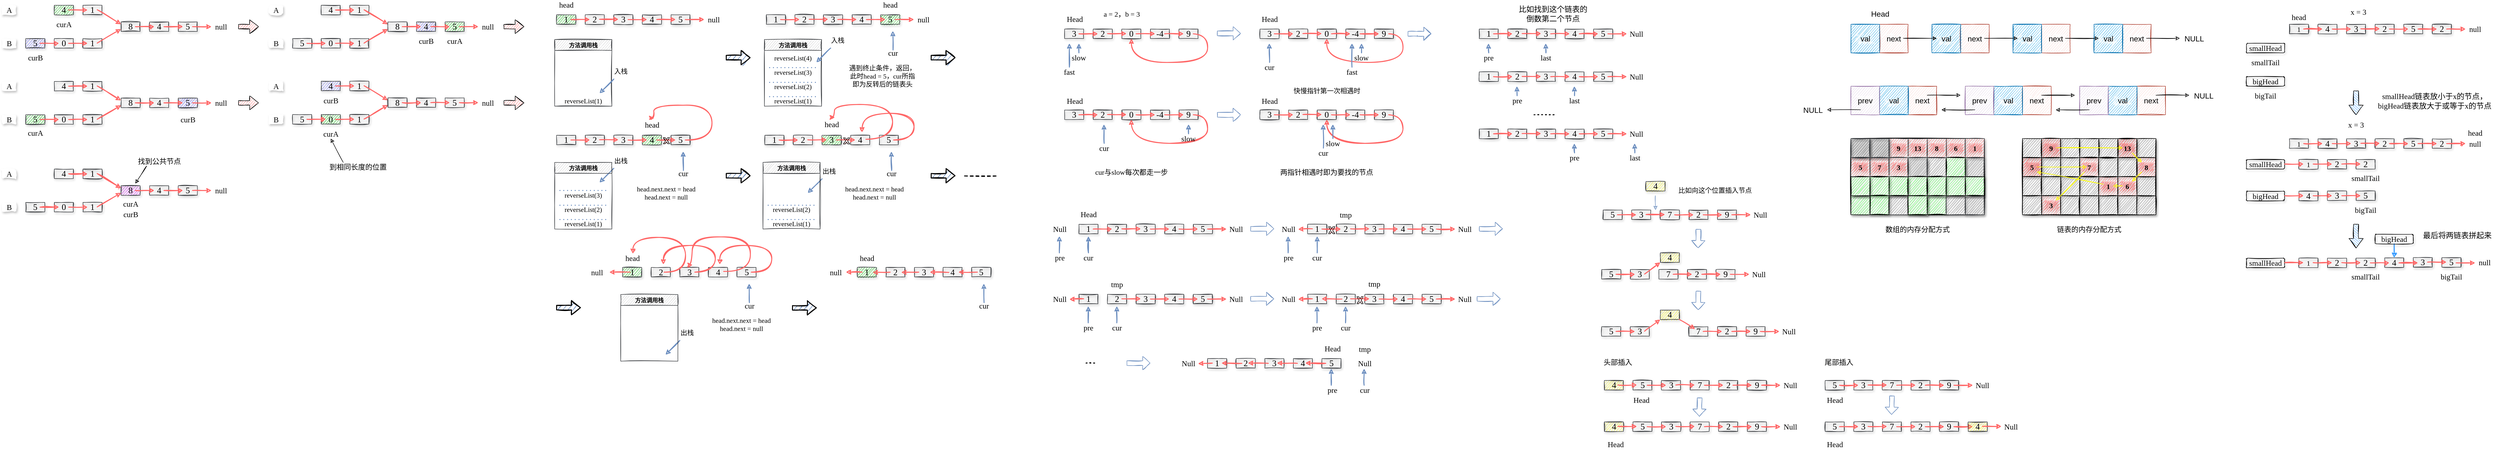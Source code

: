 <mxfile version="14.3.0" type="github">
  <diagram id="prtHgNgQTEPvFCAcTncT" name="Page-1">
    <mxGraphModel dx="5356" dy="645" grid="0" gridSize="10" guides="1" tooltips="1" connect="1" arrows="1" fold="1" page="1" pageScale="1" pageWidth="827" pageHeight="1169" math="0" shadow="0">
      <root>
        <mxCell id="0" />
        <mxCell id="1" parent="0" />
        <mxCell id="RHKaxDPYzU8uJI3e0PNz-3" value="" style="rounded=0;whiteSpace=wrap;html=1;shadow=0;glass=0;sketch=1;strokeColor=#ae4132;fillColor=#fad9d5;" parent="1" vertex="1">
          <mxGeometry x="100" y="80" width="60" height="60" as="geometry" />
        </mxCell>
        <mxCell id="RHKaxDPYzU8uJI3e0PNz-7" value="" style="rounded=0;whiteSpace=wrap;html=1;shadow=0;glass=0;sketch=1;fillColor=#1ba1e2;strokeColor=#006EAF;fontColor=#ffffff;" parent="1" vertex="1">
          <mxGeometry x="40" y="80" width="60" height="60" as="geometry" />
        </mxCell>
        <mxCell id="RHKaxDPYzU8uJI3e0PNz-8" value="val" style="text;html=1;align=center;verticalAlign=middle;resizable=0;points=[];autosize=1;rounded=1;sketch=1;fillStyle=zigzag;fillColor=#ffffff;glass=0;shadow=0;fontStyle=0;fontSize=16;" parent="1" vertex="1">
          <mxGeometry x="50" y="100" width="40" height="20" as="geometry" />
        </mxCell>
        <mxCell id="RHKaxDPYzU8uJI3e0PNz-9" value="next" style="text;html=1;strokeColor=none;align=center;verticalAlign=middle;whiteSpace=wrap;rounded=0;shadow=0;glass=0;sketch=1;fontSize=16;fillColor=#ffffff;fillStyle=zigzag;" parent="1" vertex="1">
          <mxGeometry x="110" y="100" width="40" height="20" as="geometry" />
        </mxCell>
        <mxCell id="RHKaxDPYzU8uJI3e0PNz-10" value="" style="rounded=0;whiteSpace=wrap;html=1;shadow=0;glass=0;sketch=1;strokeColor=#ae4132;fillColor=#fad9d5;" parent="1" vertex="1">
          <mxGeometry x="270" y="80" width="60" height="60" as="geometry" />
        </mxCell>
        <mxCell id="RHKaxDPYzU8uJI3e0PNz-11" value="" style="rounded=0;whiteSpace=wrap;html=1;shadow=0;glass=0;sketch=1;fillColor=#1ba1e2;strokeColor=#006EAF;fontColor=#ffffff;" parent="1" vertex="1">
          <mxGeometry x="210" y="80" width="60" height="60" as="geometry" />
        </mxCell>
        <mxCell id="RHKaxDPYzU8uJI3e0PNz-12" value="val" style="text;html=1;align=center;verticalAlign=middle;resizable=0;points=[];autosize=1;rounded=1;sketch=1;fillStyle=zigzag;fillColor=#ffffff;glass=0;shadow=0;fontStyle=0;fontSize=16;" parent="1" vertex="1">
          <mxGeometry x="220" y="100" width="40" height="20" as="geometry" />
        </mxCell>
        <mxCell id="RHKaxDPYzU8uJI3e0PNz-13" value="next" style="text;html=1;strokeColor=none;align=center;verticalAlign=middle;whiteSpace=wrap;rounded=0;shadow=0;glass=0;sketch=1;fontSize=16;fillColor=#ffffff;fillStyle=zigzag;" parent="1" vertex="1">
          <mxGeometry x="280" y="100" width="40" height="20" as="geometry" />
        </mxCell>
        <mxCell id="RHKaxDPYzU8uJI3e0PNz-14" value="" style="rounded=0;whiteSpace=wrap;html=1;shadow=0;glass=0;sketch=1;strokeColor=#ae4132;fillColor=#fad9d5;" parent="1" vertex="1">
          <mxGeometry x="440" y="80" width="60" height="60" as="geometry" />
        </mxCell>
        <mxCell id="RHKaxDPYzU8uJI3e0PNz-15" value="" style="rounded=0;whiteSpace=wrap;html=1;shadow=0;glass=0;sketch=1;fillColor=#1ba1e2;strokeColor=#006EAF;fontColor=#ffffff;" parent="1" vertex="1">
          <mxGeometry x="380" y="80" width="60" height="60" as="geometry" />
        </mxCell>
        <mxCell id="RHKaxDPYzU8uJI3e0PNz-16" value="val" style="text;html=1;align=center;verticalAlign=middle;resizable=0;points=[];autosize=1;rounded=1;sketch=1;fillStyle=zigzag;fillColor=#ffffff;glass=0;shadow=0;fontStyle=0;fontSize=16;" parent="1" vertex="1">
          <mxGeometry x="390" y="100" width="40" height="20" as="geometry" />
        </mxCell>
        <mxCell id="RHKaxDPYzU8uJI3e0PNz-17" value="next" style="text;html=1;strokeColor=none;align=center;verticalAlign=middle;whiteSpace=wrap;rounded=0;shadow=0;glass=0;sketch=1;fontSize=16;fillColor=#ffffff;fillStyle=zigzag;" parent="1" vertex="1">
          <mxGeometry x="450" y="100" width="40" height="20" as="geometry" />
        </mxCell>
        <mxCell id="RHKaxDPYzU8uJI3e0PNz-18" value="" style="rounded=0;whiteSpace=wrap;html=1;shadow=0;glass=0;sketch=1;strokeColor=#ae4132;fillColor=#fad9d5;" parent="1" vertex="1">
          <mxGeometry x="610" y="80" width="60" height="60" as="geometry" />
        </mxCell>
        <mxCell id="RHKaxDPYzU8uJI3e0PNz-19" value="" style="rounded=0;whiteSpace=wrap;html=1;shadow=0;glass=0;sketch=1;fillColor=#1ba1e2;strokeColor=#006EAF;fontColor=#ffffff;" parent="1" vertex="1">
          <mxGeometry x="550" y="80" width="60" height="60" as="geometry" />
        </mxCell>
        <mxCell id="RHKaxDPYzU8uJI3e0PNz-20" value="val" style="text;html=1;align=center;verticalAlign=middle;resizable=0;points=[];autosize=1;rounded=1;sketch=1;fillStyle=zigzag;fillColor=#ffffff;glass=0;shadow=0;fontStyle=0;fontSize=16;" parent="1" vertex="1">
          <mxGeometry x="560" y="100" width="40" height="20" as="geometry" />
        </mxCell>
        <mxCell id="RHKaxDPYzU8uJI3e0PNz-21" value="next" style="text;html=1;strokeColor=none;align=center;verticalAlign=middle;whiteSpace=wrap;rounded=0;shadow=0;glass=0;sketch=1;fontSize=16;fillColor=#ffffff;fillStyle=zigzag;" parent="1" vertex="1">
          <mxGeometry x="620" y="100" width="40" height="20" as="geometry" />
        </mxCell>
        <mxCell id="RHKaxDPYzU8uJI3e0PNz-22" value="" style="endArrow=classic;html=1;fontSize=16;sketch=1;" parent="1" edge="1">
          <mxGeometry width="50" height="50" relative="1" as="geometry">
            <mxPoint x="150" y="109.5" as="sourcePoint" />
            <mxPoint x="220" y="109.5" as="targetPoint" />
          </mxGeometry>
        </mxCell>
        <mxCell id="RHKaxDPYzU8uJI3e0PNz-23" value="" style="endArrow=classic;html=1;fontSize=16;sketch=1;" parent="1" edge="1">
          <mxGeometry width="50" height="50" relative="1" as="geometry">
            <mxPoint x="320" y="109.5" as="sourcePoint" />
            <mxPoint x="390" y="109.5" as="targetPoint" />
          </mxGeometry>
        </mxCell>
        <mxCell id="RHKaxDPYzU8uJI3e0PNz-24" value="" style="endArrow=classic;html=1;fontSize=16;sketch=1;" parent="1" edge="1">
          <mxGeometry width="50" height="50" relative="1" as="geometry">
            <mxPoint x="490" y="109.5" as="sourcePoint" />
            <mxPoint x="560" y="109.5" as="targetPoint" />
          </mxGeometry>
        </mxCell>
        <mxCell id="RHKaxDPYzU8uJI3e0PNz-25" value="" style="endArrow=classic;html=1;fontSize=16;sketch=1;" parent="1" edge="1">
          <mxGeometry width="50" height="50" relative="1" as="geometry">
            <mxPoint x="660" y="109.5" as="sourcePoint" />
            <mxPoint x="730" y="109.5" as="targetPoint" />
          </mxGeometry>
        </mxCell>
        <mxCell id="RHKaxDPYzU8uJI3e0PNz-26" value="NULL" style="text;html=1;align=center;verticalAlign=middle;resizable=0;points=[];autosize=1;fontSize=16;" parent="1" vertex="1">
          <mxGeometry x="730" y="100" width="60" height="20" as="geometry" />
        </mxCell>
        <mxCell id="RHKaxDPYzU8uJI3e0PNz-27" value="Head" style="text;html=1;align=center;verticalAlign=middle;resizable=0;points=[];autosize=1;fontSize=16;sketch=1;rounded=0;fillColor=#ffffff;" parent="1" vertex="1">
          <mxGeometry x="76" y="48" width="50" height="20" as="geometry" />
        </mxCell>
        <mxCell id="RHKaxDPYzU8uJI3e0PNz-29" value="" style="rounded=0;whiteSpace=wrap;html=1;shadow=0;glass=0;sketch=1;strokeColor=#ae4132;fillColor=#fad9d5;" parent="1" vertex="1">
          <mxGeometry x="160" y="210" width="60" height="60" as="geometry" />
        </mxCell>
        <mxCell id="RHKaxDPYzU8uJI3e0PNz-30" value="" style="rounded=0;whiteSpace=wrap;html=1;shadow=0;glass=0;sketch=1;fillColor=#1ba1e2;strokeColor=#006EAF;fontColor=#ffffff;" parent="1" vertex="1">
          <mxGeometry x="100" y="210" width="60" height="60" as="geometry" />
        </mxCell>
        <mxCell id="RHKaxDPYzU8uJI3e0PNz-31" value="val" style="text;html=1;align=center;verticalAlign=middle;resizable=0;points=[];autosize=1;rounded=1;sketch=1;fillStyle=zigzag;fillColor=#ffffff;glass=0;shadow=0;fontStyle=0;fontSize=16;" parent="1" vertex="1">
          <mxGeometry x="110" y="230" width="40" height="20" as="geometry" />
        </mxCell>
        <mxCell id="RHKaxDPYzU8uJI3e0PNz-32" value="next" style="text;html=1;strokeColor=none;align=center;verticalAlign=middle;whiteSpace=wrap;rounded=0;shadow=0;glass=0;sketch=1;fontSize=16;fillColor=#ffffff;fillStyle=zigzag;" parent="1" vertex="1">
          <mxGeometry x="170" y="230" width="40" height="20" as="geometry" />
        </mxCell>
        <mxCell id="RHKaxDPYzU8uJI3e0PNz-33" value="" style="rounded=0;whiteSpace=wrap;html=1;sketch=1;fillColor=#e1d5e7;strokeColor=#9673a6;" parent="1" vertex="1">
          <mxGeometry x="40" y="210" width="60" height="60" as="geometry" />
        </mxCell>
        <mxCell id="RHKaxDPYzU8uJI3e0PNz-34" value="prev" style="text;html=1;strokeColor=none;align=center;verticalAlign=middle;whiteSpace=wrap;rounded=0;shadow=0;glass=0;sketch=1;fontSize=16;fillColor=#ffffff;fillStyle=zigzag;" parent="1" vertex="1">
          <mxGeometry x="50" y="230" width="40" height="20" as="geometry" />
        </mxCell>
        <mxCell id="RHKaxDPYzU8uJI3e0PNz-35" value="" style="rounded=0;whiteSpace=wrap;html=1;shadow=0;glass=0;sketch=1;strokeColor=#ae4132;fillColor=#fad9d5;" parent="1" vertex="1">
          <mxGeometry x="400" y="210" width="60" height="60" as="geometry" />
        </mxCell>
        <mxCell id="RHKaxDPYzU8uJI3e0PNz-36" value="" style="rounded=0;whiteSpace=wrap;html=1;shadow=0;glass=0;sketch=1;fillColor=#1ba1e2;strokeColor=#006EAF;fontColor=#ffffff;" parent="1" vertex="1">
          <mxGeometry x="340" y="210" width="60" height="60" as="geometry" />
        </mxCell>
        <mxCell id="RHKaxDPYzU8uJI3e0PNz-37" value="val" style="text;html=1;align=center;verticalAlign=middle;resizable=0;points=[];autosize=1;rounded=1;sketch=1;fillStyle=zigzag;fillColor=#ffffff;glass=0;shadow=0;fontStyle=0;fontSize=16;" parent="1" vertex="1">
          <mxGeometry x="350" y="230" width="40" height="20" as="geometry" />
        </mxCell>
        <mxCell id="RHKaxDPYzU8uJI3e0PNz-38" value="next" style="text;html=1;strokeColor=none;align=center;verticalAlign=middle;whiteSpace=wrap;rounded=0;shadow=0;glass=0;sketch=1;fontSize=16;fillColor=#ffffff;fillStyle=zigzag;" parent="1" vertex="1">
          <mxGeometry x="410" y="230" width="40" height="20" as="geometry" />
        </mxCell>
        <mxCell id="RHKaxDPYzU8uJI3e0PNz-39" value="" style="rounded=0;whiteSpace=wrap;html=1;sketch=1;fillColor=#e1d5e7;strokeColor=#9673a6;" parent="1" vertex="1">
          <mxGeometry x="280" y="210" width="60" height="60" as="geometry" />
        </mxCell>
        <mxCell id="RHKaxDPYzU8uJI3e0PNz-40" value="prev" style="text;html=1;strokeColor=none;align=center;verticalAlign=middle;whiteSpace=wrap;rounded=0;shadow=0;glass=0;sketch=1;fontSize=16;fillColor=#ffffff;fillStyle=zigzag;" parent="1" vertex="1">
          <mxGeometry x="290" y="230" width="40" height="20" as="geometry" />
        </mxCell>
        <mxCell id="RHKaxDPYzU8uJI3e0PNz-41" value="" style="rounded=0;whiteSpace=wrap;html=1;shadow=0;glass=0;sketch=1;strokeColor=#ae4132;fillColor=#fad9d5;" parent="1" vertex="1">
          <mxGeometry x="640" y="210" width="60" height="60" as="geometry" />
        </mxCell>
        <mxCell id="RHKaxDPYzU8uJI3e0PNz-42" value="" style="rounded=0;whiteSpace=wrap;html=1;shadow=0;glass=0;sketch=1;fillColor=#1ba1e2;strokeColor=#006EAF;fontColor=#ffffff;" parent="1" vertex="1">
          <mxGeometry x="580" y="210" width="60" height="60" as="geometry" />
        </mxCell>
        <mxCell id="RHKaxDPYzU8uJI3e0PNz-43" value="val" style="text;html=1;align=center;verticalAlign=middle;resizable=0;points=[];autosize=1;rounded=1;sketch=1;fillStyle=zigzag;fillColor=#ffffff;glass=0;shadow=0;fontStyle=0;fontSize=16;" parent="1" vertex="1">
          <mxGeometry x="590" y="230" width="40" height="20" as="geometry" />
        </mxCell>
        <mxCell id="RHKaxDPYzU8uJI3e0PNz-44" value="next" style="text;html=1;strokeColor=none;align=center;verticalAlign=middle;whiteSpace=wrap;rounded=0;shadow=0;glass=0;sketch=1;fontSize=16;fillColor=#ffffff;fillStyle=zigzag;" parent="1" vertex="1">
          <mxGeometry x="650" y="230" width="40" height="20" as="geometry" />
        </mxCell>
        <mxCell id="RHKaxDPYzU8uJI3e0PNz-45" value="" style="rounded=0;whiteSpace=wrap;html=1;sketch=1;fillColor=#e1d5e7;strokeColor=#9673a6;" parent="1" vertex="1">
          <mxGeometry x="520" y="210" width="60" height="60" as="geometry" />
        </mxCell>
        <mxCell id="RHKaxDPYzU8uJI3e0PNz-46" value="prev" style="text;html=1;strokeColor=none;align=center;verticalAlign=middle;whiteSpace=wrap;rounded=0;shadow=0;glass=0;sketch=1;fontSize=16;fillColor=#ffffff;fillStyle=zigzag;" parent="1" vertex="1">
          <mxGeometry x="530" y="230" width="40" height="20" as="geometry" />
        </mxCell>
        <mxCell id="RHKaxDPYzU8uJI3e0PNz-47" value="NULL" style="text;html=1;align=center;verticalAlign=middle;resizable=0;points=[];autosize=1;fontSize=16;" parent="1" vertex="1">
          <mxGeometry x="-70" y="250" width="60" height="20" as="geometry" />
        </mxCell>
        <mxCell id="RHKaxDPYzU8uJI3e0PNz-48" value="NULL" style="text;html=1;align=center;verticalAlign=middle;resizable=0;points=[];autosize=1;fontSize=16;" parent="1" vertex="1">
          <mxGeometry x="750" y="220" width="60" height="20" as="geometry" />
        </mxCell>
        <mxCell id="RHKaxDPYzU8uJI3e0PNz-49" value="" style="endArrow=classic;html=1;fontSize=16;sketch=1;" parent="1" edge="1">
          <mxGeometry width="50" height="50" relative="1" as="geometry">
            <mxPoint x="200" y="229" as="sourcePoint" />
            <mxPoint x="270" y="229" as="targetPoint" />
          </mxGeometry>
        </mxCell>
        <mxCell id="RHKaxDPYzU8uJI3e0PNz-50" value="" style="endArrow=classic;html=1;fontSize=16;sketch=1;" parent="1" edge="1">
          <mxGeometry width="50" height="50" relative="1" as="geometry">
            <mxPoint x="440" y="229" as="sourcePoint" />
            <mxPoint x="510" y="229" as="targetPoint" />
          </mxGeometry>
        </mxCell>
        <mxCell id="RHKaxDPYzU8uJI3e0PNz-52" value="" style="endArrow=classic;html=1;strokeWidth=1;sketch=1;endSize=6;" parent="1" edge="1">
          <mxGeometry width="50" height="50" relative="1" as="geometry">
            <mxPoint x="300" y="259.5" as="sourcePoint" />
            <mxPoint x="230" y="259.5" as="targetPoint" />
          </mxGeometry>
        </mxCell>
        <mxCell id="RHKaxDPYzU8uJI3e0PNz-53" value="" style="endArrow=classic;html=1;strokeWidth=1;sketch=1;endSize=6;" parent="1" edge="1">
          <mxGeometry width="50" height="50" relative="1" as="geometry">
            <mxPoint x="540" y="259.5" as="sourcePoint" />
            <mxPoint x="470" y="259.5" as="targetPoint" />
          </mxGeometry>
        </mxCell>
        <mxCell id="RHKaxDPYzU8uJI3e0PNz-54" value="" style="endArrow=classic;html=1;strokeWidth=1;sketch=1;endSize=6;" parent="1" edge="1">
          <mxGeometry width="50" height="50" relative="1" as="geometry">
            <mxPoint x="60" y="259.5" as="sourcePoint" />
            <mxPoint x="-10" y="259.5" as="targetPoint" />
          </mxGeometry>
        </mxCell>
        <mxCell id="RHKaxDPYzU8uJI3e0PNz-55" value="" style="endArrow=classic;html=1;fontSize=16;sketch=1;" parent="1" edge="1">
          <mxGeometry width="50" height="50" relative="1" as="geometry">
            <mxPoint x="680" y="229" as="sourcePoint" />
            <mxPoint x="750" y="229" as="targetPoint" />
          </mxGeometry>
        </mxCell>
        <mxCell id="y2U_qZqLJzMOXt5sNzjm-2" value="" style="rounded=0;whiteSpace=wrap;html=1;sketch=1;shadow=1;" parent="1" vertex="1">
          <mxGeometry x="40" y="320" width="280" height="160" as="geometry" />
        </mxCell>
        <mxCell id="y2U_qZqLJzMOXt5sNzjm-3" value="" style="rounded=0;whiteSpace=wrap;html=1;sketch=1;shadow=1;fillColor=#eeeeee;strokeColor=#36393d;" parent="1" vertex="1">
          <mxGeometry x="40" y="320" width="40" height="40" as="geometry" />
        </mxCell>
        <mxCell id="y2U_qZqLJzMOXt5sNzjm-4" value="" style="rounded=0;whiteSpace=wrap;html=1;sketch=1;shadow=1;fillColor=#eeeeee;strokeColor=#36393d;" parent="1" vertex="1">
          <mxGeometry x="80" y="320" width="40" height="40" as="geometry" />
        </mxCell>
        <mxCell id="y2U_qZqLJzMOXt5sNzjm-6" value="" style="rounded=0;whiteSpace=wrap;html=1;sketch=1;shadow=1;strokeColor=#36393d;fillColor=#FF6666;" parent="1" vertex="1">
          <mxGeometry x="120" y="320" width="40" height="40" as="geometry" />
        </mxCell>
        <mxCell id="y2U_qZqLJzMOXt5sNzjm-7" value="" style="rounded=0;whiteSpace=wrap;html=1;sketch=1;shadow=1;strokeColor=#36393d;fillColor=#FF6666;" parent="1" vertex="1">
          <mxGeometry x="160" y="320" width="40" height="40" as="geometry" />
        </mxCell>
        <mxCell id="y2U_qZqLJzMOXt5sNzjm-8" value="" style="rounded=0;whiteSpace=wrap;html=1;sketch=1;shadow=1;strokeColor=#36393d;fillColor=#FF6666;" parent="1" vertex="1">
          <mxGeometry x="200" y="320" width="40" height="40" as="geometry" />
        </mxCell>
        <mxCell id="y2U_qZqLJzMOXt5sNzjm-9" value="" style="rounded=0;whiteSpace=wrap;html=1;sketch=1;shadow=1;strokeColor=#36393d;fillColor=#FF6666;" parent="1" vertex="1">
          <mxGeometry x="240" y="320" width="40" height="40" as="geometry" />
        </mxCell>
        <mxCell id="y2U_qZqLJzMOXt5sNzjm-10" value="" style="rounded=0;whiteSpace=wrap;html=1;sketch=1;shadow=1;strokeColor=#36393d;fillColor=#FF6666;" parent="1" vertex="1">
          <mxGeometry x="280" y="320" width="40" height="40" as="geometry" />
        </mxCell>
        <mxCell id="y2U_qZqLJzMOXt5sNzjm-11" value="" style="rounded=0;whiteSpace=wrap;html=1;sketch=1;shadow=1;strokeColor=#36393d;fillColor=#FF6666;" parent="1" vertex="1">
          <mxGeometry x="40" y="360" width="40" height="40" as="geometry" />
        </mxCell>
        <mxCell id="y2U_qZqLJzMOXt5sNzjm-12" value="" style="rounded=0;whiteSpace=wrap;html=1;sketch=1;shadow=1;strokeColor=#36393d;fillColor=#FF6666;" parent="1" vertex="1">
          <mxGeometry x="80" y="360" width="40" height="40" as="geometry" />
        </mxCell>
        <mxCell id="y2U_qZqLJzMOXt5sNzjm-13" value="" style="rounded=0;whiteSpace=wrap;html=1;sketch=1;shadow=1;strokeColor=#36393d;fillColor=#FF6666;" parent="1" vertex="1">
          <mxGeometry x="120" y="360" width="40" height="40" as="geometry" />
        </mxCell>
        <mxCell id="y2U_qZqLJzMOXt5sNzjm-14" value="" style="rounded=0;whiteSpace=wrap;html=1;sketch=1;shadow=1;" parent="1" vertex="1">
          <mxGeometry x="160" y="360" width="40" height="40" as="geometry" />
        </mxCell>
        <mxCell id="y2U_qZqLJzMOXt5sNzjm-15" value="" style="rounded=0;whiteSpace=wrap;html=1;sketch=1;shadow=1;" parent="1" vertex="1">
          <mxGeometry x="200" y="360" width="40" height="40" as="geometry" />
        </mxCell>
        <mxCell id="y2U_qZqLJzMOXt5sNzjm-16" value="" style="rounded=0;whiteSpace=wrap;html=1;sketch=1;shadow=1;" parent="1" vertex="1">
          <mxGeometry x="240" y="360" width="40" height="40" as="geometry" />
        </mxCell>
        <mxCell id="y2U_qZqLJzMOXt5sNzjm-17" value="" style="rounded=0;whiteSpace=wrap;html=1;sketch=1;shadow=1;fillColor=#eeeeee;strokeColor=#36393d;" parent="1" vertex="1">
          <mxGeometry x="280" y="360" width="40" height="40" as="geometry" />
        </mxCell>
        <mxCell id="y2U_qZqLJzMOXt5sNzjm-18" value="" style="rounded=0;whiteSpace=wrap;html=1;sketch=1;shadow=1;" parent="1" vertex="1">
          <mxGeometry x="40" y="400" width="40" height="40" as="geometry" />
        </mxCell>
        <mxCell id="y2U_qZqLJzMOXt5sNzjm-19" value="" style="rounded=0;whiteSpace=wrap;html=1;sketch=1;shadow=1;" parent="1" vertex="1">
          <mxGeometry x="80" y="400" width="40" height="40" as="geometry" />
        </mxCell>
        <mxCell id="y2U_qZqLJzMOXt5sNzjm-20" value="" style="rounded=0;whiteSpace=wrap;html=1;sketch=1;shadow=1;" parent="1" vertex="1">
          <mxGeometry x="120" y="400" width="40" height="40" as="geometry" />
        </mxCell>
        <mxCell id="y2U_qZqLJzMOXt5sNzjm-21" value="" style="rounded=0;whiteSpace=wrap;html=1;sketch=1;shadow=1;" parent="1" vertex="1">
          <mxGeometry x="160" y="400" width="40" height="40" as="geometry" />
        </mxCell>
        <mxCell id="y2U_qZqLJzMOXt5sNzjm-22" value="" style="rounded=0;whiteSpace=wrap;html=1;sketch=1;shadow=1;" parent="1" vertex="1">
          <mxGeometry x="200" y="400" width="40" height="40" as="geometry" />
        </mxCell>
        <mxCell id="y2U_qZqLJzMOXt5sNzjm-23" value="" style="rounded=0;whiteSpace=wrap;html=1;sketch=1;shadow=1;" parent="1" vertex="1">
          <mxGeometry x="240" y="400" width="40" height="40" as="geometry" />
        </mxCell>
        <mxCell id="y2U_qZqLJzMOXt5sNzjm-24" value="" style="rounded=0;whiteSpace=wrap;html=1;sketch=1;shadow=1;" parent="1" vertex="1">
          <mxGeometry x="280" y="400" width="40" height="40" as="geometry" />
        </mxCell>
        <mxCell id="y2U_qZqLJzMOXt5sNzjm-25" value="" style="rounded=0;whiteSpace=wrap;html=1;sketch=1;shadow=1;fillColor=#33FF33;" parent="1" vertex="1">
          <mxGeometry x="40" y="440" width="40" height="40" as="geometry" />
        </mxCell>
        <mxCell id="y2U_qZqLJzMOXt5sNzjm-26" value="" style="rounded=0;whiteSpace=wrap;html=1;sketch=1;shadow=1;" parent="1" vertex="1">
          <mxGeometry x="80" y="440" width="40" height="40" as="geometry" />
        </mxCell>
        <mxCell id="y2U_qZqLJzMOXt5sNzjm-27" value="" style="rounded=0;whiteSpace=wrap;html=1;sketch=1;shadow=1;strokeColor=#36393d;fillColor=#808080;" parent="1" vertex="1">
          <mxGeometry x="120" y="440" width="40" height="40" as="geometry" />
        </mxCell>
        <mxCell id="y2U_qZqLJzMOXt5sNzjm-28" value="" style="rounded=0;whiteSpace=wrap;html=1;sketch=1;shadow=1;" parent="1" vertex="1">
          <mxGeometry x="160" y="440" width="40" height="40" as="geometry" />
        </mxCell>
        <mxCell id="y2U_qZqLJzMOXt5sNzjm-29" value="" style="rounded=0;whiteSpace=wrap;html=1;sketch=1;shadow=1;fillColor=#33FF33;" parent="1" vertex="1">
          <mxGeometry x="200" y="440" width="40" height="40" as="geometry" />
        </mxCell>
        <mxCell id="y2U_qZqLJzMOXt5sNzjm-30" value="" style="rounded=0;whiteSpace=wrap;html=1;sketch=1;shadow=1;strokeColor=#36393d;fillColor=#808080;" parent="1" vertex="1">
          <mxGeometry x="240" y="440" width="40" height="40" as="geometry" />
        </mxCell>
        <mxCell id="y2U_qZqLJzMOXt5sNzjm-31" value="" style="rounded=0;whiteSpace=wrap;html=1;sketch=1;shadow=1;fillColor=#eeeeee;strokeColor=#36393d;" parent="1" vertex="1">
          <mxGeometry x="280" y="440" width="40" height="40" as="geometry" />
        </mxCell>
        <mxCell id="y2U_qZqLJzMOXt5sNzjm-32" value="" style="rounded=0;whiteSpace=wrap;html=1;sketch=1;shadow=1;" parent="1" vertex="1">
          <mxGeometry x="400" y="320" width="280" height="160" as="geometry" />
        </mxCell>
        <mxCell id="y2U_qZqLJzMOXt5sNzjm-33" value="" style="rounded=0;whiteSpace=wrap;html=1;sketch=1;shadow=1;fillColor=#808080;" parent="1" vertex="1">
          <mxGeometry x="400" y="320" width="40" height="40" as="geometry" />
        </mxCell>
        <mxCell id="y2U_qZqLJzMOXt5sNzjm-34" value="" style="rounded=0;whiteSpace=wrap;html=1;sketch=1;shadow=1;fillColor=#FF6666;" parent="1" vertex="1">
          <mxGeometry x="440" y="320" width="40" height="40" as="geometry" />
        </mxCell>
        <mxCell id="y2U_qZqLJzMOXt5sNzjm-35" value="" style="rounded=0;whiteSpace=wrap;html=1;sketch=1;shadow=1;fillColor=#808080;" parent="1" vertex="1">
          <mxGeometry x="480" y="320" width="40" height="40" as="geometry" />
        </mxCell>
        <mxCell id="y2U_qZqLJzMOXt5sNzjm-36" value="" style="rounded=0;whiteSpace=wrap;html=1;sketch=1;shadow=1;fillColor=#808080;" parent="1" vertex="1">
          <mxGeometry x="520" y="320" width="40" height="40" as="geometry" />
        </mxCell>
        <mxCell id="y2U_qZqLJzMOXt5sNzjm-37" value="" style="rounded=0;whiteSpace=wrap;html=1;sketch=1;shadow=1;fillColor=#808080;" parent="1" vertex="1">
          <mxGeometry x="560" y="320" width="40" height="40" as="geometry" />
        </mxCell>
        <mxCell id="y2U_qZqLJzMOXt5sNzjm-38" value="" style="rounded=0;whiteSpace=wrap;html=1;sketch=1;shadow=1;fillColor=#FF6666;" parent="1" vertex="1">
          <mxGeometry x="600" y="320" width="40" height="40" as="geometry" />
        </mxCell>
        <mxCell id="y2U_qZqLJzMOXt5sNzjm-39" value="" style="rounded=0;whiteSpace=wrap;html=1;sketch=1;shadow=1;fillColor=#808080;" parent="1" vertex="1">
          <mxGeometry x="640" y="320" width="40" height="40" as="geometry" />
        </mxCell>
        <mxCell id="y2U_qZqLJzMOXt5sNzjm-40" value="" style="rounded=0;whiteSpace=wrap;html=1;sketch=1;shadow=1;fillColor=#FF6666;" parent="1" vertex="1">
          <mxGeometry x="400" y="360" width="40" height="40" as="geometry" />
        </mxCell>
        <mxCell id="y2U_qZqLJzMOXt5sNzjm-41" value="" style="rounded=0;whiteSpace=wrap;html=1;sketch=1;shadow=1;fillColor=#808080;" parent="1" vertex="1">
          <mxGeometry x="440" y="360" width="40" height="40" as="geometry" />
        </mxCell>
        <mxCell id="y2U_qZqLJzMOXt5sNzjm-42" value="" style="rounded=0;whiteSpace=wrap;html=1;sketch=1;shadow=1;fillColor=#808080;" parent="1" vertex="1">
          <mxGeometry x="480" y="360" width="40" height="40" as="geometry" />
        </mxCell>
        <mxCell id="y2U_qZqLJzMOXt5sNzjm-43" value="" style="rounded=0;whiteSpace=wrap;html=1;sketch=1;shadow=1;fillColor=#FF6666;" parent="1" vertex="1">
          <mxGeometry x="520" y="360" width="40" height="40" as="geometry" />
        </mxCell>
        <mxCell id="y2U_qZqLJzMOXt5sNzjm-44" value="" style="rounded=0;whiteSpace=wrap;html=1;sketch=1;shadow=1;fillColor=#808080;" parent="1" vertex="1">
          <mxGeometry x="560" y="360" width="40" height="40" as="geometry" />
        </mxCell>
        <mxCell id="y2U_qZqLJzMOXt5sNzjm-45" value="" style="rounded=0;whiteSpace=wrap;html=1;sketch=1;shadow=1;fillColor=#808080;" parent="1" vertex="1">
          <mxGeometry x="600" y="360" width="40" height="40" as="geometry" />
        </mxCell>
        <mxCell id="y2U_qZqLJzMOXt5sNzjm-46" value="" style="rounded=0;whiteSpace=wrap;html=1;sketch=1;shadow=1;fillColor=#FF6666;" parent="1" vertex="1">
          <mxGeometry x="640" y="360" width="40" height="40" as="geometry" />
        </mxCell>
        <mxCell id="y2U_qZqLJzMOXt5sNzjm-47" value="" style="rounded=0;whiteSpace=wrap;html=1;sketch=1;shadow=1;fillColor=#808080;" parent="1" vertex="1">
          <mxGeometry x="400" y="400" width="40" height="40" as="geometry" />
        </mxCell>
        <mxCell id="y2U_qZqLJzMOXt5sNzjm-48" value="" style="rounded=0;whiteSpace=wrap;html=1;sketch=1;shadow=1;fillColor=#808080;" parent="1" vertex="1">
          <mxGeometry x="440" y="400" width="40" height="40" as="geometry" />
        </mxCell>
        <mxCell id="y2U_qZqLJzMOXt5sNzjm-49" value="" style="rounded=0;whiteSpace=wrap;html=1;sketch=1;shadow=1;fillColor=#808080;" parent="1" vertex="1">
          <mxGeometry x="480" y="400" width="40" height="40" as="geometry" />
        </mxCell>
        <mxCell id="y2U_qZqLJzMOXt5sNzjm-50" value="" style="rounded=0;whiteSpace=wrap;html=1;sketch=1;shadow=1;fillColor=#808080;" parent="1" vertex="1">
          <mxGeometry x="520" y="400" width="40" height="40" as="geometry" />
        </mxCell>
        <mxCell id="y2U_qZqLJzMOXt5sNzjm-51" value="" style="rounded=0;whiteSpace=wrap;html=1;sketch=1;shadow=1;fillColor=#FF6666;" parent="1" vertex="1">
          <mxGeometry x="560" y="400" width="40" height="40" as="geometry" />
        </mxCell>
        <mxCell id="y2U_qZqLJzMOXt5sNzjm-52" value="" style="rounded=0;whiteSpace=wrap;html=1;sketch=1;shadow=1;fillColor=#FF6666;" parent="1" vertex="1">
          <mxGeometry x="600" y="400" width="40" height="40" as="geometry" />
        </mxCell>
        <mxCell id="y2U_qZqLJzMOXt5sNzjm-53" value="" style="rounded=0;whiteSpace=wrap;html=1;sketch=1;shadow=1;fillColor=#808080;" parent="1" vertex="1">
          <mxGeometry x="640" y="400" width="40" height="40" as="geometry" />
        </mxCell>
        <mxCell id="y2U_qZqLJzMOXt5sNzjm-54" value="" style="rounded=0;whiteSpace=wrap;html=1;sketch=1;shadow=1;fillColor=#808080;" parent="1" vertex="1">
          <mxGeometry x="400" y="440" width="40" height="40" as="geometry" />
        </mxCell>
        <mxCell id="y2U_qZqLJzMOXt5sNzjm-55" value="" style="rounded=0;whiteSpace=wrap;html=1;sketch=1;shadow=1;fillColor=#FF6666;" parent="1" vertex="1">
          <mxGeometry x="440" y="440" width="40" height="40" as="geometry" />
        </mxCell>
        <mxCell id="y2U_qZqLJzMOXt5sNzjm-56" value="" style="rounded=0;whiteSpace=wrap;html=1;sketch=1;shadow=1;fillColor=#808080;" parent="1" vertex="1">
          <mxGeometry x="480" y="440" width="40" height="40" as="geometry" />
        </mxCell>
        <mxCell id="y2U_qZqLJzMOXt5sNzjm-57" value="" style="rounded=0;whiteSpace=wrap;html=1;sketch=1;shadow=1;fillColor=#808080;" parent="1" vertex="1">
          <mxGeometry x="520" y="440" width="40" height="40" as="geometry" />
        </mxCell>
        <mxCell id="y2U_qZqLJzMOXt5sNzjm-58" value="" style="rounded=0;whiteSpace=wrap;html=1;sketch=1;shadow=1;fillColor=#808080;" parent="1" vertex="1">
          <mxGeometry x="560" y="440" width="40" height="40" as="geometry" />
        </mxCell>
        <mxCell id="y2U_qZqLJzMOXt5sNzjm-59" value="" style="rounded=0;whiteSpace=wrap;html=1;sketch=1;shadow=1;fillColor=#808080;" parent="1" vertex="1">
          <mxGeometry x="600" y="440" width="40" height="40" as="geometry" />
        </mxCell>
        <mxCell id="y2U_qZqLJzMOXt5sNzjm-60" value="" style="rounded=0;whiteSpace=wrap;html=1;sketch=1;shadow=1;fillColor=#808080;" parent="1" vertex="1">
          <mxGeometry x="640" y="440" width="40" height="40" as="geometry" />
        </mxCell>
        <mxCell id="y2U_qZqLJzMOXt5sNzjm-62" value="9" style="text;html=1;strokeColor=none;align=center;verticalAlign=middle;whiteSpace=wrap;rounded=0;shadow=1;sketch=1;fillStyle=zigzag;fontSize=15;fontStyle=1;fontFamily=Comic Sans MS;fillColor=#FF6666;" parent="1" vertex="1">
          <mxGeometry x="125" y="330" width="30" height="20" as="geometry" />
        </mxCell>
        <mxCell id="y2U_qZqLJzMOXt5sNzjm-63" value="13" style="text;html=1;strokeColor=none;align=center;verticalAlign=middle;whiteSpace=wrap;rounded=0;shadow=1;sketch=1;fillStyle=zigzag;fontSize=15;fontStyle=1;fontFamily=Comic Sans MS;fillColor=#FF6666;" parent="1" vertex="1">
          <mxGeometry x="165" y="330" width="30" height="20" as="geometry" />
        </mxCell>
        <mxCell id="y2U_qZqLJzMOXt5sNzjm-68" value="8" style="text;html=1;strokeColor=none;align=center;verticalAlign=middle;whiteSpace=wrap;rounded=0;shadow=1;sketch=1;fillStyle=zigzag;fontSize=15;fontStyle=1;fontFamily=Comic Sans MS;fillColor=#FF6666;" parent="1" vertex="1">
          <mxGeometry x="205" y="330" width="30" height="20" as="geometry" />
        </mxCell>
        <mxCell id="y2U_qZqLJzMOXt5sNzjm-69" value="6" style="text;html=1;strokeColor=none;align=center;verticalAlign=middle;whiteSpace=wrap;rounded=0;shadow=1;sketch=1;fillStyle=zigzag;fontSize=15;fontStyle=1;fontFamily=Comic Sans MS;fillColor=#FF6666;" parent="1" vertex="1">
          <mxGeometry x="245" y="330" width="30" height="20" as="geometry" />
        </mxCell>
        <mxCell id="y2U_qZqLJzMOXt5sNzjm-71" value="1" style="text;html=1;strokeColor=none;align=center;verticalAlign=middle;whiteSpace=wrap;rounded=0;shadow=1;sketch=1;fillStyle=zigzag;fontSize=15;fontStyle=1;fontFamily=Comic Sans MS;fillColor=#FF6666;" parent="1" vertex="1">
          <mxGeometry x="285" y="330" width="30" height="20" as="geometry" />
        </mxCell>
        <mxCell id="y2U_qZqLJzMOXt5sNzjm-72" value="5" style="text;html=1;strokeColor=none;align=center;verticalAlign=middle;whiteSpace=wrap;rounded=0;shadow=1;sketch=1;fillStyle=zigzag;fontSize=15;fontStyle=1;fontFamily=Comic Sans MS;fillColor=#FF6666;" parent="1" vertex="1">
          <mxGeometry x="45" y="370" width="30" height="20" as="geometry" />
        </mxCell>
        <mxCell id="y2U_qZqLJzMOXt5sNzjm-73" value="7" style="text;html=1;strokeColor=none;align=center;verticalAlign=middle;whiteSpace=wrap;rounded=0;shadow=1;sketch=1;fillStyle=zigzag;fontSize=15;fontStyle=1;fontFamily=Comic Sans MS;fillColor=#FF6666;" parent="1" vertex="1">
          <mxGeometry x="85" y="370" width="30" height="20" as="geometry" />
        </mxCell>
        <mxCell id="y2U_qZqLJzMOXt5sNzjm-74" value="3" style="text;html=1;strokeColor=none;align=center;verticalAlign=middle;whiteSpace=wrap;rounded=0;shadow=1;sketch=1;fillStyle=zigzag;fontSize=15;fontStyle=1;fontFamily=Comic Sans MS;fillColor=#FF6666;" parent="1" vertex="1">
          <mxGeometry x="125" y="370" width="30" height="20" as="geometry" />
        </mxCell>
        <mxCell id="y2U_qZqLJzMOXt5sNzjm-75" value="" style="rounded=0;whiteSpace=wrap;html=1;sketch=1;shadow=1;fillColor=#eeeeee;strokeColor=#36393d;" parent="1" vertex="1">
          <mxGeometry x="160" y="360" width="40" height="40" as="geometry" />
        </mxCell>
        <mxCell id="y2U_qZqLJzMOXt5sNzjm-76" value="" style="rounded=0;whiteSpace=wrap;html=1;sketch=1;shadow=1;strokeColor=#36393d;fillColor=#808080;" parent="1" vertex="1">
          <mxGeometry x="200" y="360" width="40" height="40" as="geometry" />
        </mxCell>
        <mxCell id="y2U_qZqLJzMOXt5sNzjm-77" value="" style="rounded=0;whiteSpace=wrap;html=1;sketch=1;shadow=1;fillColor=#eeeeee;strokeColor=#36393d;" parent="1" vertex="1">
          <mxGeometry x="40" y="320" width="40" height="40" as="geometry" />
        </mxCell>
        <mxCell id="y2U_qZqLJzMOXt5sNzjm-78" value="" style="rounded=0;whiteSpace=wrap;html=1;sketch=1;shadow=1;fillColor=#eeeeee;strokeColor=#36393d;" parent="1" vertex="1">
          <mxGeometry x="80" y="320" width="40" height="40" as="geometry" />
        </mxCell>
        <mxCell id="y2U_qZqLJzMOXt5sNzjm-79" value="" style="rounded=0;whiteSpace=wrap;html=1;sketch=1;shadow=1;fillColor=#eeeeee;strokeColor=#36393d;" parent="1" vertex="1">
          <mxGeometry x="160" y="360" width="40" height="40" as="geometry" />
        </mxCell>
        <mxCell id="y2U_qZqLJzMOXt5sNzjm-80" value="" style="rounded=0;whiteSpace=wrap;html=1;sketch=1;shadow=1;strokeColor=#36393d;fillColor=#999999;" parent="1" vertex="1">
          <mxGeometry x="40" y="320" width="40" height="40" as="geometry" />
        </mxCell>
        <mxCell id="y2U_qZqLJzMOXt5sNzjm-81" value="" style="rounded=0;whiteSpace=wrap;html=1;sketch=1;shadow=1;strokeColor=#36393d;fillColor=#999999;" parent="1" vertex="1">
          <mxGeometry x="80" y="320" width="40" height="40" as="geometry" />
        </mxCell>
        <mxCell id="y2U_qZqLJzMOXt5sNzjm-82" value="" style="rounded=0;whiteSpace=wrap;html=1;sketch=1;shadow=1;strokeColor=#36393d;fillColor=#808080;" parent="1" vertex="1">
          <mxGeometry x="160" y="360" width="40" height="40" as="geometry" />
        </mxCell>
        <mxCell id="y2U_qZqLJzMOXt5sNzjm-83" value="" style="rounded=0;whiteSpace=wrap;html=1;sketch=1;shadow=1;strokeColor=#36393d;fillColor=#808080;" parent="1" vertex="1">
          <mxGeometry x="280" y="360" width="40" height="40" as="geometry" />
        </mxCell>
        <mxCell id="y2U_qZqLJzMOXt5sNzjm-84" value="" style="rounded=0;whiteSpace=wrap;html=1;sketch=1;shadow=1;strokeColor=#36393d;fillColor=#808080;" parent="1" vertex="1">
          <mxGeometry x="280" y="440" width="40" height="40" as="geometry" />
        </mxCell>
        <mxCell id="y2U_qZqLJzMOXt5sNzjm-85" value="" style="rounded=0;whiteSpace=wrap;html=1;sketch=1;shadow=1;strokeColor=#36393d;fillColor=#808080;" parent="1" vertex="1">
          <mxGeometry x="40" y="320" width="40" height="40" as="geometry" />
        </mxCell>
        <mxCell id="y2U_qZqLJzMOXt5sNzjm-86" value="" style="rounded=0;whiteSpace=wrap;html=1;sketch=1;shadow=1;strokeColor=#36393d;fillColor=#808080;" parent="1" vertex="1">
          <mxGeometry x="80" y="320" width="40" height="40" as="geometry" />
        </mxCell>
        <mxCell id="y2U_qZqLJzMOXt5sNzjm-87" value="" style="rounded=0;whiteSpace=wrap;html=1;sketch=1;shadow=1;" parent="1" vertex="1">
          <mxGeometry x="240" y="360" width="40" height="40" as="geometry" />
        </mxCell>
        <mxCell id="y2U_qZqLJzMOXt5sNzjm-88" value="" style="rounded=0;whiteSpace=wrap;html=1;sketch=1;shadow=1;" parent="1" vertex="1">
          <mxGeometry x="240" y="400" width="40" height="40" as="geometry" />
        </mxCell>
        <mxCell id="y2U_qZqLJzMOXt5sNzjm-89" value="" style="rounded=0;whiteSpace=wrap;html=1;sketch=1;shadow=1;" parent="1" vertex="1">
          <mxGeometry x="280" y="400" width="40" height="40" as="geometry" />
        </mxCell>
        <mxCell id="y2U_qZqLJzMOXt5sNzjm-90" value="" style="rounded=0;whiteSpace=wrap;html=1;sketch=1;shadow=1;" parent="1" vertex="1">
          <mxGeometry x="200" y="400" width="40" height="40" as="geometry" />
        </mxCell>
        <mxCell id="y2U_qZqLJzMOXt5sNzjm-91" value="" style="rounded=0;whiteSpace=wrap;html=1;sketch=1;shadow=1;" parent="1" vertex="1">
          <mxGeometry x="160" y="400" width="40" height="40" as="geometry" />
        </mxCell>
        <mxCell id="y2U_qZqLJzMOXt5sNzjm-92" value="" style="rounded=0;whiteSpace=wrap;html=1;sketch=1;shadow=1;" parent="1" vertex="1">
          <mxGeometry x="120" y="400" width="40" height="40" as="geometry" />
        </mxCell>
        <mxCell id="y2U_qZqLJzMOXt5sNzjm-93" value="" style="rounded=0;whiteSpace=wrap;html=1;sketch=1;shadow=1;" parent="1" vertex="1">
          <mxGeometry x="80" y="400" width="40" height="40" as="geometry" />
        </mxCell>
        <mxCell id="y2U_qZqLJzMOXt5sNzjm-94" value="" style="rounded=0;whiteSpace=wrap;html=1;sketch=1;shadow=1;" parent="1" vertex="1">
          <mxGeometry x="40" y="400" width="40" height="40" as="geometry" />
        </mxCell>
        <mxCell id="y2U_qZqLJzMOXt5sNzjm-95" value="" style="rounded=0;whiteSpace=wrap;html=1;sketch=1;shadow=1;" parent="1" vertex="1">
          <mxGeometry x="160" y="440" width="40" height="40" as="geometry" />
        </mxCell>
        <mxCell id="y2U_qZqLJzMOXt5sNzjm-96" value="" style="rounded=0;whiteSpace=wrap;html=1;sketch=1;shadow=1;fillColor=#33FF33;" parent="1" vertex="1">
          <mxGeometry x="240" y="360" width="40" height="40" as="geometry" />
        </mxCell>
        <mxCell id="y2U_qZqLJzMOXt5sNzjm-97" value="" style="rounded=0;whiteSpace=wrap;html=1;sketch=1;shadow=1;fillColor=#33FF33;" parent="1" vertex="1">
          <mxGeometry x="240" y="400" width="40" height="40" as="geometry" />
        </mxCell>
        <mxCell id="y2U_qZqLJzMOXt5sNzjm-98" value="" style="rounded=0;whiteSpace=wrap;html=1;sketch=1;shadow=1;fillColor=#33FF33;" parent="1" vertex="1">
          <mxGeometry x="280" y="400" width="40" height="40" as="geometry" />
        </mxCell>
        <mxCell id="y2U_qZqLJzMOXt5sNzjm-99" value="" style="rounded=0;whiteSpace=wrap;html=1;sketch=1;shadow=1;fillColor=#33FF33;" parent="1" vertex="1">
          <mxGeometry x="200" y="400" width="40" height="40" as="geometry" />
        </mxCell>
        <mxCell id="y2U_qZqLJzMOXt5sNzjm-100" value="" style="rounded=0;whiteSpace=wrap;html=1;sketch=1;shadow=1;fillColor=#33FF33;" parent="1" vertex="1">
          <mxGeometry x="160" y="400" width="40" height="40" as="geometry" />
        </mxCell>
        <mxCell id="y2U_qZqLJzMOXt5sNzjm-101" value="" style="rounded=0;whiteSpace=wrap;html=1;sketch=1;shadow=1;fillColor=#33FF33;" parent="1" vertex="1">
          <mxGeometry x="120" y="400" width="40" height="40" as="geometry" />
        </mxCell>
        <mxCell id="y2U_qZqLJzMOXt5sNzjm-102" value="" style="rounded=0;whiteSpace=wrap;html=1;sketch=1;shadow=1;fillColor=#33FF33;" parent="1" vertex="1">
          <mxGeometry x="80" y="400" width="40" height="40" as="geometry" />
        </mxCell>
        <mxCell id="y2U_qZqLJzMOXt5sNzjm-103" value="" style="rounded=0;whiteSpace=wrap;html=1;sketch=1;shadow=1;fillColor=#33FF33;" parent="1" vertex="1">
          <mxGeometry x="40" y="400" width="40" height="40" as="geometry" />
        </mxCell>
        <mxCell id="y2U_qZqLJzMOXt5sNzjm-104" value="" style="rounded=0;whiteSpace=wrap;html=1;sketch=1;shadow=1;fillColor=#33FF33;" parent="1" vertex="1">
          <mxGeometry x="160" y="440" width="40" height="40" as="geometry" />
        </mxCell>
        <mxCell id="y2U_qZqLJzMOXt5sNzjm-105" value="" style="rounded=0;whiteSpace=wrap;html=1;sketch=1;shadow=1;fillColor=#33FF33;" parent="1" vertex="1">
          <mxGeometry x="80" y="440" width="40" height="40" as="geometry" />
        </mxCell>
        <mxCell id="y2U_qZqLJzMOXt5sNzjm-106" value="数组的内存分配方式" style="text;html=1;strokeColor=none;align=center;verticalAlign=middle;whiteSpace=wrap;rounded=0;shadow=0;sketch=1;fontFamily=Times New Roman;fontSize=15;fillColor=#ffffff;glass=0;" parent="1" vertex="1">
          <mxGeometry x="85" y="500" width="190" height="20" as="geometry" />
        </mxCell>
        <mxCell id="y2U_qZqLJzMOXt5sNzjm-108" value="" style="rounded=0;whiteSpace=wrap;html=1;sketch=1;shadow=1;fillColor=#FF6666;" parent="1" vertex="1">
          <mxGeometry x="440" y="320" width="40" height="40" as="geometry" />
        </mxCell>
        <mxCell id="y2U_qZqLJzMOXt5sNzjm-109" value="" style="rounded=0;whiteSpace=wrap;html=1;sketch=1;shadow=1;fillColor=#FF6666;" parent="1" vertex="1">
          <mxGeometry x="600" y="320" width="40" height="40" as="geometry" />
        </mxCell>
        <mxCell id="y2U_qZqLJzMOXt5sNzjm-110" value="" style="rounded=0;whiteSpace=wrap;html=1;sketch=1;shadow=1;fillColor=#FF6666;" parent="1" vertex="1">
          <mxGeometry x="400" y="360" width="40" height="40" as="geometry" />
        </mxCell>
        <mxCell id="y2U_qZqLJzMOXt5sNzjm-112" value="9" style="text;html=1;strokeColor=none;align=center;verticalAlign=middle;whiteSpace=wrap;rounded=0;shadow=1;sketch=1;fillStyle=zigzag;fontSize=15;fontStyle=1;fontFamily=Comic Sans MS;fillColor=#FF6666;" parent="1" vertex="1">
          <mxGeometry x="445" y="330" width="30" height="20" as="geometry" />
        </mxCell>
        <mxCell id="y2U_qZqLJzMOXt5sNzjm-113" value="13" style="text;html=1;strokeColor=none;align=center;verticalAlign=middle;whiteSpace=wrap;rounded=0;shadow=1;sketch=1;fillStyle=zigzag;fontSize=15;fontStyle=1;fontFamily=Comic Sans MS;fillColor=#FF6666;" parent="1" vertex="1">
          <mxGeometry x="605" y="330" width="30" height="20" as="geometry" />
        </mxCell>
        <mxCell id="y2U_qZqLJzMOXt5sNzjm-114" value="8" style="text;html=1;strokeColor=none;align=center;verticalAlign=middle;whiteSpace=wrap;rounded=0;shadow=1;sketch=1;fillStyle=zigzag;fontSize=15;fontStyle=1;fontFamily=Comic Sans MS;fillColor=#FF6666;" parent="1" vertex="1">
          <mxGeometry x="645" y="370" width="30" height="20" as="geometry" />
        </mxCell>
        <mxCell id="y2U_qZqLJzMOXt5sNzjm-115" value="6" style="text;html=1;strokeColor=none;align=center;verticalAlign=middle;whiteSpace=wrap;rounded=0;shadow=1;sketch=1;fillStyle=zigzag;fontSize=15;fontStyle=1;fontFamily=Comic Sans MS;fillColor=#FF6666;" parent="1" vertex="1">
          <mxGeometry x="605" y="410" width="30" height="20" as="geometry" />
        </mxCell>
        <mxCell id="y2U_qZqLJzMOXt5sNzjm-117" value="1" style="text;html=1;strokeColor=none;align=center;verticalAlign=middle;whiteSpace=wrap;rounded=0;shadow=1;sketch=1;fillStyle=zigzag;fontSize=15;fontStyle=1;fontFamily=Comic Sans MS;fillColor=#FF6666;" parent="1" vertex="1">
          <mxGeometry x="565" y="410" width="30" height="20" as="geometry" />
        </mxCell>
        <mxCell id="y2U_qZqLJzMOXt5sNzjm-118" value="5" style="text;html=1;strokeColor=none;align=center;verticalAlign=middle;whiteSpace=wrap;rounded=0;shadow=1;sketch=1;fillStyle=zigzag;fontSize=15;fontStyle=1;fontFamily=Comic Sans MS;fillColor=#FF6666;" parent="1" vertex="1">
          <mxGeometry x="405" y="370" width="30" height="20" as="geometry" />
        </mxCell>
        <mxCell id="y2U_qZqLJzMOXt5sNzjm-119" value="7" style="text;html=1;strokeColor=none;align=center;verticalAlign=middle;whiteSpace=wrap;rounded=0;shadow=1;sketch=1;fillStyle=zigzag;fontSize=15;fontStyle=1;fontFamily=Comic Sans MS;fillColor=#FF6666;" parent="1" vertex="1">
          <mxGeometry x="525" y="370" width="30" height="20" as="geometry" />
        </mxCell>
        <mxCell id="y2U_qZqLJzMOXt5sNzjm-120" value="3" style="text;html=1;strokeColor=none;align=center;verticalAlign=middle;whiteSpace=wrap;rounded=0;shadow=1;sketch=1;fillStyle=zigzag;fontSize=15;fontStyle=1;fontFamily=Comic Sans MS;fillColor=#FF6666;" parent="1" vertex="1">
          <mxGeometry x="445" y="450" width="30" height="20" as="geometry" />
        </mxCell>
        <mxCell id="y2U_qZqLJzMOXt5sNzjm-121" value="" style="endArrow=classic;html=1;fontSize=16;sketch=1;strokeColor=#FFFF00;shadow=0;" parent="1" edge="1">
          <mxGeometry width="50" height="50" relative="1" as="geometry">
            <mxPoint x="470" y="339.5" as="sourcePoint" />
            <mxPoint x="610" y="339.5" as="targetPoint" />
          </mxGeometry>
        </mxCell>
        <mxCell id="y2U_qZqLJzMOXt5sNzjm-128" value="" style="endArrow=classic;html=1;strokeColor=#FFFF00;fontFamily=Times New Roman;fontSize=15;sketch=1;shadow=0;" parent="1" edge="1">
          <mxGeometry width="50" height="50" relative="1" as="geometry">
            <mxPoint x="630" y="350" as="sourcePoint" />
            <mxPoint x="650" y="370" as="targetPoint" />
          </mxGeometry>
        </mxCell>
        <mxCell id="y2U_qZqLJzMOXt5sNzjm-129" value="" style="endArrow=classic;html=1;strokeColor=#FFFF00;fontFamily=Times New Roman;fontSize=15;sketch=1;shadow=0;" parent="1" edge="1">
          <mxGeometry width="50" height="50" relative="1" as="geometry">
            <mxPoint x="650" y="390" as="sourcePoint" />
            <mxPoint x="630" y="410" as="targetPoint" />
          </mxGeometry>
        </mxCell>
        <mxCell id="y2U_qZqLJzMOXt5sNzjm-131" value="" style="endArrow=classic;html=1;shadow=0;strokeColor=#FFFF00;fontFamily=Times New Roman;fontSize=15;sketch=1;" parent="1" edge="1">
          <mxGeometry width="50" height="50" relative="1" as="geometry">
            <mxPoint x="610" y="419.5" as="sourcePoint" />
            <mxPoint x="590" y="419.5" as="targetPoint" />
          </mxGeometry>
        </mxCell>
        <mxCell id="y2U_qZqLJzMOXt5sNzjm-132" value="" style="endArrow=classic;html=1;shadow=0;strokeColor=#FFFF00;fontFamily=Times New Roman;fontSize=15;sketch=1;" parent="1" edge="1">
          <mxGeometry width="50" height="50" relative="1" as="geometry">
            <mxPoint x="570" y="416" as="sourcePoint" />
            <mxPoint x="430" y="390" as="targetPoint" />
          </mxGeometry>
        </mxCell>
        <mxCell id="y2U_qZqLJzMOXt5sNzjm-133" value="" style="endArrow=classic;html=1;fontSize=16;sketch=1;strokeColor=#FFFF00;shadow=0;" parent="1" edge="1">
          <mxGeometry width="50" height="50" relative="1" as="geometry">
            <mxPoint x="430" y="379.5" as="sourcePoint" />
            <mxPoint x="535" y="379.5" as="targetPoint" />
          </mxGeometry>
        </mxCell>
        <mxCell id="y2U_qZqLJzMOXt5sNzjm-134" value="" style="endArrow=classic;html=1;shadow=0;strokeColor=#FFFF00;fontFamily=Times New Roman;fontSize=15;sketch=1;" parent="1" edge="1">
          <mxGeometry width="50" height="50" relative="1" as="geometry">
            <mxPoint x="530" y="390" as="sourcePoint" />
            <mxPoint x="470" y="450" as="targetPoint" />
          </mxGeometry>
        </mxCell>
        <mxCell id="y2U_qZqLJzMOXt5sNzjm-138" value="" style="endArrow=classic;html=1;fontSize=16;sketch=1;strokeColor=#FFFF00;shadow=0;" parent="1" edge="1">
          <mxGeometry width="50" height="50" relative="1" as="geometry">
            <mxPoint x="470" y="339.5" as="sourcePoint" />
            <mxPoint x="610" y="339.5" as="targetPoint" />
          </mxGeometry>
        </mxCell>
        <mxCell id="y2U_qZqLJzMOXt5sNzjm-139" value="" style="endArrow=classic;html=1;strokeColor=#FFFF00;fontFamily=Times New Roman;fontSize=15;sketch=1;shadow=0;" parent="1" edge="1">
          <mxGeometry width="50" height="50" relative="1" as="geometry">
            <mxPoint x="630" y="350" as="sourcePoint" />
            <mxPoint x="650" y="370" as="targetPoint" />
          </mxGeometry>
        </mxCell>
        <mxCell id="y2U_qZqLJzMOXt5sNzjm-140" value="" style="endArrow=classic;html=1;strokeColor=#FFFF00;fontFamily=Times New Roman;fontSize=15;sketch=1;shadow=0;" parent="1" edge="1">
          <mxGeometry width="50" height="50" relative="1" as="geometry">
            <mxPoint x="650" y="390" as="sourcePoint" />
            <mxPoint x="630" y="410" as="targetPoint" />
          </mxGeometry>
        </mxCell>
        <mxCell id="y2U_qZqLJzMOXt5sNzjm-141" value="链表的内存分配方式" style="text;html=1;strokeColor=none;fillColor=none;align=center;verticalAlign=middle;whiteSpace=wrap;rounded=0;shadow=1;glass=0;sketch=1;fontFamily=Times New Roman;fontSize=15;" parent="1" vertex="1">
          <mxGeometry x="440" y="500" width="200" height="20" as="geometry" />
        </mxCell>
        <mxCell id="y2U_qZqLJzMOXt5sNzjm-187" value="&lt;font style=&quot;font-size: 18px&quot;&gt;1&lt;/font&gt;" style="text;html=1;strokeColor=#36393d;fillColor=#eeeeee;align=center;verticalAlign=middle;whiteSpace=wrap;rounded=0;shadow=1;glass=0;sketch=1;fontFamily=Times New Roman;fontSize=15;" parent="1" vertex="1">
          <mxGeometry x="-740" y="90" width="40" height="20" as="geometry" />
        </mxCell>
        <mxCell id="y2U_qZqLJzMOXt5sNzjm-188" value="&lt;font style=&quot;font-size: 18px&quot;&gt;2&lt;/font&gt;" style="text;html=1;strokeColor=#36393d;fillColor=#eeeeee;align=center;verticalAlign=middle;whiteSpace=wrap;rounded=0;shadow=1;glass=0;sketch=1;fontFamily=Times New Roman;fontSize=15;" parent="1" vertex="1">
          <mxGeometry x="-680" y="90" width="40" height="20" as="geometry" />
        </mxCell>
        <mxCell id="y2U_qZqLJzMOXt5sNzjm-190" value="&lt;font style=&quot;font-size: 18px&quot;&gt;3&lt;/font&gt;" style="text;html=1;strokeColor=#36393d;fillColor=#eeeeee;align=center;verticalAlign=middle;whiteSpace=wrap;rounded=0;shadow=1;glass=0;sketch=1;fontFamily=Times New Roman;fontSize=15;" parent="1" vertex="1">
          <mxGeometry x="-620" y="90" width="40" height="20" as="geometry" />
        </mxCell>
        <mxCell id="y2U_qZqLJzMOXt5sNzjm-191" value="&lt;font style=&quot;font-size: 18px&quot;&gt;4&lt;/font&gt;" style="text;html=1;strokeColor=#36393d;fillColor=#eeeeee;align=center;verticalAlign=middle;whiteSpace=wrap;rounded=0;shadow=1;glass=0;sketch=1;fontFamily=Times New Roman;fontSize=15;" parent="1" vertex="1">
          <mxGeometry x="-560" y="90" width="40" height="20" as="geometry" />
        </mxCell>
        <mxCell id="y2U_qZqLJzMOXt5sNzjm-192" value="&lt;font style=&quot;font-size: 18px&quot;&gt;5&lt;/font&gt;" style="text;html=1;strokeColor=#36393d;fillColor=#eeeeee;align=center;verticalAlign=middle;whiteSpace=wrap;rounded=0;shadow=1;glass=0;sketch=1;fontFamily=Times New Roman;fontSize=15;" parent="1" vertex="1">
          <mxGeometry x="-500" y="90" width="40" height="20" as="geometry" />
        </mxCell>
        <mxCell id="y2U_qZqLJzMOXt5sNzjm-193" value="" style="endArrow=classic;html=1;shadow=0;strokeWidth=2;fontFamily=Times New Roman;fontSize=15;sketch=1;strokeColor=#FF6666;" parent="1" edge="1">
          <mxGeometry width="50" height="50" relative="1" as="geometry">
            <mxPoint x="-710" y="100" as="sourcePoint" />
            <mxPoint x="-670" y="100" as="targetPoint" />
          </mxGeometry>
        </mxCell>
        <mxCell id="y2U_qZqLJzMOXt5sNzjm-196" value="" style="endArrow=classic;html=1;shadow=0;strokeWidth=2;fontFamily=Times New Roman;fontSize=15;sketch=1;strokeColor=#FF6666;" parent="1" edge="1">
          <mxGeometry width="50" height="50" relative="1" as="geometry">
            <mxPoint x="-650" y="99.5" as="sourcePoint" />
            <mxPoint x="-610" y="99.5" as="targetPoint" />
          </mxGeometry>
        </mxCell>
        <mxCell id="y2U_qZqLJzMOXt5sNzjm-197" value="" style="endArrow=classic;html=1;shadow=0;strokeWidth=2;fontFamily=Times New Roman;fontSize=15;sketch=1;strokeColor=#FF6666;" parent="1" edge="1">
          <mxGeometry width="50" height="50" relative="1" as="geometry">
            <mxPoint x="-590" y="100" as="sourcePoint" />
            <mxPoint x="-550" y="100" as="targetPoint" />
          </mxGeometry>
        </mxCell>
        <mxCell id="y2U_qZqLJzMOXt5sNzjm-198" value="" style="endArrow=classic;html=1;shadow=0;strokeWidth=2;fontFamily=Times New Roman;fontSize=15;sketch=1;strokeColor=#FF6666;" parent="1" edge="1">
          <mxGeometry width="50" height="50" relative="1" as="geometry">
            <mxPoint x="-530" y="100" as="sourcePoint" />
            <mxPoint x="-490" y="100" as="targetPoint" />
          </mxGeometry>
        </mxCell>
        <mxCell id="y2U_qZqLJzMOXt5sNzjm-201" value="pre" style="text;html=1;strokeColor=none;fillColor=none;align=center;verticalAlign=middle;whiteSpace=wrap;rounded=0;shadow=1;glass=0;sketch=1;fontFamily=Comic Sans MS;fontSize=16;" parent="1" vertex="1">
          <mxGeometry x="-740" y="140" width="40" height="20" as="geometry" />
        </mxCell>
        <mxCell id="y2U_qZqLJzMOXt5sNzjm-202" value="Null" style="text;html=1;strokeColor=none;fillColor=none;align=center;verticalAlign=middle;whiteSpace=wrap;rounded=0;shadow=1;glass=0;sketch=1;fontFamily=Comic Sans MS;fontSize=16;" parent="1" vertex="1">
          <mxGeometry x="-430" y="90" width="40" height="20" as="geometry" />
        </mxCell>
        <mxCell id="y2U_qZqLJzMOXt5sNzjm-203" value="" style="endArrow=classic;html=1;shadow=0;strokeWidth=2;fontFamily=Times New Roman;fontSize=15;sketch=1;strokeColor=#FF6666;" parent="1" edge="1">
          <mxGeometry width="50" height="50" relative="1" as="geometry">
            <mxPoint x="-470" y="100" as="sourcePoint" />
            <mxPoint x="-430" y="100" as="targetPoint" />
          </mxGeometry>
        </mxCell>
        <mxCell id="y2U_qZqLJzMOXt5sNzjm-204" value="last" style="text;html=1;strokeColor=none;fillColor=none;align=center;verticalAlign=middle;whiteSpace=wrap;rounded=0;shadow=1;glass=0;sketch=1;fontFamily=Comic Sans MS;fontSize=16;" parent="1" vertex="1">
          <mxGeometry x="-620" y="140" width="40" height="20" as="geometry" />
        </mxCell>
        <mxCell id="y2U_qZqLJzMOXt5sNzjm-205" value="" style="endArrow=classic;html=1;shadow=0;strokeWidth=2;fontFamily=Comic Sans MS;fontSize=16;sketch=1;strokeColor=#6C8EBF;" parent="1" edge="1">
          <mxGeometry width="50" height="50" relative="1" as="geometry">
            <mxPoint x="-720" y="140" as="sourcePoint" />
            <mxPoint x="-720.5" y="120" as="targetPoint" />
          </mxGeometry>
        </mxCell>
        <mxCell id="y2U_qZqLJzMOXt5sNzjm-206" value="" style="endArrow=classic;html=1;shadow=0;strokeWidth=2;fontFamily=Comic Sans MS;fontSize=16;sketch=1;strokeColor=#6C8EBF;" parent="1" edge="1">
          <mxGeometry width="50" height="50" relative="1" as="geometry">
            <mxPoint x="-600" y="140" as="sourcePoint" />
            <mxPoint x="-600.5" y="120" as="targetPoint" />
          </mxGeometry>
        </mxCell>
        <mxCell id="y2U_qZqLJzMOXt5sNzjm-207" value="比如找到这个链表的倒数第二个节点" style="text;html=1;strokeColor=none;fillColor=none;align=center;verticalAlign=middle;whiteSpace=wrap;rounded=0;shadow=1;glass=0;sketch=1;fontFamily=Comic Sans MS;fontSize=16;" parent="1" vertex="1">
          <mxGeometry x="-660" y="48" width="150" height="20" as="geometry" />
        </mxCell>
        <mxCell id="y2U_qZqLJzMOXt5sNzjm-208" value="&lt;font style=&quot;font-size: 18px&quot;&gt;1&lt;/font&gt;" style="text;html=1;strokeColor=#36393d;fillColor=#eeeeee;align=center;verticalAlign=middle;whiteSpace=wrap;rounded=0;shadow=1;glass=0;sketch=1;fontFamily=Times New Roman;fontSize=15;" parent="1" vertex="1">
          <mxGeometry x="-740" y="180" width="40" height="20" as="geometry" />
        </mxCell>
        <mxCell id="y2U_qZqLJzMOXt5sNzjm-209" value="&lt;font style=&quot;font-size: 18px&quot;&gt;2&lt;/font&gt;" style="text;html=1;strokeColor=#36393d;fillColor=#eeeeee;align=center;verticalAlign=middle;whiteSpace=wrap;rounded=0;shadow=1;glass=0;sketch=1;fontFamily=Times New Roman;fontSize=15;" parent="1" vertex="1">
          <mxGeometry x="-680" y="180" width="40" height="20" as="geometry" />
        </mxCell>
        <mxCell id="y2U_qZqLJzMOXt5sNzjm-210" value="&lt;font style=&quot;font-size: 18px&quot;&gt;3&lt;/font&gt;" style="text;html=1;strokeColor=#36393d;fillColor=#eeeeee;align=center;verticalAlign=middle;whiteSpace=wrap;rounded=0;shadow=1;glass=0;sketch=1;fontFamily=Times New Roman;fontSize=15;" parent="1" vertex="1">
          <mxGeometry x="-620" y="180" width="40" height="20" as="geometry" />
        </mxCell>
        <mxCell id="y2U_qZqLJzMOXt5sNzjm-211" value="&lt;font style=&quot;font-size: 18px&quot;&gt;4&lt;/font&gt;" style="text;html=1;strokeColor=#36393d;fillColor=#eeeeee;align=center;verticalAlign=middle;whiteSpace=wrap;rounded=0;shadow=1;glass=0;sketch=1;fontFamily=Times New Roman;fontSize=15;" parent="1" vertex="1">
          <mxGeometry x="-560" y="180" width="40" height="20" as="geometry" />
        </mxCell>
        <mxCell id="y2U_qZqLJzMOXt5sNzjm-212" value="&lt;font style=&quot;font-size: 18px&quot;&gt;5&lt;/font&gt;" style="text;html=1;strokeColor=#36393d;fillColor=#eeeeee;align=center;verticalAlign=middle;whiteSpace=wrap;rounded=0;shadow=1;glass=0;sketch=1;fontFamily=Times New Roman;fontSize=15;" parent="1" vertex="1">
          <mxGeometry x="-500" y="180" width="40" height="20" as="geometry" />
        </mxCell>
        <mxCell id="y2U_qZqLJzMOXt5sNzjm-213" value="" style="endArrow=classic;html=1;shadow=0;strokeWidth=2;fontFamily=Times New Roman;fontSize=15;sketch=1;strokeColor=#FF6666;" parent="1" edge="1">
          <mxGeometry width="50" height="50" relative="1" as="geometry">
            <mxPoint x="-710" y="190" as="sourcePoint" />
            <mxPoint x="-670" y="190" as="targetPoint" />
          </mxGeometry>
        </mxCell>
        <mxCell id="y2U_qZqLJzMOXt5sNzjm-214" value="" style="endArrow=classic;html=1;shadow=0;strokeWidth=2;fontFamily=Times New Roman;fontSize=15;sketch=1;strokeColor=#FF6666;" parent="1" edge="1">
          <mxGeometry width="50" height="50" relative="1" as="geometry">
            <mxPoint x="-650" y="189.5" as="sourcePoint" />
            <mxPoint x="-610" y="189.5" as="targetPoint" />
          </mxGeometry>
        </mxCell>
        <mxCell id="y2U_qZqLJzMOXt5sNzjm-215" value="" style="endArrow=classic;html=1;shadow=0;strokeWidth=2;fontFamily=Times New Roman;fontSize=15;sketch=1;strokeColor=#FF6666;" parent="1" edge="1">
          <mxGeometry width="50" height="50" relative="1" as="geometry">
            <mxPoint x="-590" y="190" as="sourcePoint" />
            <mxPoint x="-550" y="190" as="targetPoint" />
          </mxGeometry>
        </mxCell>
        <mxCell id="y2U_qZqLJzMOXt5sNzjm-216" value="" style="endArrow=classic;html=1;shadow=0;strokeWidth=2;fontFamily=Times New Roman;fontSize=15;sketch=1;strokeColor=#FF6666;" parent="1" edge="1">
          <mxGeometry width="50" height="50" relative="1" as="geometry">
            <mxPoint x="-530" y="190" as="sourcePoint" />
            <mxPoint x="-490" y="190" as="targetPoint" />
          </mxGeometry>
        </mxCell>
        <mxCell id="y2U_qZqLJzMOXt5sNzjm-217" value="pre" style="text;html=1;strokeColor=none;fillColor=none;align=center;verticalAlign=middle;whiteSpace=wrap;rounded=0;shadow=1;glass=0;sketch=1;fontFamily=Comic Sans MS;fontSize=16;" parent="1" vertex="1">
          <mxGeometry x="-680" y="230" width="40" height="20" as="geometry" />
        </mxCell>
        <mxCell id="y2U_qZqLJzMOXt5sNzjm-218" value="Null" style="text;html=1;strokeColor=none;fillColor=none;align=center;verticalAlign=middle;whiteSpace=wrap;rounded=0;shadow=1;glass=0;sketch=1;fontFamily=Comic Sans MS;fontSize=16;" parent="1" vertex="1">
          <mxGeometry x="-430" y="180" width="40" height="20" as="geometry" />
        </mxCell>
        <mxCell id="y2U_qZqLJzMOXt5sNzjm-219" value="" style="endArrow=classic;html=1;shadow=0;strokeWidth=2;fontFamily=Times New Roman;fontSize=15;sketch=1;strokeColor=#FF6666;" parent="1" edge="1">
          <mxGeometry width="50" height="50" relative="1" as="geometry">
            <mxPoint x="-470" y="190" as="sourcePoint" />
            <mxPoint x="-430" y="190" as="targetPoint" />
          </mxGeometry>
        </mxCell>
        <mxCell id="y2U_qZqLJzMOXt5sNzjm-220" value="last" style="text;html=1;strokeColor=none;fillColor=none;align=center;verticalAlign=middle;whiteSpace=wrap;rounded=0;shadow=1;glass=0;sketch=1;fontFamily=Comic Sans MS;fontSize=16;" parent="1" vertex="1">
          <mxGeometry x="-560" y="230" width="40" height="20" as="geometry" />
        </mxCell>
        <mxCell id="y2U_qZqLJzMOXt5sNzjm-221" value="" style="endArrow=classic;html=1;shadow=0;strokeWidth=2;fontFamily=Comic Sans MS;fontSize=16;sketch=1;strokeColor=#6C8EBF;" parent="1" edge="1">
          <mxGeometry width="50" height="50" relative="1" as="geometry">
            <mxPoint x="-660.5" y="230" as="sourcePoint" />
            <mxPoint x="-661" y="210" as="targetPoint" />
          </mxGeometry>
        </mxCell>
        <mxCell id="y2U_qZqLJzMOXt5sNzjm-222" value="" style="endArrow=classic;html=1;shadow=0;strokeWidth=2;fontFamily=Comic Sans MS;fontSize=16;sketch=1;strokeColor=#6C8EBF;" parent="1" edge="1">
          <mxGeometry width="50" height="50" relative="1" as="geometry">
            <mxPoint x="-540" y="230" as="sourcePoint" />
            <mxPoint x="-540.5" y="210" as="targetPoint" />
          </mxGeometry>
        </mxCell>
        <mxCell id="y2U_qZqLJzMOXt5sNzjm-223" value="" style="endArrow=none;dashed=1;html=1;dashPattern=1 3;strokeWidth=2;shadow=0;fontFamily=Comic Sans MS;fontSize=16;sketch=1;" parent="1" edge="1">
          <mxGeometry width="50" height="50" relative="1" as="geometry">
            <mxPoint x="-625" y="270" as="sourcePoint" />
            <mxPoint x="-580" y="270" as="targetPoint" />
          </mxGeometry>
        </mxCell>
        <mxCell id="y2U_qZqLJzMOXt5sNzjm-224" value="&lt;font style=&quot;font-size: 18px&quot;&gt;1&lt;/font&gt;" style="text;html=1;strokeColor=#36393d;fillColor=#eeeeee;align=center;verticalAlign=middle;whiteSpace=wrap;rounded=0;shadow=1;glass=0;sketch=1;fontFamily=Times New Roman;fontSize=15;" parent="1" vertex="1">
          <mxGeometry x="-740" y="300" width="40" height="20" as="geometry" />
        </mxCell>
        <mxCell id="y2U_qZqLJzMOXt5sNzjm-225" value="&lt;font style=&quot;font-size: 18px&quot;&gt;2&lt;/font&gt;" style="text;html=1;strokeColor=#36393d;fillColor=#eeeeee;align=center;verticalAlign=middle;whiteSpace=wrap;rounded=0;shadow=1;glass=0;sketch=1;fontFamily=Times New Roman;fontSize=15;" parent="1" vertex="1">
          <mxGeometry x="-680" y="300" width="40" height="20" as="geometry" />
        </mxCell>
        <mxCell id="y2U_qZqLJzMOXt5sNzjm-226" value="&lt;font style=&quot;font-size: 18px&quot;&gt;3&lt;/font&gt;" style="text;html=1;strokeColor=#36393d;fillColor=#eeeeee;align=center;verticalAlign=middle;whiteSpace=wrap;rounded=0;shadow=1;glass=0;sketch=1;fontFamily=Times New Roman;fontSize=15;" parent="1" vertex="1">
          <mxGeometry x="-620" y="300" width="40" height="20" as="geometry" />
        </mxCell>
        <mxCell id="y2U_qZqLJzMOXt5sNzjm-227" value="&lt;font style=&quot;font-size: 18px&quot;&gt;4&lt;/font&gt;" style="text;html=1;strokeColor=#36393d;fillColor=#eeeeee;align=center;verticalAlign=middle;whiteSpace=wrap;rounded=0;shadow=1;glass=0;sketch=1;fontFamily=Times New Roman;fontSize=15;" parent="1" vertex="1">
          <mxGeometry x="-560" y="300" width="40" height="20" as="geometry" />
        </mxCell>
        <mxCell id="y2U_qZqLJzMOXt5sNzjm-228" value="&lt;font style=&quot;font-size: 18px&quot;&gt;5&lt;/font&gt;" style="text;html=1;strokeColor=#36393d;fillColor=#eeeeee;align=center;verticalAlign=middle;whiteSpace=wrap;rounded=0;shadow=1;glass=0;sketch=1;fontFamily=Times New Roman;fontSize=15;" parent="1" vertex="1">
          <mxGeometry x="-500" y="300" width="40" height="20" as="geometry" />
        </mxCell>
        <mxCell id="y2U_qZqLJzMOXt5sNzjm-229" value="" style="endArrow=classic;html=1;shadow=0;strokeWidth=2;fontFamily=Times New Roman;fontSize=15;sketch=1;strokeColor=#FF6666;" parent="1" edge="1">
          <mxGeometry width="50" height="50" relative="1" as="geometry">
            <mxPoint x="-710" y="310" as="sourcePoint" />
            <mxPoint x="-670" y="310" as="targetPoint" />
          </mxGeometry>
        </mxCell>
        <mxCell id="y2U_qZqLJzMOXt5sNzjm-230" value="" style="endArrow=classic;html=1;shadow=0;strokeWidth=2;fontFamily=Times New Roman;fontSize=15;sketch=1;strokeColor=#FF6666;" parent="1" edge="1">
          <mxGeometry width="50" height="50" relative="1" as="geometry">
            <mxPoint x="-650" y="309.5" as="sourcePoint" />
            <mxPoint x="-610" y="309.5" as="targetPoint" />
          </mxGeometry>
        </mxCell>
        <mxCell id="y2U_qZqLJzMOXt5sNzjm-231" value="" style="endArrow=classic;html=1;shadow=0;strokeWidth=2;fontFamily=Times New Roman;fontSize=15;sketch=1;strokeColor=#FF6666;" parent="1" edge="1">
          <mxGeometry width="50" height="50" relative="1" as="geometry">
            <mxPoint x="-590" y="310" as="sourcePoint" />
            <mxPoint x="-550" y="310" as="targetPoint" />
          </mxGeometry>
        </mxCell>
        <mxCell id="y2U_qZqLJzMOXt5sNzjm-232" value="" style="endArrow=classic;html=1;shadow=0;strokeWidth=2;fontFamily=Times New Roman;fontSize=15;sketch=1;strokeColor=#FF6666;" parent="1" edge="1">
          <mxGeometry width="50" height="50" relative="1" as="geometry">
            <mxPoint x="-530" y="310" as="sourcePoint" />
            <mxPoint x="-490" y="310" as="targetPoint" />
          </mxGeometry>
        </mxCell>
        <mxCell id="y2U_qZqLJzMOXt5sNzjm-233" value="pre" style="text;html=1;strokeColor=none;fillColor=none;align=center;verticalAlign=middle;whiteSpace=wrap;rounded=0;shadow=1;glass=0;sketch=1;fontFamily=Comic Sans MS;fontSize=16;" parent="1" vertex="1">
          <mxGeometry x="-560" y="350" width="40" height="20" as="geometry" />
        </mxCell>
        <mxCell id="y2U_qZqLJzMOXt5sNzjm-234" value="Null" style="text;html=1;strokeColor=none;fillColor=none;align=center;verticalAlign=middle;whiteSpace=wrap;rounded=0;shadow=1;glass=0;sketch=1;fontFamily=Comic Sans MS;fontSize=16;" parent="1" vertex="1">
          <mxGeometry x="-430" y="300" width="40" height="20" as="geometry" />
        </mxCell>
        <mxCell id="y2U_qZqLJzMOXt5sNzjm-235" value="" style="endArrow=classic;html=1;shadow=0;strokeWidth=2;fontFamily=Times New Roman;fontSize=15;sketch=1;strokeColor=#FF6666;" parent="1" edge="1">
          <mxGeometry width="50" height="50" relative="1" as="geometry">
            <mxPoint x="-470" y="310" as="sourcePoint" />
            <mxPoint x="-430" y="310" as="targetPoint" />
          </mxGeometry>
        </mxCell>
        <mxCell id="y2U_qZqLJzMOXt5sNzjm-236" value="last" style="text;html=1;strokeColor=none;fillColor=none;align=center;verticalAlign=middle;whiteSpace=wrap;rounded=0;shadow=1;glass=0;sketch=1;fontFamily=Comic Sans MS;fontSize=16;" parent="1" vertex="1">
          <mxGeometry x="-433" y="350" width="40" height="20" as="geometry" />
        </mxCell>
        <mxCell id="y2U_qZqLJzMOXt5sNzjm-237" value="" style="endArrow=classic;html=1;shadow=0;strokeWidth=2;fontFamily=Comic Sans MS;fontSize=16;sketch=1;strokeColor=#6C8EBF;" parent="1" edge="1">
          <mxGeometry width="50" height="50" relative="1" as="geometry">
            <mxPoint x="-540" y="350" as="sourcePoint" />
            <mxPoint x="-540.5" y="330" as="targetPoint" />
          </mxGeometry>
        </mxCell>
        <mxCell id="y2U_qZqLJzMOXt5sNzjm-238" value="" style="endArrow=classic;html=1;shadow=0;strokeWidth=2;fontFamily=Comic Sans MS;fontSize=16;sketch=1;strokeColor=#6C8EBF;" parent="1" edge="1">
          <mxGeometry width="50" height="50" relative="1" as="geometry">
            <mxPoint x="-413.5" y="350" as="sourcePoint" />
            <mxPoint x="-414" y="330" as="targetPoint" />
          </mxGeometry>
        </mxCell>
        <mxCell id="UAvieuYyi31KlV7OoqaR-1" value="&lt;font style=&quot;font-size: 18px&quot; face=&quot;Comic Sans MS&quot;&gt;5&lt;/font&gt;" style="text;html=1;strokeColor=#36393d;fillColor=#eeeeee;align=center;verticalAlign=middle;whiteSpace=wrap;rounded=0;shadow=1;glass=0;sketch=1;fontFamily=Times New Roman;fontSize=15;" parent="1" vertex="1">
          <mxGeometry x="-480" y="470" width="40" height="20" as="geometry" />
        </mxCell>
        <mxCell id="UAvieuYyi31KlV7OoqaR-2" value="&lt;font style=&quot;font-size: 18px&quot; face=&quot;Comic Sans MS&quot;&gt;3&lt;/font&gt;" style="text;html=1;strokeColor=#36393d;fillColor=#eeeeee;align=center;verticalAlign=middle;whiteSpace=wrap;rounded=0;shadow=1;glass=0;sketch=1;fontFamily=Times New Roman;fontSize=15;" parent="1" vertex="1">
          <mxGeometry x="-420" y="470" width="40" height="20" as="geometry" />
        </mxCell>
        <mxCell id="UAvieuYyi31KlV7OoqaR-3" value="&lt;font face=&quot;Comic Sans MS&quot;&gt;&lt;span style=&quot;font-size: 18px&quot;&gt;7&lt;/span&gt;&lt;/font&gt;" style="text;html=1;strokeColor=#36393d;fillColor=#eeeeee;align=center;verticalAlign=middle;whiteSpace=wrap;rounded=0;shadow=1;glass=0;sketch=1;fontFamily=Times New Roman;fontSize=15;" parent="1" vertex="1">
          <mxGeometry x="-360" y="470" width="40" height="20" as="geometry" />
        </mxCell>
        <mxCell id="UAvieuYyi31KlV7OoqaR-4" value="&lt;font style=&quot;font-size: 18px&quot; face=&quot;Comic Sans MS&quot;&gt;2&lt;/font&gt;" style="text;html=1;strokeColor=#36393d;fillColor=#eeeeee;align=center;verticalAlign=middle;whiteSpace=wrap;rounded=0;shadow=1;glass=0;sketch=1;fontFamily=Times New Roman;fontSize=15;" parent="1" vertex="1">
          <mxGeometry x="-300" y="470" width="40" height="20" as="geometry" />
        </mxCell>
        <mxCell id="UAvieuYyi31KlV7OoqaR-5" value="&lt;font style=&quot;font-size: 18px&quot; face=&quot;Comic Sans MS&quot;&gt;9&lt;/font&gt;" style="text;html=1;strokeColor=#36393d;fillColor=#eeeeee;align=center;verticalAlign=middle;whiteSpace=wrap;rounded=0;shadow=1;glass=0;sketch=1;fontFamily=Times New Roman;fontSize=15;" parent="1" vertex="1">
          <mxGeometry x="-240" y="470" width="40" height="20" as="geometry" />
        </mxCell>
        <mxCell id="UAvieuYyi31KlV7OoqaR-6" value="" style="endArrow=classic;html=1;shadow=0;strokeWidth=2;fontFamily=Times New Roman;fontSize=15;sketch=1;strokeColor=#FF6666;" parent="1" edge="1">
          <mxGeometry width="50" height="50" relative="1" as="geometry">
            <mxPoint x="-450" y="480" as="sourcePoint" />
            <mxPoint x="-410" y="480" as="targetPoint" />
          </mxGeometry>
        </mxCell>
        <mxCell id="UAvieuYyi31KlV7OoqaR-7" value="" style="endArrow=classic;html=1;shadow=0;strokeWidth=2;fontFamily=Times New Roman;fontSize=15;sketch=1;strokeColor=#FF6666;" parent="1" edge="1">
          <mxGeometry width="50" height="50" relative="1" as="geometry">
            <mxPoint x="-390" y="479.5" as="sourcePoint" />
            <mxPoint x="-350" y="479.5" as="targetPoint" />
          </mxGeometry>
        </mxCell>
        <mxCell id="UAvieuYyi31KlV7OoqaR-8" value="" style="endArrow=classic;html=1;shadow=0;strokeWidth=2;fontFamily=Times New Roman;fontSize=15;sketch=1;strokeColor=#FF6666;" parent="1" edge="1">
          <mxGeometry width="50" height="50" relative="1" as="geometry">
            <mxPoint x="-330" y="480" as="sourcePoint" />
            <mxPoint x="-290" y="480" as="targetPoint" />
          </mxGeometry>
        </mxCell>
        <mxCell id="UAvieuYyi31KlV7OoqaR-9" value="" style="endArrow=classic;html=1;shadow=0;strokeWidth=2;fontFamily=Times New Roman;fontSize=15;sketch=1;strokeColor=#FF6666;" parent="1" edge="1">
          <mxGeometry width="50" height="50" relative="1" as="geometry">
            <mxPoint x="-270" y="480" as="sourcePoint" />
            <mxPoint x="-230" y="480" as="targetPoint" />
          </mxGeometry>
        </mxCell>
        <mxCell id="UAvieuYyi31KlV7OoqaR-10" value="Null" style="text;html=1;strokeColor=none;fillColor=none;align=center;verticalAlign=middle;whiteSpace=wrap;rounded=0;shadow=1;glass=0;sketch=1;fontFamily=Comic Sans MS;fontSize=16;" parent="1" vertex="1">
          <mxGeometry x="-170" y="470" width="40" height="20" as="geometry" />
        </mxCell>
        <mxCell id="UAvieuYyi31KlV7OoqaR-11" value="" style="endArrow=classic;html=1;shadow=0;strokeWidth=2;fontFamily=Times New Roman;fontSize=15;sketch=1;strokeColor=#FF6666;" parent="1" edge="1">
          <mxGeometry width="50" height="50" relative="1" as="geometry">
            <mxPoint x="-210" y="480" as="sourcePoint" />
            <mxPoint x="-170" y="480" as="targetPoint" />
          </mxGeometry>
        </mxCell>
        <mxCell id="UAvieuYyi31KlV7OoqaR-12" value="&lt;font face=&quot;Comic Sans MS&quot;&gt;&lt;span style=&quot;font-size: 18px&quot;&gt;4&lt;/span&gt;&lt;/font&gt;" style="text;html=1;strokeColor=#36393d;align=center;verticalAlign=middle;whiteSpace=wrap;rounded=0;shadow=1;glass=0;sketch=1;fontFamily=Times New Roman;fontSize=15;fillColor=#FFFF00;" parent="1" vertex="1">
          <mxGeometry x="-390" y="410" width="40" height="20" as="geometry" />
        </mxCell>
        <mxCell id="UAvieuYyi31KlV7OoqaR-14" value="" style="endArrow=classic;html=1;sketch=1;strokeColor=#6C8EBF;" parent="1" edge="1">
          <mxGeometry width="50" height="50" relative="1" as="geometry">
            <mxPoint x="-370.5" y="440" as="sourcePoint" />
            <mxPoint x="-370" y="470" as="targetPoint" />
          </mxGeometry>
        </mxCell>
        <mxCell id="UAvieuYyi31KlV7OoqaR-15" value="&lt;font style=&quot;font-size: 14px&quot;&gt;比如向这个位置插入节点&lt;/font&gt;" style="text;html=1;strokeColor=none;fillColor=none;align=center;verticalAlign=middle;whiteSpace=wrap;rounded=0;fontFamily=Comic Sans MS;" parent="1" vertex="1">
          <mxGeometry x="-330" y="420" width="170" height="20" as="geometry" />
        </mxCell>
        <mxCell id="UAvieuYyi31KlV7OoqaR-16" value="" style="endArrow=classic;html=1;strokeColor=#6C8EBF;fontFamily=Comic Sans MS;shape=flexArrow;endWidth=17;endSize=4.8;shadow=0;sketch=1;" parent="1" edge="1">
          <mxGeometry width="50" height="50" relative="1" as="geometry">
            <mxPoint x="-280" y="510" as="sourcePoint" />
            <mxPoint x="-280.5" y="550" as="targetPoint" />
          </mxGeometry>
        </mxCell>
        <mxCell id="UAvieuYyi31KlV7OoqaR-17" value="&lt;font style=&quot;font-size: 18px&quot; face=&quot;Comic Sans MS&quot;&gt;5&lt;/font&gt;" style="text;html=1;strokeColor=#36393d;fillColor=#eeeeee;align=center;verticalAlign=middle;whiteSpace=wrap;rounded=0;shadow=1;glass=0;sketch=1;fontFamily=Times New Roman;fontSize=15;" parent="1" vertex="1">
          <mxGeometry x="-483" y="595" width="40" height="20" as="geometry" />
        </mxCell>
        <mxCell id="UAvieuYyi31KlV7OoqaR-18" value="&lt;font style=&quot;font-size: 18px&quot; face=&quot;Comic Sans MS&quot;&gt;3&lt;/font&gt;" style="text;html=1;strokeColor=#36393d;fillColor=#eeeeee;align=center;verticalAlign=middle;whiteSpace=wrap;rounded=0;shadow=1;glass=0;sketch=1;fontFamily=Times New Roman;fontSize=15;" parent="1" vertex="1">
          <mxGeometry x="-423" y="595" width="40" height="20" as="geometry" />
        </mxCell>
        <mxCell id="UAvieuYyi31KlV7OoqaR-19" value="&lt;font face=&quot;Comic Sans MS&quot;&gt;&lt;span style=&quot;font-size: 18px&quot;&gt;7&lt;/span&gt;&lt;/font&gt;" style="text;html=1;strokeColor=#36393d;fillColor=#eeeeee;align=center;verticalAlign=middle;whiteSpace=wrap;rounded=0;shadow=1;glass=0;sketch=1;fontFamily=Times New Roman;fontSize=15;" parent="1" vertex="1">
          <mxGeometry x="-363" y="595" width="40" height="20" as="geometry" />
        </mxCell>
        <mxCell id="UAvieuYyi31KlV7OoqaR-20" value="&lt;font style=&quot;font-size: 18px&quot; face=&quot;Comic Sans MS&quot;&gt;2&lt;/font&gt;" style="text;html=1;strokeColor=#36393d;fillColor=#eeeeee;align=center;verticalAlign=middle;whiteSpace=wrap;rounded=0;shadow=1;glass=0;sketch=1;fontFamily=Times New Roman;fontSize=15;" parent="1" vertex="1">
          <mxGeometry x="-303" y="595" width="40" height="20" as="geometry" />
        </mxCell>
        <mxCell id="UAvieuYyi31KlV7OoqaR-21" value="&lt;font style=&quot;font-size: 18px&quot; face=&quot;Comic Sans MS&quot;&gt;9&lt;/font&gt;" style="text;html=1;strokeColor=#36393d;fillColor=#eeeeee;align=center;verticalAlign=middle;whiteSpace=wrap;rounded=0;shadow=1;glass=0;sketch=1;fontFamily=Times New Roman;fontSize=15;" parent="1" vertex="1">
          <mxGeometry x="-243" y="595" width="40" height="20" as="geometry" />
        </mxCell>
        <mxCell id="UAvieuYyi31KlV7OoqaR-22" value="" style="endArrow=classic;html=1;shadow=0;strokeWidth=2;fontFamily=Times New Roman;fontSize=15;sketch=1;strokeColor=#FF6666;" parent="1" edge="1">
          <mxGeometry width="50" height="50" relative="1" as="geometry">
            <mxPoint x="-453" y="605" as="sourcePoint" />
            <mxPoint x="-413" y="605" as="targetPoint" />
          </mxGeometry>
        </mxCell>
        <mxCell id="UAvieuYyi31KlV7OoqaR-23" value="" style="endArrow=classic;html=1;shadow=0;strokeWidth=2;fontFamily=Times New Roman;fontSize=15;sketch=1;strokeColor=#FF6666;entryX=0;entryY=1;entryDx=0;entryDy=0;" parent="1" target="UAvieuYyi31KlV7OoqaR-29" edge="1">
          <mxGeometry width="50" height="50" relative="1" as="geometry">
            <mxPoint x="-393" y="604.5" as="sourcePoint" />
            <mxPoint x="-350" y="570" as="targetPoint" />
          </mxGeometry>
        </mxCell>
        <mxCell id="UAvieuYyi31KlV7OoqaR-24" value="" style="endArrow=classic;html=1;shadow=0;strokeWidth=2;fontFamily=Times New Roman;fontSize=15;sketch=1;strokeColor=#FF6666;" parent="1" edge="1">
          <mxGeometry width="50" height="50" relative="1" as="geometry">
            <mxPoint x="-333" y="605" as="sourcePoint" />
            <mxPoint x="-293" y="605" as="targetPoint" />
          </mxGeometry>
        </mxCell>
        <mxCell id="UAvieuYyi31KlV7OoqaR-25" value="" style="endArrow=classic;html=1;shadow=0;strokeWidth=2;fontFamily=Times New Roman;fontSize=15;sketch=1;strokeColor=#FF6666;" parent="1" edge="1">
          <mxGeometry width="50" height="50" relative="1" as="geometry">
            <mxPoint x="-273" y="605" as="sourcePoint" />
            <mxPoint x="-233" y="605" as="targetPoint" />
          </mxGeometry>
        </mxCell>
        <mxCell id="UAvieuYyi31KlV7OoqaR-26" value="Null" style="text;html=1;strokeColor=none;fillColor=none;align=center;verticalAlign=middle;whiteSpace=wrap;rounded=0;shadow=1;glass=0;sketch=1;fontFamily=Comic Sans MS;fontSize=16;" parent="1" vertex="1">
          <mxGeometry x="-173" y="595" width="40" height="20" as="geometry" />
        </mxCell>
        <mxCell id="UAvieuYyi31KlV7OoqaR-27" value="" style="endArrow=classic;html=1;shadow=0;strokeWidth=2;fontFamily=Times New Roman;fontSize=15;sketch=1;strokeColor=#FF6666;" parent="1" edge="1">
          <mxGeometry width="50" height="50" relative="1" as="geometry">
            <mxPoint x="-213" y="605" as="sourcePoint" />
            <mxPoint x="-173" y="605" as="targetPoint" />
          </mxGeometry>
        </mxCell>
        <mxCell id="UAvieuYyi31KlV7OoqaR-29" value="&lt;font face=&quot;Comic Sans MS&quot;&gt;&lt;span style=&quot;font-size: 18px&quot;&gt;4&lt;/span&gt;&lt;/font&gt;" style="text;html=1;strokeColor=#36393d;align=center;verticalAlign=middle;whiteSpace=wrap;rounded=0;shadow=1;glass=0;sketch=1;fontFamily=Times New Roman;fontSize=15;fillColor=#FFFF00;" parent="1" vertex="1">
          <mxGeometry x="-360" y="560" width="40" height="20" as="geometry" />
        </mxCell>
        <mxCell id="UAvieuYyi31KlV7OoqaR-31" value="" style="endArrow=classic;html=1;strokeColor=#6C8EBF;fontFamily=Comic Sans MS;shape=flexArrow;endWidth=17;endSize=4.8;shadow=0;sketch=1;" parent="1" edge="1">
          <mxGeometry width="50" height="50" relative="1" as="geometry">
            <mxPoint x="-280" y="640" as="sourcePoint" />
            <mxPoint x="-280.5" y="680" as="targetPoint" />
          </mxGeometry>
        </mxCell>
        <mxCell id="UAvieuYyi31KlV7OoqaR-32" value="&lt;font style=&quot;font-size: 18px&quot; face=&quot;Comic Sans MS&quot;&gt;5&lt;/font&gt;" style="text;html=1;strokeColor=#36393d;fillColor=#eeeeee;align=center;verticalAlign=middle;whiteSpace=wrap;rounded=0;shadow=1;glass=0;sketch=1;fontFamily=Times New Roman;fontSize=15;" parent="1" vertex="1">
          <mxGeometry x="-483" y="715" width="40" height="20" as="geometry" />
        </mxCell>
        <mxCell id="UAvieuYyi31KlV7OoqaR-33" value="&lt;font style=&quot;font-size: 18px&quot; face=&quot;Comic Sans MS&quot;&gt;3&lt;/font&gt;" style="text;html=1;strokeColor=#36393d;fillColor=#eeeeee;align=center;verticalAlign=middle;whiteSpace=wrap;rounded=0;shadow=1;glass=0;sketch=1;fontFamily=Times New Roman;fontSize=15;" parent="1" vertex="1">
          <mxGeometry x="-423" y="715" width="40" height="20" as="geometry" />
        </mxCell>
        <mxCell id="UAvieuYyi31KlV7OoqaR-34" value="&lt;font face=&quot;Comic Sans MS&quot;&gt;&lt;span style=&quot;font-size: 18px&quot;&gt;7&lt;/span&gt;&lt;/font&gt;" style="text;html=1;strokeColor=#36393d;fillColor=#eeeeee;align=center;verticalAlign=middle;whiteSpace=wrap;rounded=0;shadow=1;glass=0;sketch=1;fontFamily=Times New Roman;fontSize=15;" parent="1" vertex="1">
          <mxGeometry x="-300" y="715" width="40" height="20" as="geometry" />
        </mxCell>
        <mxCell id="UAvieuYyi31KlV7OoqaR-35" value="&lt;font style=&quot;font-size: 18px&quot; face=&quot;Comic Sans MS&quot;&gt;2&lt;/font&gt;" style="text;html=1;strokeColor=#36393d;fillColor=#eeeeee;align=center;verticalAlign=middle;whiteSpace=wrap;rounded=0;shadow=1;glass=0;sketch=1;fontFamily=Times New Roman;fontSize=15;" parent="1" vertex="1">
          <mxGeometry x="-240" y="715" width="40" height="20" as="geometry" />
        </mxCell>
        <mxCell id="UAvieuYyi31KlV7OoqaR-36" value="&lt;font style=&quot;font-size: 18px&quot; face=&quot;Comic Sans MS&quot;&gt;9&lt;/font&gt;" style="text;html=1;strokeColor=#36393d;fillColor=#eeeeee;align=center;verticalAlign=middle;whiteSpace=wrap;rounded=0;shadow=1;glass=0;sketch=1;fontFamily=Times New Roman;fontSize=15;" parent="1" vertex="1">
          <mxGeometry x="-180" y="715" width="40" height="20" as="geometry" />
        </mxCell>
        <mxCell id="UAvieuYyi31KlV7OoqaR-37" value="" style="endArrow=classic;html=1;shadow=0;strokeWidth=2;fontFamily=Times New Roman;fontSize=15;sketch=1;strokeColor=#FF6666;" parent="1" edge="1">
          <mxGeometry width="50" height="50" relative="1" as="geometry">
            <mxPoint x="-453" y="725" as="sourcePoint" />
            <mxPoint x="-413" y="725" as="targetPoint" />
          </mxGeometry>
        </mxCell>
        <mxCell id="UAvieuYyi31KlV7OoqaR-38" value="" style="endArrow=classic;html=1;shadow=0;strokeWidth=2;fontFamily=Times New Roman;fontSize=15;sketch=1;strokeColor=#FF6666;entryX=0;entryY=1;entryDx=0;entryDy=0;" parent="1" target="UAvieuYyi31KlV7OoqaR-43" edge="1">
          <mxGeometry width="50" height="50" relative="1" as="geometry">
            <mxPoint x="-393" y="724.5" as="sourcePoint" />
            <mxPoint x="-350" y="690" as="targetPoint" />
          </mxGeometry>
        </mxCell>
        <mxCell id="UAvieuYyi31KlV7OoqaR-39" value="" style="endArrow=classic;html=1;shadow=0;strokeWidth=2;fontFamily=Times New Roman;fontSize=15;sketch=1;strokeColor=#FF6666;" parent="1" edge="1">
          <mxGeometry width="50" height="50" relative="1" as="geometry">
            <mxPoint x="-270" y="725" as="sourcePoint" />
            <mxPoint x="-230" y="725" as="targetPoint" />
          </mxGeometry>
        </mxCell>
        <mxCell id="UAvieuYyi31KlV7OoqaR-40" value="" style="endArrow=classic;html=1;shadow=0;strokeWidth=2;fontFamily=Times New Roman;fontSize=15;sketch=1;strokeColor=#FF6666;" parent="1" edge="1">
          <mxGeometry width="50" height="50" relative="1" as="geometry">
            <mxPoint x="-210" y="725" as="sourcePoint" />
            <mxPoint x="-170" y="725" as="targetPoint" />
          </mxGeometry>
        </mxCell>
        <mxCell id="UAvieuYyi31KlV7OoqaR-41" value="Null" style="text;html=1;strokeColor=none;fillColor=none;align=center;verticalAlign=middle;whiteSpace=wrap;rounded=0;shadow=1;glass=0;sketch=1;fontFamily=Comic Sans MS;fontSize=16;" parent="1" vertex="1">
          <mxGeometry x="-110" y="715" width="40" height="20" as="geometry" />
        </mxCell>
        <mxCell id="UAvieuYyi31KlV7OoqaR-42" value="" style="endArrow=classic;html=1;shadow=0;strokeWidth=2;fontFamily=Times New Roman;fontSize=15;sketch=1;strokeColor=#FF6666;" parent="1" edge="1">
          <mxGeometry width="50" height="50" relative="1" as="geometry">
            <mxPoint x="-150" y="725" as="sourcePoint" />
            <mxPoint x="-110" y="725" as="targetPoint" />
          </mxGeometry>
        </mxCell>
        <mxCell id="UAvieuYyi31KlV7OoqaR-43" value="&lt;font face=&quot;Comic Sans MS&quot;&gt;&lt;span style=&quot;font-size: 18px&quot;&gt;4&lt;/span&gt;&lt;/font&gt;" style="text;html=1;strokeColor=#36393d;align=center;verticalAlign=middle;whiteSpace=wrap;rounded=0;shadow=1;glass=0;sketch=1;fontFamily=Times New Roman;fontSize=15;fillColor=#FFFF00;" parent="1" vertex="1">
          <mxGeometry x="-360" y="680" width="40" height="20" as="geometry" />
        </mxCell>
        <mxCell id="UAvieuYyi31KlV7OoqaR-44" value="" style="endArrow=classic;html=1;shadow=0;strokeWidth=2;fontFamily=Times New Roman;fontSize=15;sketch=1;strokeColor=#FF6666;" parent="1" edge="1">
          <mxGeometry width="50" height="50" relative="1" as="geometry">
            <mxPoint x="-320" y="700" as="sourcePoint" />
            <mxPoint x="-287" y="720" as="targetPoint" />
          </mxGeometry>
        </mxCell>
        <mxCell id="UAvieuYyi31KlV7OoqaR-45" value="&lt;font style=&quot;font-size: 18px&quot; face=&quot;Comic Sans MS&quot;&gt;5&lt;/font&gt;" style="text;html=1;strokeColor=#36393d;fillColor=#eeeeee;align=center;verticalAlign=middle;whiteSpace=wrap;rounded=0;shadow=1;glass=0;sketch=1;fontFamily=Times New Roman;fontSize=15;" parent="1" vertex="1">
          <mxGeometry x="-417.5" y="828" width="40" height="20" as="geometry" />
        </mxCell>
        <mxCell id="UAvieuYyi31KlV7OoqaR-46" value="&lt;font style=&quot;font-size: 18px&quot; face=&quot;Comic Sans MS&quot;&gt;3&lt;/font&gt;" style="text;html=1;strokeColor=#36393d;fillColor=#eeeeee;align=center;verticalAlign=middle;whiteSpace=wrap;rounded=0;shadow=1;glass=0;sketch=1;fontFamily=Times New Roman;fontSize=15;" parent="1" vertex="1">
          <mxGeometry x="-357.5" y="828" width="40" height="20" as="geometry" />
        </mxCell>
        <mxCell id="UAvieuYyi31KlV7OoqaR-47" value="&lt;font face=&quot;Comic Sans MS&quot;&gt;&lt;span style=&quot;font-size: 18px&quot;&gt;7&lt;/span&gt;&lt;/font&gt;" style="text;html=1;strokeColor=#36393d;fillColor=#eeeeee;align=center;verticalAlign=middle;whiteSpace=wrap;rounded=0;shadow=1;glass=0;sketch=1;fontFamily=Times New Roman;fontSize=15;" parent="1" vertex="1">
          <mxGeometry x="-297.5" y="828" width="40" height="20" as="geometry" />
        </mxCell>
        <mxCell id="UAvieuYyi31KlV7OoqaR-48" value="&lt;font style=&quot;font-size: 18px&quot; face=&quot;Comic Sans MS&quot;&gt;2&lt;/font&gt;" style="text;html=1;strokeColor=#36393d;fillColor=#eeeeee;align=center;verticalAlign=middle;whiteSpace=wrap;rounded=0;shadow=1;glass=0;sketch=1;fontFamily=Times New Roman;fontSize=15;" parent="1" vertex="1">
          <mxGeometry x="-237.5" y="828" width="40" height="20" as="geometry" />
        </mxCell>
        <mxCell id="UAvieuYyi31KlV7OoqaR-49" value="&lt;font style=&quot;font-size: 18px&quot; face=&quot;Comic Sans MS&quot;&gt;9&lt;/font&gt;" style="text;html=1;strokeColor=#36393d;fillColor=#eeeeee;align=center;verticalAlign=middle;whiteSpace=wrap;rounded=0;shadow=1;glass=0;sketch=1;fontFamily=Times New Roman;fontSize=15;" parent="1" vertex="1">
          <mxGeometry x="-177.5" y="828" width="40" height="20" as="geometry" />
        </mxCell>
        <mxCell id="UAvieuYyi31KlV7OoqaR-50" value="" style="endArrow=classic;html=1;shadow=0;strokeWidth=2;fontFamily=Times New Roman;fontSize=15;sketch=1;strokeColor=#FF6666;" parent="1" edge="1">
          <mxGeometry width="50" height="50" relative="1" as="geometry">
            <mxPoint x="-387.5" y="838" as="sourcePoint" />
            <mxPoint x="-347.5" y="838" as="targetPoint" />
          </mxGeometry>
        </mxCell>
        <mxCell id="UAvieuYyi31KlV7OoqaR-51" value="" style="endArrow=classic;html=1;shadow=0;strokeWidth=2;fontFamily=Times New Roman;fontSize=15;sketch=1;strokeColor=#FF6666;" parent="1" edge="1">
          <mxGeometry width="50" height="50" relative="1" as="geometry">
            <mxPoint x="-327.5" y="837.5" as="sourcePoint" />
            <mxPoint x="-287.5" y="837.5" as="targetPoint" />
          </mxGeometry>
        </mxCell>
        <mxCell id="UAvieuYyi31KlV7OoqaR-52" value="" style="endArrow=classic;html=1;shadow=0;strokeWidth=2;fontFamily=Times New Roman;fontSize=15;sketch=1;strokeColor=#FF6666;" parent="1" edge="1">
          <mxGeometry width="50" height="50" relative="1" as="geometry">
            <mxPoint x="-267.5" y="838" as="sourcePoint" />
            <mxPoint x="-227.5" y="838" as="targetPoint" />
          </mxGeometry>
        </mxCell>
        <mxCell id="UAvieuYyi31KlV7OoqaR-53" value="" style="endArrow=classic;html=1;shadow=0;strokeWidth=2;fontFamily=Times New Roman;fontSize=15;sketch=1;strokeColor=#FF6666;" parent="1" edge="1">
          <mxGeometry width="50" height="50" relative="1" as="geometry">
            <mxPoint x="-207.5" y="838" as="sourcePoint" />
            <mxPoint x="-167.5" y="838" as="targetPoint" />
          </mxGeometry>
        </mxCell>
        <mxCell id="UAvieuYyi31KlV7OoqaR-54" value="Null" style="text;html=1;strokeColor=none;fillColor=none;align=center;verticalAlign=middle;whiteSpace=wrap;rounded=0;shadow=1;glass=0;sketch=1;fontFamily=Comic Sans MS;fontSize=16;" parent="1" vertex="1">
          <mxGeometry x="-107.5" y="828" width="40" height="20" as="geometry" />
        </mxCell>
        <mxCell id="UAvieuYyi31KlV7OoqaR-55" value="" style="endArrow=classic;html=1;shadow=0;strokeWidth=2;fontFamily=Times New Roman;fontSize=15;sketch=1;strokeColor=#FF6666;" parent="1" edge="1">
          <mxGeometry width="50" height="50" relative="1" as="geometry">
            <mxPoint x="-147.5" y="838" as="sourcePoint" />
            <mxPoint x="-107.5" y="838" as="targetPoint" />
          </mxGeometry>
        </mxCell>
        <mxCell id="UAvieuYyi31KlV7OoqaR-56" value="&lt;font style=&quot;font-size: 15px&quot;&gt;头部插入&lt;/font&gt;" style="text;html=1;strokeColor=none;fillColor=none;align=center;verticalAlign=middle;whiteSpace=wrap;rounded=0;fontFamily=Comic Sans MS;" parent="1" vertex="1">
          <mxGeometry x="-480" y="779" width="62" height="20" as="geometry" />
        </mxCell>
        <mxCell id="UAvieuYyi31KlV7OoqaR-57" value="Head" style="text;html=1;align=center;verticalAlign=middle;resizable=0;points=[];autosize=1;fontSize=16;sketch=1;rounded=0;fillColor=#ffffff;fontFamily=Comic Sans MS;" parent="1" vertex="1">
          <mxGeometry x="-424.5" y="858" width="48" height="22" as="geometry" />
        </mxCell>
        <mxCell id="UAvieuYyi31KlV7OoqaR-58" value="&lt;font face=&quot;Comic Sans MS&quot;&gt;&lt;span style=&quot;font-size: 18px&quot;&gt;4&lt;/span&gt;&lt;/font&gt;" style="text;html=1;strokeColor=#36393d;align=center;verticalAlign=middle;whiteSpace=wrap;rounded=0;shadow=1;glass=0;sketch=1;fontFamily=Times New Roman;fontSize=15;fillColor=#FFFF00;" parent="1" vertex="1">
          <mxGeometry x="-477.5" y="828" width="40" height="20" as="geometry" />
        </mxCell>
        <mxCell id="UAvieuYyi31KlV7OoqaR-59" value="" style="endArrow=classic;html=1;shadow=0;strokeWidth=2;fontFamily=Times New Roman;fontSize=15;sketch=1;strokeColor=#FF6666;" parent="1" edge="1">
          <mxGeometry width="50" height="50" relative="1" as="geometry">
            <mxPoint x="-449" y="837.5" as="sourcePoint" />
            <mxPoint x="-409" y="837.5" as="targetPoint" />
          </mxGeometry>
        </mxCell>
        <mxCell id="UAvieuYyi31KlV7OoqaR-61" value="&lt;font style=&quot;font-size: 18px&quot; face=&quot;Comic Sans MS&quot;&gt;5&lt;/font&gt;" style="text;html=1;strokeColor=#36393d;fillColor=#eeeeee;align=center;verticalAlign=middle;whiteSpace=wrap;rounded=0;shadow=1;glass=0;sketch=1;fontFamily=Times New Roman;fontSize=15;" parent="1" vertex="1">
          <mxGeometry x="-417.5" y="915" width="40" height="20" as="geometry" />
        </mxCell>
        <mxCell id="UAvieuYyi31KlV7OoqaR-62" value="&lt;font style=&quot;font-size: 18px&quot; face=&quot;Comic Sans MS&quot;&gt;3&lt;/font&gt;" style="text;html=1;strokeColor=#36393d;fillColor=#eeeeee;align=center;verticalAlign=middle;whiteSpace=wrap;rounded=0;shadow=1;glass=0;sketch=1;fontFamily=Times New Roman;fontSize=15;" parent="1" vertex="1">
          <mxGeometry x="-357.5" y="915" width="40" height="20" as="geometry" />
        </mxCell>
        <mxCell id="UAvieuYyi31KlV7OoqaR-63" value="&lt;font face=&quot;Comic Sans MS&quot;&gt;&lt;span style=&quot;font-size: 18px&quot;&gt;7&lt;/span&gt;&lt;/font&gt;" style="text;html=1;strokeColor=#36393d;fillColor=#eeeeee;align=center;verticalAlign=middle;whiteSpace=wrap;rounded=0;shadow=1;glass=0;sketch=1;fontFamily=Times New Roman;fontSize=15;" parent="1" vertex="1">
          <mxGeometry x="-297.5" y="915" width="40" height="20" as="geometry" />
        </mxCell>
        <mxCell id="UAvieuYyi31KlV7OoqaR-64" value="&lt;font style=&quot;font-size: 18px&quot; face=&quot;Comic Sans MS&quot;&gt;2&lt;/font&gt;" style="text;html=1;strokeColor=#36393d;fillColor=#eeeeee;align=center;verticalAlign=middle;whiteSpace=wrap;rounded=0;shadow=1;glass=0;sketch=1;fontFamily=Times New Roman;fontSize=15;" parent="1" vertex="1">
          <mxGeometry x="-237.5" y="915" width="40" height="20" as="geometry" />
        </mxCell>
        <mxCell id="UAvieuYyi31KlV7OoqaR-65" value="&lt;font style=&quot;font-size: 18px&quot; face=&quot;Comic Sans MS&quot;&gt;9&lt;/font&gt;" style="text;html=1;strokeColor=#36393d;fillColor=#eeeeee;align=center;verticalAlign=middle;whiteSpace=wrap;rounded=0;shadow=1;glass=0;sketch=1;fontFamily=Times New Roman;fontSize=15;" parent="1" vertex="1">
          <mxGeometry x="-177.5" y="915" width="40" height="20" as="geometry" />
        </mxCell>
        <mxCell id="UAvieuYyi31KlV7OoqaR-66" value="" style="endArrow=classic;html=1;shadow=0;strokeWidth=2;fontFamily=Times New Roman;fontSize=15;sketch=1;strokeColor=#FF6666;" parent="1" edge="1">
          <mxGeometry width="50" height="50" relative="1" as="geometry">
            <mxPoint x="-387.5" y="925" as="sourcePoint" />
            <mxPoint x="-347.5" y="925" as="targetPoint" />
          </mxGeometry>
        </mxCell>
        <mxCell id="UAvieuYyi31KlV7OoqaR-67" value="" style="endArrow=classic;html=1;shadow=0;strokeWidth=2;fontFamily=Times New Roman;fontSize=15;sketch=1;strokeColor=#FF6666;" parent="1" edge="1">
          <mxGeometry width="50" height="50" relative="1" as="geometry">
            <mxPoint x="-327.5" y="924.5" as="sourcePoint" />
            <mxPoint x="-287.5" y="924.5" as="targetPoint" />
          </mxGeometry>
        </mxCell>
        <mxCell id="UAvieuYyi31KlV7OoqaR-68" value="" style="endArrow=classic;html=1;shadow=0;strokeWidth=2;fontFamily=Times New Roman;fontSize=15;sketch=1;strokeColor=#FF6666;" parent="1" edge="1">
          <mxGeometry width="50" height="50" relative="1" as="geometry">
            <mxPoint x="-267.5" y="925" as="sourcePoint" />
            <mxPoint x="-227.5" y="925" as="targetPoint" />
          </mxGeometry>
        </mxCell>
        <mxCell id="UAvieuYyi31KlV7OoqaR-69" value="" style="endArrow=classic;html=1;shadow=0;strokeWidth=2;fontFamily=Times New Roman;fontSize=15;sketch=1;strokeColor=#FF6666;" parent="1" edge="1">
          <mxGeometry width="50" height="50" relative="1" as="geometry">
            <mxPoint x="-207.5" y="925" as="sourcePoint" />
            <mxPoint x="-167.5" y="925" as="targetPoint" />
          </mxGeometry>
        </mxCell>
        <mxCell id="UAvieuYyi31KlV7OoqaR-70" value="Null" style="text;html=1;strokeColor=none;fillColor=none;align=center;verticalAlign=middle;whiteSpace=wrap;rounded=0;shadow=1;glass=0;sketch=1;fontFamily=Comic Sans MS;fontSize=16;" parent="1" vertex="1">
          <mxGeometry x="-107.5" y="915" width="40" height="20" as="geometry" />
        </mxCell>
        <mxCell id="UAvieuYyi31KlV7OoqaR-71" value="" style="endArrow=classic;html=1;shadow=0;strokeWidth=2;fontFamily=Times New Roman;fontSize=15;sketch=1;strokeColor=#FF6666;" parent="1" edge="1">
          <mxGeometry width="50" height="50" relative="1" as="geometry">
            <mxPoint x="-147.5" y="925" as="sourcePoint" />
            <mxPoint x="-107.5" y="925" as="targetPoint" />
          </mxGeometry>
        </mxCell>
        <mxCell id="UAvieuYyi31KlV7OoqaR-72" value="Head" style="text;html=1;align=center;verticalAlign=middle;resizable=0;points=[];autosize=1;fontSize=16;sketch=1;rounded=0;fillColor=#ffffff;fontFamily=Comic Sans MS;" parent="1" vertex="1">
          <mxGeometry x="-478" y="951" width="48" height="22" as="geometry" />
        </mxCell>
        <mxCell id="UAvieuYyi31KlV7OoqaR-73" value="&lt;font face=&quot;Comic Sans MS&quot;&gt;&lt;span style=&quot;font-size: 18px&quot;&gt;4&lt;/span&gt;&lt;/font&gt;" style="text;html=1;strokeColor=#36393d;align=center;verticalAlign=middle;whiteSpace=wrap;rounded=0;shadow=1;glass=0;sketch=1;fontFamily=Times New Roman;fontSize=15;fillColor=#FFFF00;" parent="1" vertex="1">
          <mxGeometry x="-477.5" y="915" width="40" height="20" as="geometry" />
        </mxCell>
        <mxCell id="UAvieuYyi31KlV7OoqaR-74" value="" style="endArrow=classic;html=1;shadow=0;strokeWidth=2;fontFamily=Times New Roman;fontSize=15;sketch=1;strokeColor=#FF6666;" parent="1" edge="1">
          <mxGeometry width="50" height="50" relative="1" as="geometry">
            <mxPoint x="-449" y="924.5" as="sourcePoint" />
            <mxPoint x="-409" y="924.5" as="targetPoint" />
          </mxGeometry>
        </mxCell>
        <mxCell id="UAvieuYyi31KlV7OoqaR-75" value="" style="endArrow=classic;html=1;strokeColor=#6C8EBF;fontFamily=Comic Sans MS;shape=flexArrow;endWidth=17;endSize=4.8;shadow=0;sketch=1;" parent="1" edge="1">
          <mxGeometry width="50" height="50" relative="1" as="geometry">
            <mxPoint x="-277.5" y="864" as="sourcePoint" />
            <mxPoint x="-278" y="904" as="targetPoint" />
          </mxGeometry>
        </mxCell>
        <mxCell id="UAvieuYyi31KlV7OoqaR-76" value="&lt;font style=&quot;font-size: 18px&quot; face=&quot;Comic Sans MS&quot;&gt;5&lt;/font&gt;" style="text;html=1;strokeColor=#36393d;fillColor=#eeeeee;align=center;verticalAlign=middle;whiteSpace=wrap;rounded=0;shadow=1;glass=0;sketch=1;fontFamily=Times New Roman;fontSize=15;" parent="1" vertex="1">
          <mxGeometry x="-14" y="828" width="40" height="20" as="geometry" />
        </mxCell>
        <mxCell id="UAvieuYyi31KlV7OoqaR-77" value="&lt;font style=&quot;font-size: 18px&quot; face=&quot;Comic Sans MS&quot;&gt;3&lt;/font&gt;" style="text;html=1;strokeColor=#36393d;fillColor=#eeeeee;align=center;verticalAlign=middle;whiteSpace=wrap;rounded=0;shadow=1;glass=0;sketch=1;fontFamily=Times New Roman;fontSize=15;" parent="1" vertex="1">
          <mxGeometry x="46" y="828" width="40" height="20" as="geometry" />
        </mxCell>
        <mxCell id="UAvieuYyi31KlV7OoqaR-78" value="&lt;font face=&quot;Comic Sans MS&quot;&gt;&lt;span style=&quot;font-size: 18px&quot;&gt;7&lt;/span&gt;&lt;/font&gt;" style="text;html=1;strokeColor=#36393d;fillColor=#eeeeee;align=center;verticalAlign=middle;whiteSpace=wrap;rounded=0;shadow=1;glass=0;sketch=1;fontFamily=Times New Roman;fontSize=15;" parent="1" vertex="1">
          <mxGeometry x="106" y="828" width="40" height="20" as="geometry" />
        </mxCell>
        <mxCell id="UAvieuYyi31KlV7OoqaR-79" value="&lt;font style=&quot;font-size: 18px&quot; face=&quot;Comic Sans MS&quot;&gt;2&lt;/font&gt;" style="text;html=1;strokeColor=#36393d;fillColor=#eeeeee;align=center;verticalAlign=middle;whiteSpace=wrap;rounded=0;shadow=1;glass=0;sketch=1;fontFamily=Times New Roman;fontSize=15;" parent="1" vertex="1">
          <mxGeometry x="166" y="828" width="40" height="20" as="geometry" />
        </mxCell>
        <mxCell id="UAvieuYyi31KlV7OoqaR-80" value="&lt;font style=&quot;font-size: 18px&quot; face=&quot;Comic Sans MS&quot;&gt;9&lt;/font&gt;" style="text;html=1;strokeColor=#36393d;fillColor=#eeeeee;align=center;verticalAlign=middle;whiteSpace=wrap;rounded=0;shadow=1;glass=0;sketch=1;fontFamily=Times New Roman;fontSize=15;" parent="1" vertex="1">
          <mxGeometry x="226" y="828" width="40" height="20" as="geometry" />
        </mxCell>
        <mxCell id="UAvieuYyi31KlV7OoqaR-81" value="" style="endArrow=classic;html=1;shadow=0;strokeWidth=2;fontFamily=Times New Roman;fontSize=15;sketch=1;strokeColor=#FF6666;" parent="1" edge="1">
          <mxGeometry width="50" height="50" relative="1" as="geometry">
            <mxPoint x="16" y="838" as="sourcePoint" />
            <mxPoint x="56" y="838" as="targetPoint" />
          </mxGeometry>
        </mxCell>
        <mxCell id="UAvieuYyi31KlV7OoqaR-82" value="" style="endArrow=classic;html=1;shadow=0;strokeWidth=2;fontFamily=Times New Roman;fontSize=15;sketch=1;strokeColor=#FF6666;" parent="1" edge="1">
          <mxGeometry width="50" height="50" relative="1" as="geometry">
            <mxPoint x="76" y="837.5" as="sourcePoint" />
            <mxPoint x="116" y="837.5" as="targetPoint" />
          </mxGeometry>
        </mxCell>
        <mxCell id="UAvieuYyi31KlV7OoqaR-83" value="" style="endArrow=classic;html=1;shadow=0;strokeWidth=2;fontFamily=Times New Roman;fontSize=15;sketch=1;strokeColor=#FF6666;" parent="1" edge="1">
          <mxGeometry width="50" height="50" relative="1" as="geometry">
            <mxPoint x="136" y="838" as="sourcePoint" />
            <mxPoint x="176" y="838" as="targetPoint" />
          </mxGeometry>
        </mxCell>
        <mxCell id="UAvieuYyi31KlV7OoqaR-84" value="" style="endArrow=classic;html=1;shadow=0;strokeWidth=2;fontFamily=Times New Roman;fontSize=15;sketch=1;strokeColor=#FF6666;" parent="1" edge="1">
          <mxGeometry width="50" height="50" relative="1" as="geometry">
            <mxPoint x="196" y="838" as="sourcePoint" />
            <mxPoint x="236" y="838" as="targetPoint" />
          </mxGeometry>
        </mxCell>
        <mxCell id="UAvieuYyi31KlV7OoqaR-85" value="Null" style="text;html=1;strokeColor=none;fillColor=none;align=center;verticalAlign=middle;whiteSpace=wrap;rounded=0;shadow=1;glass=0;sketch=1;fontFamily=Comic Sans MS;fontSize=16;" parent="1" vertex="1">
          <mxGeometry x="296" y="828" width="40" height="20" as="geometry" />
        </mxCell>
        <mxCell id="UAvieuYyi31KlV7OoqaR-86" value="" style="endArrow=classic;html=1;shadow=0;strokeWidth=2;fontFamily=Times New Roman;fontSize=15;sketch=1;strokeColor=#FF6666;" parent="1" edge="1">
          <mxGeometry width="50" height="50" relative="1" as="geometry">
            <mxPoint x="256" y="838" as="sourcePoint" />
            <mxPoint x="296" y="838" as="targetPoint" />
          </mxGeometry>
        </mxCell>
        <mxCell id="UAvieuYyi31KlV7OoqaR-87" value="&lt;font style=&quot;font-size: 15px&quot;&gt;尾部插入&lt;/font&gt;" style="text;html=1;strokeColor=none;fillColor=none;align=center;verticalAlign=middle;whiteSpace=wrap;rounded=0;fontFamily=Comic Sans MS;" parent="1" vertex="1">
          <mxGeometry x="-16" y="779" width="62" height="20" as="geometry" />
        </mxCell>
        <mxCell id="UAvieuYyi31KlV7OoqaR-88" value="" style="endArrow=classic;html=1;strokeColor=#6C8EBF;fontFamily=Comic Sans MS;shape=flexArrow;endWidth=17;endSize=4.8;shadow=0;sketch=1;" parent="1" edge="1">
          <mxGeometry width="50" height="50" relative="1" as="geometry">
            <mxPoint x="126" y="860" as="sourcePoint" />
            <mxPoint x="125.5" y="900" as="targetPoint" />
          </mxGeometry>
        </mxCell>
        <mxCell id="UAvieuYyi31KlV7OoqaR-89" value="&lt;font style=&quot;font-size: 18px&quot; face=&quot;Comic Sans MS&quot;&gt;5&lt;/font&gt;" style="text;html=1;strokeColor=#36393d;fillColor=#eeeeee;align=center;verticalAlign=middle;whiteSpace=wrap;rounded=0;shadow=1;glass=0;sketch=1;fontFamily=Times New Roman;fontSize=15;" parent="1" vertex="1">
          <mxGeometry x="-14" y="915" width="40" height="20" as="geometry" />
        </mxCell>
        <mxCell id="UAvieuYyi31KlV7OoqaR-90" value="&lt;font style=&quot;font-size: 18px&quot; face=&quot;Comic Sans MS&quot;&gt;3&lt;/font&gt;" style="text;html=1;strokeColor=#36393d;fillColor=#eeeeee;align=center;verticalAlign=middle;whiteSpace=wrap;rounded=0;shadow=1;glass=0;sketch=1;fontFamily=Times New Roman;fontSize=15;" parent="1" vertex="1">
          <mxGeometry x="46" y="915" width="40" height="20" as="geometry" />
        </mxCell>
        <mxCell id="UAvieuYyi31KlV7OoqaR-91" value="&lt;font face=&quot;Comic Sans MS&quot;&gt;&lt;span style=&quot;font-size: 18px&quot;&gt;7&lt;/span&gt;&lt;/font&gt;" style="text;html=1;strokeColor=#36393d;fillColor=#eeeeee;align=center;verticalAlign=middle;whiteSpace=wrap;rounded=0;shadow=1;glass=0;sketch=1;fontFamily=Times New Roman;fontSize=15;" parent="1" vertex="1">
          <mxGeometry x="106" y="915" width="40" height="20" as="geometry" />
        </mxCell>
        <mxCell id="UAvieuYyi31KlV7OoqaR-92" value="&lt;font style=&quot;font-size: 18px&quot; face=&quot;Comic Sans MS&quot;&gt;2&lt;/font&gt;" style="text;html=1;strokeColor=#36393d;fillColor=#eeeeee;align=center;verticalAlign=middle;whiteSpace=wrap;rounded=0;shadow=1;glass=0;sketch=1;fontFamily=Times New Roman;fontSize=15;" parent="1" vertex="1">
          <mxGeometry x="166" y="915" width="40" height="20" as="geometry" />
        </mxCell>
        <mxCell id="UAvieuYyi31KlV7OoqaR-93" value="&lt;font style=&quot;font-size: 18px&quot; face=&quot;Comic Sans MS&quot;&gt;9&lt;/font&gt;" style="text;html=1;strokeColor=#36393d;fillColor=#eeeeee;align=center;verticalAlign=middle;whiteSpace=wrap;rounded=0;shadow=1;glass=0;sketch=1;fontFamily=Times New Roman;fontSize=15;" parent="1" vertex="1">
          <mxGeometry x="226" y="915" width="40" height="20" as="geometry" />
        </mxCell>
        <mxCell id="UAvieuYyi31KlV7OoqaR-94" value="" style="endArrow=classic;html=1;shadow=0;strokeWidth=2;fontFamily=Times New Roman;fontSize=15;sketch=1;strokeColor=#FF6666;" parent="1" edge="1">
          <mxGeometry width="50" height="50" relative="1" as="geometry">
            <mxPoint x="16" y="925" as="sourcePoint" />
            <mxPoint x="56" y="925" as="targetPoint" />
          </mxGeometry>
        </mxCell>
        <mxCell id="UAvieuYyi31KlV7OoqaR-95" value="" style="endArrow=classic;html=1;shadow=0;strokeWidth=2;fontFamily=Times New Roman;fontSize=15;sketch=1;strokeColor=#FF6666;" parent="1" edge="1">
          <mxGeometry width="50" height="50" relative="1" as="geometry">
            <mxPoint x="76" y="924.5" as="sourcePoint" />
            <mxPoint x="116" y="924.5" as="targetPoint" />
          </mxGeometry>
        </mxCell>
        <mxCell id="UAvieuYyi31KlV7OoqaR-96" value="" style="endArrow=classic;html=1;shadow=0;strokeWidth=2;fontFamily=Times New Roman;fontSize=15;sketch=1;strokeColor=#FF6666;" parent="1" edge="1">
          <mxGeometry width="50" height="50" relative="1" as="geometry">
            <mxPoint x="136" y="925" as="sourcePoint" />
            <mxPoint x="176" y="925" as="targetPoint" />
          </mxGeometry>
        </mxCell>
        <mxCell id="UAvieuYyi31KlV7OoqaR-97" value="" style="endArrow=classic;html=1;shadow=0;strokeWidth=2;fontFamily=Times New Roman;fontSize=15;sketch=1;strokeColor=#FF6666;" parent="1" edge="1">
          <mxGeometry width="50" height="50" relative="1" as="geometry">
            <mxPoint x="196" y="925" as="sourcePoint" />
            <mxPoint x="236" y="925" as="targetPoint" />
          </mxGeometry>
        </mxCell>
        <mxCell id="UAvieuYyi31KlV7OoqaR-98" value="Null" style="text;html=1;strokeColor=none;fillColor=none;align=center;verticalAlign=middle;whiteSpace=wrap;rounded=0;shadow=1;glass=0;sketch=1;fontFamily=Comic Sans MS;fontSize=16;" parent="1" vertex="1">
          <mxGeometry x="356" y="915" width="40" height="20" as="geometry" />
        </mxCell>
        <mxCell id="UAvieuYyi31KlV7OoqaR-99" value="" style="endArrow=classic;html=1;shadow=0;strokeWidth=2;fontFamily=Times New Roman;fontSize=15;sketch=1;strokeColor=#FF6666;" parent="1" edge="1">
          <mxGeometry width="50" height="50" relative="1" as="geometry">
            <mxPoint x="256" y="925" as="sourcePoint" />
            <mxPoint x="296" y="925" as="targetPoint" />
          </mxGeometry>
        </mxCell>
        <mxCell id="UAvieuYyi31KlV7OoqaR-100" value="&lt;font face=&quot;Comic Sans MS&quot;&gt;&lt;span style=&quot;font-size: 18px&quot;&gt;4&lt;/span&gt;&lt;/font&gt;" style="text;html=1;strokeColor=#36393d;align=center;verticalAlign=middle;whiteSpace=wrap;rounded=0;shadow=1;glass=0;sketch=1;fontFamily=Times New Roman;fontSize=15;fillColor=#FFFF00;" parent="1" vertex="1">
          <mxGeometry x="286" y="915" width="40" height="20" as="geometry" />
        </mxCell>
        <mxCell id="UAvieuYyi31KlV7OoqaR-102" value="" style="endArrow=classic;html=1;shadow=0;strokeWidth=2;fontFamily=Times New Roman;fontSize=15;sketch=1;strokeColor=#FF6666;" parent="1" edge="1">
          <mxGeometry width="50" height="50" relative="1" as="geometry">
            <mxPoint x="316" y="924.5" as="sourcePoint" />
            <mxPoint x="356" y="924.5" as="targetPoint" />
          </mxGeometry>
        </mxCell>
        <mxCell id="UAvieuYyi31KlV7OoqaR-104" value="Head" style="text;html=1;align=center;verticalAlign=middle;resizable=0;points=[];autosize=1;fontSize=16;sketch=1;rounded=0;fillColor=#ffffff;fontFamily=Comic Sans MS;" parent="1" vertex="1">
          <mxGeometry x="-18" y="858" width="48" height="22" as="geometry" />
        </mxCell>
        <mxCell id="UAvieuYyi31KlV7OoqaR-105" value="Head" style="text;html=1;align=center;verticalAlign=middle;resizable=0;points=[];autosize=1;fontSize=16;sketch=1;rounded=0;fillColor=#ffffff;fontFamily=Comic Sans MS;" parent="1" vertex="1">
          <mxGeometry x="-18" y="951" width="48" height="22" as="geometry" />
        </mxCell>
        <mxCell id="wi0SvkfR714iKYocNDXP-1" value="&lt;font style=&quot;font-size: 18px&quot; face=&quot;Comic Sans MS&quot;&gt;3&lt;/font&gt;" style="text;html=1;strokeColor=#36393d;fillColor=#eeeeee;align=center;verticalAlign=middle;whiteSpace=wrap;rounded=0;shadow=1;glass=0;sketch=1;fontFamily=Times New Roman;fontSize=15;" parent="1" vertex="1">
          <mxGeometry x="-1610" y="90" width="40" height="20" as="geometry" />
        </mxCell>
        <mxCell id="wi0SvkfR714iKYocNDXP-2" value="&lt;font style=&quot;font-size: 18px&quot; face=&quot;Comic Sans MS&quot;&gt;2&lt;/font&gt;" style="text;html=1;strokeColor=#36393d;fillColor=#eeeeee;align=center;verticalAlign=middle;whiteSpace=wrap;rounded=0;shadow=1;glass=0;sketch=1;fontFamily=Times New Roman;fontSize=15;" parent="1" vertex="1">
          <mxGeometry x="-1550" y="90" width="40" height="20" as="geometry" />
        </mxCell>
        <mxCell id="wi0SvkfR714iKYocNDXP-3" value="&lt;font face=&quot;Comic Sans MS&quot;&gt;&lt;span style=&quot;font-size: 18px&quot;&gt;0&lt;/span&gt;&lt;/font&gt;" style="text;html=1;strokeColor=#36393d;fillColor=#eeeeee;align=center;verticalAlign=middle;whiteSpace=wrap;rounded=0;shadow=1;glass=0;sketch=1;fontFamily=Times New Roman;fontSize=15;" parent="1" vertex="1">
          <mxGeometry x="-1490" y="90" width="40" height="20" as="geometry" />
        </mxCell>
        <mxCell id="wi0SvkfR714iKYocNDXP-4" value="&lt;font style=&quot;font-size: 18px&quot; face=&quot;Comic Sans MS&quot;&gt;-4&lt;/font&gt;" style="text;html=1;strokeColor=#36393d;fillColor=#eeeeee;align=center;verticalAlign=middle;whiteSpace=wrap;rounded=0;shadow=1;glass=0;sketch=1;fontFamily=Times New Roman;fontSize=15;" parent="1" vertex="1">
          <mxGeometry x="-1430" y="90" width="40" height="20" as="geometry" />
        </mxCell>
        <mxCell id="wi0SvkfR714iKYocNDXP-5" value="&lt;font style=&quot;font-size: 18px&quot; face=&quot;Comic Sans MS&quot;&gt;9&lt;/font&gt;" style="text;html=1;strokeColor=#36393d;fillColor=#eeeeee;align=center;verticalAlign=middle;whiteSpace=wrap;rounded=0;shadow=1;glass=0;sketch=1;fontFamily=Times New Roman;fontSize=15;" parent="1" vertex="1">
          <mxGeometry x="-1370" y="90" width="40" height="20" as="geometry" />
        </mxCell>
        <mxCell id="wi0SvkfR714iKYocNDXP-6" value="" style="endArrow=classic;html=1;shadow=0;strokeWidth=2;fontFamily=Times New Roman;fontSize=15;sketch=1;strokeColor=#FF6666;" parent="1" edge="1">
          <mxGeometry width="50" height="50" relative="1" as="geometry">
            <mxPoint x="-1580" y="100" as="sourcePoint" />
            <mxPoint x="-1540" y="100" as="targetPoint" />
          </mxGeometry>
        </mxCell>
        <mxCell id="wi0SvkfR714iKYocNDXP-7" value="" style="endArrow=classic;html=1;shadow=0;strokeWidth=2;fontFamily=Times New Roman;fontSize=15;sketch=1;strokeColor=#FF6666;" parent="1" edge="1">
          <mxGeometry width="50" height="50" relative="1" as="geometry">
            <mxPoint x="-1520" y="99.5" as="sourcePoint" />
            <mxPoint x="-1480" y="99.5" as="targetPoint" />
          </mxGeometry>
        </mxCell>
        <mxCell id="wi0SvkfR714iKYocNDXP-8" value="" style="endArrow=classic;html=1;shadow=0;strokeWidth=2;fontFamily=Times New Roman;fontSize=15;sketch=1;strokeColor=#FF6666;" parent="1" edge="1">
          <mxGeometry width="50" height="50" relative="1" as="geometry">
            <mxPoint x="-1460" y="100" as="sourcePoint" />
            <mxPoint x="-1420" y="100" as="targetPoint" />
          </mxGeometry>
        </mxCell>
        <mxCell id="wi0SvkfR714iKYocNDXP-9" value="" style="endArrow=classic;html=1;shadow=0;strokeWidth=2;fontFamily=Times New Roman;fontSize=15;sketch=1;strokeColor=#FF6666;" parent="1" edge="1">
          <mxGeometry width="50" height="50" relative="1" as="geometry">
            <mxPoint x="-1400" y="100" as="sourcePoint" />
            <mxPoint x="-1360" y="100" as="targetPoint" />
          </mxGeometry>
        </mxCell>
        <mxCell id="wi0SvkfR714iKYocNDXP-11" value="" style="endArrow=classic;html=1;edgeStyle=orthogonalEdgeStyle;curved=1;sketch=1;strokeWidth=2;entryX=0.5;entryY=1;entryDx=0;entryDy=0;strokeColor=#FF6666;" parent="1" target="wi0SvkfR714iKYocNDXP-3" edge="1">
          <mxGeometry width="50" height="50" relative="1" as="geometry">
            <mxPoint x="-1340" y="100" as="sourcePoint" />
            <mxPoint x="-1460" y="160" as="targetPoint" />
            <Array as="points">
              <mxPoint x="-1310" y="100" />
              <mxPoint x="-1310" y="160" />
              <mxPoint x="-1470" y="160" />
            </Array>
          </mxGeometry>
        </mxCell>
        <mxCell id="wi0SvkfR714iKYocNDXP-14" value="fast" style="text;html=1;strokeColor=none;fillColor=none;align=center;verticalAlign=middle;whiteSpace=wrap;rounded=0;shadow=1;glass=0;sketch=1;fontFamily=Comic Sans MS;fontSize=16;" parent="1" vertex="1">
          <mxGeometry x="-1620" y="170" width="40" height="20" as="geometry" />
        </mxCell>
        <mxCell id="wi0SvkfR714iKYocNDXP-15" value="Head" style="text;html=1;align=center;verticalAlign=middle;resizable=0;points=[];autosize=1;fontSize=16;sketch=1;rounded=0;fillColor=#ffffff;fontFamily=Comic Sans MS;" parent="1" vertex="1">
          <mxGeometry x="-1613" y="58" width="48" height="22" as="geometry" />
        </mxCell>
        <mxCell id="wi0SvkfR714iKYocNDXP-17" value="" style="endArrow=classic;html=1;strokeColor=#6C8EBF;strokeWidth=2;sketch=1;exitX=0.5;exitY=0;exitDx=0;exitDy=0;" parent="1" source="wi0SvkfR714iKYocNDXP-14" edge="1">
          <mxGeometry width="50" height="50" relative="1" as="geometry">
            <mxPoint x="-1620" y="140" as="sourcePoint" />
            <mxPoint x="-1600" y="120" as="targetPoint" />
          </mxGeometry>
        </mxCell>
        <mxCell id="wi0SvkfR714iKYocNDXP-18" value="slow" style="text;html=1;strokeColor=none;fillColor=none;align=center;verticalAlign=middle;whiteSpace=wrap;rounded=0;shadow=1;glass=0;sketch=1;fontFamily=Comic Sans MS;fontSize=16;" parent="1" vertex="1">
          <mxGeometry x="-1600" y="140" width="40" height="20" as="geometry" />
        </mxCell>
        <mxCell id="wi0SvkfR714iKYocNDXP-19" value="" style="endArrow=classic;html=1;strokeColor=#6C8EBF;strokeWidth=2;sketch=1;exitX=0.5;exitY=0;exitDx=0;exitDy=0;" parent="1" source="wi0SvkfR714iKYocNDXP-18" edge="1">
          <mxGeometry width="50" height="50" relative="1" as="geometry">
            <mxPoint x="-1580" y="150" as="sourcePoint" />
            <mxPoint x="-1580" y="120" as="targetPoint" />
          </mxGeometry>
        </mxCell>
        <mxCell id="wi0SvkfR714iKYocNDXP-20" value="" style="endArrow=classic;html=1;strokeColor=#6C8EBF;fontFamily=Comic Sans MS;shape=flexArrow;endWidth=17;endSize=4.8;shadow=0;sketch=1;" parent="1" edge="1">
          <mxGeometry width="50" height="50" relative="1" as="geometry">
            <mxPoint x="-1290" y="99" as="sourcePoint" />
            <mxPoint x="-1240.5" y="99" as="targetPoint" />
          </mxGeometry>
        </mxCell>
        <mxCell id="H8p5ZawLKTXbDAgn6oTS-1" value="&lt;font style=&quot;font-size: 18px&quot; face=&quot;Comic Sans MS&quot;&gt;3&lt;/font&gt;" style="text;html=1;strokeColor=#36393d;fillColor=#eeeeee;align=center;verticalAlign=middle;whiteSpace=wrap;rounded=0;shadow=1;glass=0;sketch=1;fontFamily=Times New Roman;fontSize=15;" parent="1" vertex="1">
          <mxGeometry x="-1200" y="90" width="40" height="20" as="geometry" />
        </mxCell>
        <mxCell id="H8p5ZawLKTXbDAgn6oTS-2" value="&lt;font style=&quot;font-size: 18px&quot; face=&quot;Comic Sans MS&quot;&gt;2&lt;/font&gt;" style="text;html=1;strokeColor=#36393d;fillColor=#eeeeee;align=center;verticalAlign=middle;whiteSpace=wrap;rounded=0;shadow=1;glass=0;sketch=1;fontFamily=Times New Roman;fontSize=15;" parent="1" vertex="1">
          <mxGeometry x="-1140" y="90" width="40" height="20" as="geometry" />
        </mxCell>
        <mxCell id="H8p5ZawLKTXbDAgn6oTS-3" value="&lt;font face=&quot;Comic Sans MS&quot;&gt;&lt;span style=&quot;font-size: 18px&quot;&gt;0&lt;/span&gt;&lt;/font&gt;" style="text;html=1;strokeColor=#36393d;fillColor=#eeeeee;align=center;verticalAlign=middle;whiteSpace=wrap;rounded=0;shadow=1;glass=0;sketch=1;fontFamily=Times New Roman;fontSize=15;" parent="1" vertex="1">
          <mxGeometry x="-1080" y="90" width="40" height="20" as="geometry" />
        </mxCell>
        <mxCell id="H8p5ZawLKTXbDAgn6oTS-4" value="&lt;font style=&quot;font-size: 18px&quot; face=&quot;Comic Sans MS&quot;&gt;-4&lt;/font&gt;" style="text;html=1;strokeColor=#36393d;fillColor=#eeeeee;align=center;verticalAlign=middle;whiteSpace=wrap;rounded=0;shadow=1;glass=0;sketch=1;fontFamily=Times New Roman;fontSize=15;" parent="1" vertex="1">
          <mxGeometry x="-1020" y="90" width="40" height="20" as="geometry" />
        </mxCell>
        <mxCell id="H8p5ZawLKTXbDAgn6oTS-5" value="&lt;font style=&quot;font-size: 18px&quot; face=&quot;Comic Sans MS&quot;&gt;9&lt;/font&gt;" style="text;html=1;strokeColor=#36393d;fillColor=#eeeeee;align=center;verticalAlign=middle;whiteSpace=wrap;rounded=0;shadow=1;glass=0;sketch=1;fontFamily=Times New Roman;fontSize=15;" parent="1" vertex="1">
          <mxGeometry x="-960" y="90" width="40" height="20" as="geometry" />
        </mxCell>
        <mxCell id="H8p5ZawLKTXbDAgn6oTS-6" value="" style="endArrow=classic;html=1;shadow=0;strokeWidth=2;fontFamily=Times New Roman;fontSize=15;sketch=1;strokeColor=#FF6666;" parent="1" edge="1">
          <mxGeometry width="50" height="50" relative="1" as="geometry">
            <mxPoint x="-1170" y="100" as="sourcePoint" />
            <mxPoint x="-1130" y="100" as="targetPoint" />
          </mxGeometry>
        </mxCell>
        <mxCell id="H8p5ZawLKTXbDAgn6oTS-7" value="" style="endArrow=classic;html=1;shadow=0;strokeWidth=2;fontFamily=Times New Roman;fontSize=15;sketch=1;strokeColor=#FF6666;" parent="1" edge="1">
          <mxGeometry width="50" height="50" relative="1" as="geometry">
            <mxPoint x="-1110" y="99.5" as="sourcePoint" />
            <mxPoint x="-1070" y="99.5" as="targetPoint" />
          </mxGeometry>
        </mxCell>
        <mxCell id="H8p5ZawLKTXbDAgn6oTS-8" value="" style="endArrow=classic;html=1;shadow=0;strokeWidth=2;fontFamily=Times New Roman;fontSize=15;sketch=1;strokeColor=#FF6666;" parent="1" edge="1">
          <mxGeometry width="50" height="50" relative="1" as="geometry">
            <mxPoint x="-1050" y="100" as="sourcePoint" />
            <mxPoint x="-1010" y="100" as="targetPoint" />
          </mxGeometry>
        </mxCell>
        <mxCell id="H8p5ZawLKTXbDAgn6oTS-9" value="" style="endArrow=classic;html=1;shadow=0;strokeWidth=2;fontFamily=Times New Roman;fontSize=15;sketch=1;strokeColor=#FF6666;" parent="1" edge="1">
          <mxGeometry width="50" height="50" relative="1" as="geometry">
            <mxPoint x="-990" y="100" as="sourcePoint" />
            <mxPoint x="-950" y="100" as="targetPoint" />
          </mxGeometry>
        </mxCell>
        <mxCell id="H8p5ZawLKTXbDAgn6oTS-10" value="" style="endArrow=classic;html=1;edgeStyle=orthogonalEdgeStyle;curved=1;sketch=1;strokeWidth=2;entryX=0.5;entryY=1;entryDx=0;entryDy=0;strokeColor=#FF6666;" parent="1" target="H8p5ZawLKTXbDAgn6oTS-3" edge="1">
          <mxGeometry width="50" height="50" relative="1" as="geometry">
            <mxPoint x="-930" y="100" as="sourcePoint" />
            <mxPoint x="-1050" y="160" as="targetPoint" />
            <Array as="points">
              <mxPoint x="-900" y="100" />
              <mxPoint x="-900" y="160" />
              <mxPoint x="-1060" y="160" />
            </Array>
          </mxGeometry>
        </mxCell>
        <mxCell id="H8p5ZawLKTXbDAgn6oTS-11" value="fast" style="text;html=1;strokeColor=none;fillColor=none;align=center;verticalAlign=middle;whiteSpace=wrap;rounded=0;shadow=1;glass=0;sketch=1;fontFamily=Comic Sans MS;fontSize=16;" parent="1" vertex="1">
          <mxGeometry x="-1027" y="170" width="40" height="20" as="geometry" />
        </mxCell>
        <mxCell id="H8p5ZawLKTXbDAgn6oTS-12" value="" style="endArrow=classic;html=1;strokeColor=#6C8EBF;strokeWidth=2;sketch=1;exitX=0.5;exitY=0;exitDx=0;exitDy=0;" parent="1" source="H8p5ZawLKTXbDAgn6oTS-11" edge="1">
          <mxGeometry width="50" height="50" relative="1" as="geometry">
            <mxPoint x="-1210" y="140" as="sourcePoint" />
            <mxPoint x="-1007" y="120" as="targetPoint" />
          </mxGeometry>
        </mxCell>
        <mxCell id="H8p5ZawLKTXbDAgn6oTS-13" value="slow" style="text;html=1;strokeColor=none;fillColor=none;align=center;verticalAlign=middle;whiteSpace=wrap;rounded=0;shadow=1;glass=0;sketch=1;fontFamily=Comic Sans MS;fontSize=16;" parent="1" vertex="1">
          <mxGeometry x="-1007" y="140" width="40" height="20" as="geometry" />
        </mxCell>
        <mxCell id="H8p5ZawLKTXbDAgn6oTS-14" value="" style="endArrow=classic;html=1;strokeColor=#6C8EBF;strokeWidth=2;sketch=1;exitX=0.5;exitY=0;exitDx=0;exitDy=0;" parent="1" source="H8p5ZawLKTXbDAgn6oTS-13" edge="1">
          <mxGeometry width="50" height="50" relative="1" as="geometry">
            <mxPoint x="-1170" y="150" as="sourcePoint" />
            <mxPoint x="-987" y="120" as="targetPoint" />
          </mxGeometry>
        </mxCell>
        <mxCell id="H8p5ZawLKTXbDAgn6oTS-16" value="&lt;font style=&quot;font-size: 14px&quot;&gt;快慢指针第一次相遇时&lt;/font&gt;" style="text;html=1;strokeColor=none;fillColor=none;align=center;verticalAlign=middle;whiteSpace=wrap;rounded=0;" parent="1" vertex="1">
          <mxGeometry x="-1136.5" y="210" width="153" height="20" as="geometry" />
        </mxCell>
        <mxCell id="H8p5ZawLKTXbDAgn6oTS-17" value="cur" style="text;html=1;strokeColor=none;fillColor=none;align=center;verticalAlign=middle;whiteSpace=wrap;rounded=0;shadow=1;glass=0;sketch=1;fontFamily=Comic Sans MS;fontSize=16;" parent="1" vertex="1">
          <mxGeometry x="-1200" y="160" width="40" height="20" as="geometry" />
        </mxCell>
        <mxCell id="H8p5ZawLKTXbDAgn6oTS-18" value="" style="endArrow=classic;html=1;strokeColor=#6C8EBF;strokeWidth=2;sketch=1;" parent="1" edge="1">
          <mxGeometry width="50" height="50" relative="1" as="geometry">
            <mxPoint x="-1180" y="160" as="sourcePoint" />
            <mxPoint x="-1180.5" y="120" as="targetPoint" />
          </mxGeometry>
        </mxCell>
        <mxCell id="H8p5ZawLKTXbDAgn6oTS-19" value="" style="endArrow=classic;html=1;strokeColor=#6C8EBF;fontFamily=Comic Sans MS;shape=flexArrow;endWidth=17;endSize=4.8;shadow=0;sketch=1;" parent="1" edge="1">
          <mxGeometry width="50" height="50" relative="1" as="geometry">
            <mxPoint x="-890" y="100" as="sourcePoint" />
            <mxPoint x="-840.5" y="100" as="targetPoint" />
            <Array as="points">
              <mxPoint x="-870.5" y="100" />
            </Array>
          </mxGeometry>
        </mxCell>
        <mxCell id="H8p5ZawLKTXbDAgn6oTS-20" value="&lt;font style=&quot;font-size: 18px&quot; face=&quot;Comic Sans MS&quot;&gt;3&lt;/font&gt;" style="text;html=1;strokeColor=#36393d;fillColor=#eeeeee;align=center;verticalAlign=middle;whiteSpace=wrap;rounded=0;shadow=1;glass=0;sketch=1;fontFamily=Times New Roman;fontSize=15;" parent="1" vertex="1">
          <mxGeometry x="-1610" y="260" width="40" height="20" as="geometry" />
        </mxCell>
        <mxCell id="H8p5ZawLKTXbDAgn6oTS-21" value="&lt;font style=&quot;font-size: 18px&quot; face=&quot;Comic Sans MS&quot;&gt;2&lt;/font&gt;" style="text;html=1;strokeColor=#36393d;fillColor=#eeeeee;align=center;verticalAlign=middle;whiteSpace=wrap;rounded=0;shadow=1;glass=0;sketch=1;fontFamily=Times New Roman;fontSize=15;" parent="1" vertex="1">
          <mxGeometry x="-1550" y="260" width="40" height="20" as="geometry" />
        </mxCell>
        <mxCell id="H8p5ZawLKTXbDAgn6oTS-22" value="&lt;font face=&quot;Comic Sans MS&quot;&gt;&lt;span style=&quot;font-size: 18px&quot;&gt;0&lt;/span&gt;&lt;/font&gt;" style="text;html=1;strokeColor=#36393d;fillColor=#eeeeee;align=center;verticalAlign=middle;whiteSpace=wrap;rounded=0;shadow=1;glass=0;sketch=1;fontFamily=Times New Roman;fontSize=15;" parent="1" vertex="1">
          <mxGeometry x="-1490" y="260" width="40" height="20" as="geometry" />
        </mxCell>
        <mxCell id="H8p5ZawLKTXbDAgn6oTS-23" value="&lt;font style=&quot;font-size: 18px&quot; face=&quot;Comic Sans MS&quot;&gt;-4&lt;/font&gt;" style="text;html=1;strokeColor=#36393d;fillColor=#eeeeee;align=center;verticalAlign=middle;whiteSpace=wrap;rounded=0;shadow=1;glass=0;sketch=1;fontFamily=Times New Roman;fontSize=15;" parent="1" vertex="1">
          <mxGeometry x="-1430" y="260" width="40" height="20" as="geometry" />
        </mxCell>
        <mxCell id="H8p5ZawLKTXbDAgn6oTS-24" value="&lt;font style=&quot;font-size: 18px&quot; face=&quot;Comic Sans MS&quot;&gt;9&lt;/font&gt;" style="text;html=1;strokeColor=#36393d;fillColor=#eeeeee;align=center;verticalAlign=middle;whiteSpace=wrap;rounded=0;shadow=1;glass=0;sketch=1;fontFamily=Times New Roman;fontSize=15;" parent="1" vertex="1">
          <mxGeometry x="-1370" y="260" width="40" height="20" as="geometry" />
        </mxCell>
        <mxCell id="H8p5ZawLKTXbDAgn6oTS-25" value="" style="endArrow=classic;html=1;shadow=0;strokeWidth=2;fontFamily=Times New Roman;fontSize=15;sketch=1;strokeColor=#FF6666;" parent="1" edge="1">
          <mxGeometry width="50" height="50" relative="1" as="geometry">
            <mxPoint x="-1580" y="270" as="sourcePoint" />
            <mxPoint x="-1540" y="270" as="targetPoint" />
          </mxGeometry>
        </mxCell>
        <mxCell id="H8p5ZawLKTXbDAgn6oTS-26" value="" style="endArrow=classic;html=1;shadow=0;strokeWidth=2;fontFamily=Times New Roman;fontSize=15;sketch=1;strokeColor=#FF6666;" parent="1" edge="1">
          <mxGeometry width="50" height="50" relative="1" as="geometry">
            <mxPoint x="-1520" y="269.5" as="sourcePoint" />
            <mxPoint x="-1480" y="269.5" as="targetPoint" />
          </mxGeometry>
        </mxCell>
        <mxCell id="H8p5ZawLKTXbDAgn6oTS-27" value="" style="endArrow=classic;html=1;shadow=0;strokeWidth=2;fontFamily=Times New Roman;fontSize=15;sketch=1;strokeColor=#FF6666;" parent="1" edge="1">
          <mxGeometry width="50" height="50" relative="1" as="geometry">
            <mxPoint x="-1460" y="270" as="sourcePoint" />
            <mxPoint x="-1420" y="270" as="targetPoint" />
          </mxGeometry>
        </mxCell>
        <mxCell id="H8p5ZawLKTXbDAgn6oTS-28" value="" style="endArrow=classic;html=1;shadow=0;strokeWidth=2;fontFamily=Times New Roman;fontSize=15;sketch=1;strokeColor=#FF6666;" parent="1" edge="1">
          <mxGeometry width="50" height="50" relative="1" as="geometry">
            <mxPoint x="-1400" y="270" as="sourcePoint" />
            <mxPoint x="-1360" y="270" as="targetPoint" />
          </mxGeometry>
        </mxCell>
        <mxCell id="H8p5ZawLKTXbDAgn6oTS-29" value="" style="endArrow=classic;html=1;edgeStyle=orthogonalEdgeStyle;curved=1;sketch=1;strokeWidth=2;entryX=0.5;entryY=1;entryDx=0;entryDy=0;strokeColor=#FF6666;" parent="1" target="H8p5ZawLKTXbDAgn6oTS-22" edge="1">
          <mxGeometry width="50" height="50" relative="1" as="geometry">
            <mxPoint x="-1340" y="270" as="sourcePoint" />
            <mxPoint x="-1460" y="330" as="targetPoint" />
            <Array as="points">
              <mxPoint x="-1310" y="270" />
              <mxPoint x="-1310" y="330" />
              <mxPoint x="-1470" y="330" />
            </Array>
          </mxGeometry>
        </mxCell>
        <mxCell id="H8p5ZawLKTXbDAgn6oTS-31" value="slow" style="text;html=1;strokeColor=none;fillColor=none;align=center;verticalAlign=middle;whiteSpace=wrap;rounded=0;shadow=1;glass=0;sketch=1;fontFamily=Comic Sans MS;fontSize=16;" parent="1" vertex="1">
          <mxGeometry x="-1370" y="310" width="40" height="20" as="geometry" />
        </mxCell>
        <mxCell id="H8p5ZawLKTXbDAgn6oTS-32" value="" style="endArrow=classic;html=1;strokeColor=#6C8EBF;strokeWidth=2;sketch=1;exitX=0.5;exitY=0;exitDx=0;exitDy=0;" parent="1" source="H8p5ZawLKTXbDAgn6oTS-31" edge="1">
          <mxGeometry width="50" height="50" relative="1" as="geometry">
            <mxPoint x="-1580" y="320" as="sourcePoint" />
            <mxPoint x="-1350" y="290" as="targetPoint" />
          </mxGeometry>
        </mxCell>
        <mxCell id="H8p5ZawLKTXbDAgn6oTS-33" value="cur" style="text;html=1;strokeColor=none;fillColor=none;align=center;verticalAlign=middle;whiteSpace=wrap;rounded=0;shadow=1;glass=0;sketch=1;fontFamily=Comic Sans MS;fontSize=16;" parent="1" vertex="1">
          <mxGeometry x="-1547" y="330" width="40" height="20" as="geometry" />
        </mxCell>
        <mxCell id="H8p5ZawLKTXbDAgn6oTS-34" value="" style="endArrow=classic;html=1;strokeColor=#6C8EBF;strokeWidth=2;sketch=1;" parent="1" edge="1">
          <mxGeometry width="50" height="50" relative="1" as="geometry">
            <mxPoint x="-1527" y="330" as="sourcePoint" />
            <mxPoint x="-1527.5" y="290" as="targetPoint" />
          </mxGeometry>
        </mxCell>
        <mxCell id="H8p5ZawLKTXbDAgn6oTS-35" value="" style="endArrow=classic;html=1;strokeColor=#6C8EBF;fontFamily=Comic Sans MS;shape=flexArrow;endWidth=17;endSize=4.8;shadow=0;sketch=1;" parent="1" edge="1">
          <mxGeometry width="50" height="50" relative="1" as="geometry">
            <mxPoint x="-1290" y="270" as="sourcePoint" />
            <mxPoint x="-1240.5" y="270" as="targetPoint" />
          </mxGeometry>
        </mxCell>
        <mxCell id="H8p5ZawLKTXbDAgn6oTS-36" value="&lt;font style=&quot;font-size: 18px&quot; face=&quot;Comic Sans MS&quot;&gt;3&lt;/font&gt;" style="text;html=1;strokeColor=#36393d;fillColor=#eeeeee;align=center;verticalAlign=middle;whiteSpace=wrap;rounded=0;shadow=1;glass=0;sketch=1;fontFamily=Times New Roman;fontSize=15;" parent="1" vertex="1">
          <mxGeometry x="-1200" y="260" width="40" height="20" as="geometry" />
        </mxCell>
        <mxCell id="H8p5ZawLKTXbDAgn6oTS-37" value="&lt;font style=&quot;font-size: 18px&quot; face=&quot;Comic Sans MS&quot;&gt;2&lt;/font&gt;" style="text;html=1;strokeColor=#36393d;fillColor=#eeeeee;align=center;verticalAlign=middle;whiteSpace=wrap;rounded=0;shadow=1;glass=0;sketch=1;fontFamily=Times New Roman;fontSize=15;" parent="1" vertex="1">
          <mxGeometry x="-1140" y="260" width="40" height="20" as="geometry" />
        </mxCell>
        <mxCell id="H8p5ZawLKTXbDAgn6oTS-38" value="&lt;font face=&quot;Comic Sans MS&quot;&gt;&lt;span style=&quot;font-size: 18px&quot;&gt;0&lt;/span&gt;&lt;/font&gt;" style="text;html=1;strokeColor=#36393d;fillColor=#eeeeee;align=center;verticalAlign=middle;whiteSpace=wrap;rounded=0;shadow=1;glass=0;sketch=1;fontFamily=Times New Roman;fontSize=15;" parent="1" vertex="1">
          <mxGeometry x="-1080" y="260" width="40" height="20" as="geometry" />
        </mxCell>
        <mxCell id="H8p5ZawLKTXbDAgn6oTS-39" value="&lt;font style=&quot;font-size: 18px&quot; face=&quot;Comic Sans MS&quot;&gt;-4&lt;/font&gt;" style="text;html=1;strokeColor=#36393d;fillColor=#eeeeee;align=center;verticalAlign=middle;whiteSpace=wrap;rounded=0;shadow=1;glass=0;sketch=1;fontFamily=Times New Roman;fontSize=15;" parent="1" vertex="1">
          <mxGeometry x="-1020" y="260" width="40" height="20" as="geometry" />
        </mxCell>
        <mxCell id="H8p5ZawLKTXbDAgn6oTS-40" value="&lt;font style=&quot;font-size: 18px&quot; face=&quot;Comic Sans MS&quot;&gt;9&lt;/font&gt;" style="text;html=1;strokeColor=#36393d;fillColor=#eeeeee;align=center;verticalAlign=middle;whiteSpace=wrap;rounded=0;shadow=1;glass=0;sketch=1;fontFamily=Times New Roman;fontSize=15;" parent="1" vertex="1">
          <mxGeometry x="-960" y="260" width="40" height="20" as="geometry" />
        </mxCell>
        <mxCell id="H8p5ZawLKTXbDAgn6oTS-41" value="" style="endArrow=classic;html=1;shadow=0;strokeWidth=2;fontFamily=Times New Roman;fontSize=15;sketch=1;strokeColor=#FF6666;" parent="1" edge="1">
          <mxGeometry width="50" height="50" relative="1" as="geometry">
            <mxPoint x="-1170" y="270" as="sourcePoint" />
            <mxPoint x="-1130" y="270" as="targetPoint" />
          </mxGeometry>
        </mxCell>
        <mxCell id="H8p5ZawLKTXbDAgn6oTS-42" value="" style="endArrow=classic;html=1;shadow=0;strokeWidth=2;fontFamily=Times New Roman;fontSize=15;sketch=1;strokeColor=#FF6666;" parent="1" edge="1">
          <mxGeometry width="50" height="50" relative="1" as="geometry">
            <mxPoint x="-1110" y="269.5" as="sourcePoint" />
            <mxPoint x="-1070" y="269.5" as="targetPoint" />
          </mxGeometry>
        </mxCell>
        <mxCell id="H8p5ZawLKTXbDAgn6oTS-43" value="" style="endArrow=classic;html=1;shadow=0;strokeWidth=2;fontFamily=Times New Roman;fontSize=15;sketch=1;strokeColor=#FF6666;" parent="1" edge="1">
          <mxGeometry width="50" height="50" relative="1" as="geometry">
            <mxPoint x="-1050" y="270" as="sourcePoint" />
            <mxPoint x="-1010" y="270" as="targetPoint" />
          </mxGeometry>
        </mxCell>
        <mxCell id="H8p5ZawLKTXbDAgn6oTS-44" value="" style="endArrow=classic;html=1;shadow=0;strokeWidth=2;fontFamily=Times New Roman;fontSize=15;sketch=1;strokeColor=#FF6666;" parent="1" edge="1">
          <mxGeometry width="50" height="50" relative="1" as="geometry">
            <mxPoint x="-990" y="270" as="sourcePoint" />
            <mxPoint x="-950" y="270" as="targetPoint" />
          </mxGeometry>
        </mxCell>
        <mxCell id="H8p5ZawLKTXbDAgn6oTS-45" value="" style="endArrow=classic;html=1;edgeStyle=orthogonalEdgeStyle;curved=1;sketch=1;strokeWidth=2;entryX=0.5;entryY=1;entryDx=0;entryDy=0;strokeColor=#FF6666;" parent="1" target="H8p5ZawLKTXbDAgn6oTS-38" edge="1">
          <mxGeometry width="50" height="50" relative="1" as="geometry">
            <mxPoint x="-930" y="270" as="sourcePoint" />
            <mxPoint x="-1050" y="330" as="targetPoint" />
            <Array as="points">
              <mxPoint x="-900" y="270" />
              <mxPoint x="-900" y="330" />
              <mxPoint x="-1060" y="330" />
            </Array>
          </mxGeometry>
        </mxCell>
        <mxCell id="H8p5ZawLKTXbDAgn6oTS-46" value="slow" style="text;html=1;strokeColor=none;fillColor=none;align=center;verticalAlign=middle;whiteSpace=wrap;rounded=0;shadow=1;glass=0;sketch=1;fontFamily=Comic Sans MS;fontSize=16;" parent="1" vertex="1">
          <mxGeometry x="-1067" y="320" width="40" height="20" as="geometry" />
        </mxCell>
        <mxCell id="H8p5ZawLKTXbDAgn6oTS-47" value="" style="endArrow=classic;html=1;strokeColor=#6C8EBF;strokeWidth=2;sketch=1;exitX=0.5;exitY=0;exitDx=0;exitDy=0;" parent="1" source="H8p5ZawLKTXbDAgn6oTS-46" edge="1">
          <mxGeometry width="50" height="50" relative="1" as="geometry">
            <mxPoint x="-1170" y="320" as="sourcePoint" />
            <mxPoint x="-1047" y="290" as="targetPoint" />
          </mxGeometry>
        </mxCell>
        <mxCell id="H8p5ZawLKTXbDAgn6oTS-48" value="cur" style="text;html=1;strokeColor=none;fillColor=none;align=center;verticalAlign=middle;whiteSpace=wrap;rounded=0;shadow=1;glass=0;sketch=1;fontFamily=Comic Sans MS;fontSize=16;" parent="1" vertex="1">
          <mxGeometry x="-1087" y="340" width="40" height="20" as="geometry" />
        </mxCell>
        <mxCell id="H8p5ZawLKTXbDAgn6oTS-49" value="" style="endArrow=classic;html=1;strokeColor=#6C8EBF;strokeWidth=2;sketch=1;" parent="1" edge="1">
          <mxGeometry width="50" height="50" relative="1" as="geometry">
            <mxPoint x="-1067" y="340" as="sourcePoint" />
            <mxPoint x="-1067.5" y="290" as="targetPoint" />
          </mxGeometry>
        </mxCell>
        <mxCell id="H8p5ZawLKTXbDAgn6oTS-51" value="&lt;font face=&quot;Comic Sans MS&quot; style=&quot;font-size: 15px;&quot;&gt;a = 2，b = 3&lt;/font&gt;" style="text;html=1;strokeColor=none;fillColor=none;align=center;verticalAlign=middle;whiteSpace=wrap;rounded=0;fontSize=15;" parent="1" vertex="1">
          <mxGeometry x="-1550" y="48" width="120" height="20" as="geometry" />
        </mxCell>
        <mxCell id="H8p5ZawLKTXbDAgn6oTS-52" value="两指针相遇时即为要找的节点" style="text;html=1;strokeColor=none;fillColor=none;align=center;verticalAlign=middle;whiteSpace=wrap;rounded=0;fontSize=15;" parent="1" vertex="1">
          <mxGeometry x="-1165" y="380" width="210" height="20" as="geometry" />
        </mxCell>
        <mxCell id="H8p5ZawLKTXbDAgn6oTS-53" value="Head" style="text;html=1;align=center;verticalAlign=middle;resizable=0;points=[];autosize=1;fontSize=16;sketch=1;rounded=0;fillColor=#ffffff;fontFamily=Comic Sans MS;" parent="1" vertex="1">
          <mxGeometry x="-1613" y="230" width="48" height="22" as="geometry" />
        </mxCell>
        <mxCell id="H8p5ZawLKTXbDAgn6oTS-54" value="Head" style="text;html=1;align=center;verticalAlign=middle;resizable=0;points=[];autosize=1;fontSize=16;sketch=1;rounded=0;fillColor=#ffffff;fontFamily=Comic Sans MS;" parent="1" vertex="1">
          <mxGeometry x="-1204" y="58" width="48" height="22" as="geometry" />
        </mxCell>
        <mxCell id="H8p5ZawLKTXbDAgn6oTS-55" value="Head" style="text;html=1;align=center;verticalAlign=middle;resizable=0;points=[];autosize=1;fontSize=16;sketch=1;rounded=0;fillColor=#ffffff;fontFamily=Comic Sans MS;" parent="1" vertex="1">
          <mxGeometry x="-1204" y="230" width="48" height="22" as="geometry" />
        </mxCell>
        <mxCell id="H8p5ZawLKTXbDAgn6oTS-56" value="cur与slow每次都走一步" style="text;html=1;strokeColor=none;fillColor=none;align=center;verticalAlign=middle;whiteSpace=wrap;rounded=0;fontSize=15;fontFamily=Comic Sans MS;" parent="1" vertex="1">
          <mxGeometry x="-1556.5" y="380" width="173" height="20" as="geometry" />
        </mxCell>
        <mxCell id="VuGMPcUFZGNj_xGLY0Vs-1" value="&lt;font style=&quot;font-size: 18px&quot;&gt;1&lt;/font&gt;" style="text;html=1;strokeColor=#36393d;fillColor=#eeeeee;align=center;verticalAlign=middle;whiteSpace=wrap;rounded=0;shadow=1;glass=0;sketch=1;fontFamily=Comic Sans MS;fontSize=15;" parent="1" vertex="1">
          <mxGeometry x="-1580" y="500" width="40" height="20" as="geometry" />
        </mxCell>
        <mxCell id="VuGMPcUFZGNj_xGLY0Vs-2" value="&lt;font style=&quot;font-size: 18px&quot;&gt;2&lt;/font&gt;" style="text;html=1;strokeColor=#36393d;fillColor=#eeeeee;align=center;verticalAlign=middle;whiteSpace=wrap;rounded=0;shadow=1;glass=0;sketch=1;fontFamily=Comic Sans MS;fontSize=15;" parent="1" vertex="1">
          <mxGeometry x="-1520" y="500" width="40" height="20" as="geometry" />
        </mxCell>
        <mxCell id="VuGMPcUFZGNj_xGLY0Vs-3" value="&lt;font style=&quot;font-size: 18px&quot;&gt;3&lt;/font&gt;" style="text;html=1;strokeColor=#36393d;fillColor=#eeeeee;align=center;verticalAlign=middle;whiteSpace=wrap;rounded=0;shadow=1;glass=0;sketch=1;fontFamily=Comic Sans MS;fontSize=15;" parent="1" vertex="1">
          <mxGeometry x="-1460" y="500" width="40" height="20" as="geometry" />
        </mxCell>
        <mxCell id="VuGMPcUFZGNj_xGLY0Vs-4" value="&lt;font style=&quot;font-size: 18px&quot;&gt;4&lt;/font&gt;" style="text;html=1;strokeColor=#36393d;fillColor=#eeeeee;align=center;verticalAlign=middle;whiteSpace=wrap;rounded=0;shadow=1;glass=0;sketch=1;fontFamily=Comic Sans MS;fontSize=15;" parent="1" vertex="1">
          <mxGeometry x="-1400" y="500" width="40" height="20" as="geometry" />
        </mxCell>
        <mxCell id="VuGMPcUFZGNj_xGLY0Vs-5" value="&lt;font style=&quot;font-size: 18px&quot;&gt;5&lt;/font&gt;" style="text;html=1;strokeColor=#36393d;fillColor=#eeeeee;align=center;verticalAlign=middle;whiteSpace=wrap;rounded=0;shadow=1;glass=0;sketch=1;fontFamily=Comic Sans MS;fontSize=15;" parent="1" vertex="1">
          <mxGeometry x="-1340" y="500" width="40" height="20" as="geometry" />
        </mxCell>
        <mxCell id="VuGMPcUFZGNj_xGLY0Vs-6" value="" style="endArrow=classic;html=1;shadow=0;strokeWidth=2;fontFamily=Times New Roman;fontSize=15;sketch=1;strokeColor=#FF6666;" parent="1" edge="1">
          <mxGeometry width="50" height="50" relative="1" as="geometry">
            <mxPoint x="-1550" y="510" as="sourcePoint" />
            <mxPoint x="-1510" y="510" as="targetPoint" />
          </mxGeometry>
        </mxCell>
        <mxCell id="VuGMPcUFZGNj_xGLY0Vs-7" value="" style="endArrow=classic;html=1;shadow=0;strokeWidth=2;fontFamily=Times New Roman;fontSize=15;sketch=1;strokeColor=#FF6666;" parent="1" edge="1">
          <mxGeometry width="50" height="50" relative="1" as="geometry">
            <mxPoint x="-1490" y="509.5" as="sourcePoint" />
            <mxPoint x="-1450" y="509.5" as="targetPoint" />
          </mxGeometry>
        </mxCell>
        <mxCell id="VuGMPcUFZGNj_xGLY0Vs-8" value="" style="endArrow=classic;html=1;shadow=0;strokeWidth=2;fontFamily=Times New Roman;fontSize=15;sketch=1;strokeColor=#FF6666;" parent="1" edge="1">
          <mxGeometry width="50" height="50" relative="1" as="geometry">
            <mxPoint x="-1430" y="510" as="sourcePoint" />
            <mxPoint x="-1390" y="510" as="targetPoint" />
          </mxGeometry>
        </mxCell>
        <mxCell id="VuGMPcUFZGNj_xGLY0Vs-9" value="" style="endArrow=classic;html=1;shadow=0;strokeWidth=2;fontFamily=Times New Roman;fontSize=15;sketch=1;strokeColor=#FF6666;" parent="1" edge="1">
          <mxGeometry width="50" height="50" relative="1" as="geometry">
            <mxPoint x="-1370" y="510" as="sourcePoint" />
            <mxPoint x="-1330" y="510" as="targetPoint" />
          </mxGeometry>
        </mxCell>
        <mxCell id="VuGMPcUFZGNj_xGLY0Vs-10" value="pre" style="text;html=1;strokeColor=none;fillColor=none;align=center;verticalAlign=middle;whiteSpace=wrap;rounded=0;shadow=1;glass=0;sketch=1;fontFamily=Comic Sans MS;fontSize=16;" parent="1" vertex="1">
          <mxGeometry x="-1640" y="560" width="40" height="20" as="geometry" />
        </mxCell>
        <mxCell id="VuGMPcUFZGNj_xGLY0Vs-11" value="Null" style="text;html=1;strokeColor=none;fillColor=none;align=center;verticalAlign=middle;whiteSpace=wrap;rounded=0;shadow=1;glass=0;sketch=1;fontFamily=Comic Sans MS;fontSize=16;" parent="1" vertex="1">
          <mxGeometry x="-1270" y="500" width="40" height="20" as="geometry" />
        </mxCell>
        <mxCell id="VuGMPcUFZGNj_xGLY0Vs-12" value="" style="endArrow=classic;html=1;shadow=0;strokeWidth=2;fontFamily=Times New Roman;fontSize=15;sketch=1;strokeColor=#FF6666;" parent="1" edge="1">
          <mxGeometry width="50" height="50" relative="1" as="geometry">
            <mxPoint x="-1310" y="510" as="sourcePoint" />
            <mxPoint x="-1270" y="510" as="targetPoint" />
          </mxGeometry>
        </mxCell>
        <mxCell id="VuGMPcUFZGNj_xGLY0Vs-13" value="cur" style="text;html=1;strokeColor=none;fillColor=none;align=center;verticalAlign=middle;whiteSpace=wrap;rounded=0;shadow=1;glass=0;sketch=1;fontFamily=Comic Sans MS;fontSize=16;" parent="1" vertex="1">
          <mxGeometry x="-1580" y="560" width="40" height="20" as="geometry" />
        </mxCell>
        <mxCell id="VuGMPcUFZGNj_xGLY0Vs-14" value="" style="endArrow=classic;html=1;shadow=0;strokeWidth=2;fontFamily=Comic Sans MS;fontSize=16;sketch=1;strokeColor=#6C8EBF;" parent="1" edge="1">
          <mxGeometry width="50" height="50" relative="1" as="geometry">
            <mxPoint x="-1621" y="560" as="sourcePoint" />
            <mxPoint x="-1621" y="525" as="targetPoint" />
          </mxGeometry>
        </mxCell>
        <mxCell id="VuGMPcUFZGNj_xGLY0Vs-16" value="Head" style="text;html=1;align=center;verticalAlign=middle;resizable=0;points=[];autosize=1;fontSize=16;sketch=1;rounded=0;fillColor=#ffffff;fontFamily=Comic Sans MS;" parent="1" vertex="1">
          <mxGeometry x="-1584" y="468" width="48" height="22" as="geometry" />
        </mxCell>
        <mxCell id="VuGMPcUFZGNj_xGLY0Vs-17" value="Null" style="text;html=1;strokeColor=none;fillColor=none;align=center;verticalAlign=middle;whiteSpace=wrap;rounded=0;shadow=1;glass=0;sketch=1;fontFamily=Comic Sans MS;fontSize=16;" parent="1" vertex="1">
          <mxGeometry x="-1640" y="500" width="40" height="20" as="geometry" />
        </mxCell>
        <mxCell id="VuGMPcUFZGNj_xGLY0Vs-19" value="" style="endArrow=classic;html=1;shadow=0;strokeWidth=2;fontFamily=Comic Sans MS;fontSize=16;sketch=1;strokeColor=#6C8EBF;" parent="1" edge="1">
          <mxGeometry width="50" height="50" relative="1" as="geometry">
            <mxPoint x="-1560" y="560" as="sourcePoint" />
            <mxPoint x="-1560" y="525" as="targetPoint" />
          </mxGeometry>
        </mxCell>
        <mxCell id="VuGMPcUFZGNj_xGLY0Vs-21" value="" style="endArrow=classic;html=1;strokeColor=#6C8EBF;fontFamily=Comic Sans MS;shape=flexArrow;endWidth=17;endSize=4.8;shadow=0;sketch=1;" parent="1" edge="1">
          <mxGeometry width="50" height="50" relative="1" as="geometry">
            <mxPoint x="-1220" y="509.5" as="sourcePoint" />
            <mxPoint x="-1170.5" y="509.5" as="targetPoint" />
          </mxGeometry>
        </mxCell>
        <mxCell id="VuGMPcUFZGNj_xGLY0Vs-22" value="&lt;font style=&quot;font-size: 18px&quot;&gt;1&lt;/font&gt;" style="text;html=1;strokeColor=#36393d;fillColor=#eeeeee;align=center;verticalAlign=middle;whiteSpace=wrap;rounded=0;shadow=1;glass=0;sketch=1;fontFamily=Comic Sans MS;fontSize=15;" parent="1" vertex="1">
          <mxGeometry x="-1100" y="500" width="40" height="20" as="geometry" />
        </mxCell>
        <mxCell id="VuGMPcUFZGNj_xGLY0Vs-23" value="&lt;font style=&quot;font-size: 18px&quot;&gt;2&lt;/font&gt;" style="text;html=1;strokeColor=#36393d;fillColor=#eeeeee;align=center;verticalAlign=middle;whiteSpace=wrap;rounded=0;shadow=1;glass=0;sketch=1;fontFamily=Comic Sans MS;fontSize=15;" parent="1" vertex="1">
          <mxGeometry x="-1040" y="500" width="40" height="20" as="geometry" />
        </mxCell>
        <mxCell id="VuGMPcUFZGNj_xGLY0Vs-24" value="&lt;font style=&quot;font-size: 18px&quot;&gt;3&lt;/font&gt;" style="text;html=1;strokeColor=#36393d;fillColor=#eeeeee;align=center;verticalAlign=middle;whiteSpace=wrap;rounded=0;shadow=1;glass=0;sketch=1;fontFamily=Comic Sans MS;fontSize=15;" parent="1" vertex="1">
          <mxGeometry x="-980" y="500" width="40" height="20" as="geometry" />
        </mxCell>
        <mxCell id="VuGMPcUFZGNj_xGLY0Vs-25" value="&lt;font style=&quot;font-size: 18px&quot;&gt;4&lt;/font&gt;" style="text;html=1;strokeColor=#36393d;fillColor=#eeeeee;align=center;verticalAlign=middle;whiteSpace=wrap;rounded=0;shadow=1;glass=0;sketch=1;fontFamily=Comic Sans MS;fontSize=15;" parent="1" vertex="1">
          <mxGeometry x="-920" y="500" width="40" height="20" as="geometry" />
        </mxCell>
        <mxCell id="VuGMPcUFZGNj_xGLY0Vs-26" value="&lt;font style=&quot;font-size: 18px&quot;&gt;5&lt;/font&gt;" style="text;html=1;strokeColor=#36393d;fillColor=#eeeeee;align=center;verticalAlign=middle;whiteSpace=wrap;rounded=0;shadow=1;glass=0;sketch=1;fontFamily=Comic Sans MS;fontSize=15;" parent="1" vertex="1">
          <mxGeometry x="-860" y="500" width="40" height="20" as="geometry" />
        </mxCell>
        <mxCell id="VuGMPcUFZGNj_xGLY0Vs-27" value="" style="endArrow=classic;html=1;shadow=0;strokeWidth=2;fontFamily=Times New Roman;fontSize=15;sketch=1;strokeColor=#FF6666;" parent="1" edge="1">
          <mxGeometry width="50" height="50" relative="1" as="geometry">
            <mxPoint x="-1070" y="510" as="sourcePoint" />
            <mxPoint x="-1030" y="510" as="targetPoint" />
          </mxGeometry>
        </mxCell>
        <mxCell id="VuGMPcUFZGNj_xGLY0Vs-28" value="" style="endArrow=classic;html=1;shadow=0;strokeWidth=2;fontFamily=Times New Roman;fontSize=15;sketch=1;strokeColor=#FF6666;" parent="1" edge="1">
          <mxGeometry width="50" height="50" relative="1" as="geometry">
            <mxPoint x="-1010" y="509.5" as="sourcePoint" />
            <mxPoint x="-970" y="509.5" as="targetPoint" />
          </mxGeometry>
        </mxCell>
        <mxCell id="VuGMPcUFZGNj_xGLY0Vs-29" value="" style="endArrow=classic;html=1;shadow=0;strokeWidth=2;fontFamily=Times New Roman;fontSize=15;sketch=1;strokeColor=#FF6666;" parent="1" edge="1">
          <mxGeometry width="50" height="50" relative="1" as="geometry">
            <mxPoint x="-950" y="510" as="sourcePoint" />
            <mxPoint x="-910" y="510" as="targetPoint" />
          </mxGeometry>
        </mxCell>
        <mxCell id="VuGMPcUFZGNj_xGLY0Vs-30" value="" style="endArrow=classic;html=1;shadow=0;strokeWidth=2;fontFamily=Times New Roman;fontSize=15;sketch=1;strokeColor=#FF6666;" parent="1" edge="1">
          <mxGeometry width="50" height="50" relative="1" as="geometry">
            <mxPoint x="-890" y="510" as="sourcePoint" />
            <mxPoint x="-850" y="510" as="targetPoint" />
          </mxGeometry>
        </mxCell>
        <mxCell id="VuGMPcUFZGNj_xGLY0Vs-31" value="pre" style="text;html=1;strokeColor=none;fillColor=none;align=center;verticalAlign=middle;whiteSpace=wrap;rounded=0;shadow=1;glass=0;sketch=1;fontFamily=Comic Sans MS;fontSize=16;" parent="1" vertex="1">
          <mxGeometry x="-1160" y="560" width="40" height="20" as="geometry" />
        </mxCell>
        <mxCell id="VuGMPcUFZGNj_xGLY0Vs-32" value="Null" style="text;html=1;strokeColor=none;fillColor=none;align=center;verticalAlign=middle;whiteSpace=wrap;rounded=0;shadow=1;glass=0;sketch=1;fontFamily=Comic Sans MS;fontSize=16;" parent="1" vertex="1">
          <mxGeometry x="-790" y="500" width="40" height="20" as="geometry" />
        </mxCell>
        <mxCell id="VuGMPcUFZGNj_xGLY0Vs-33" value="" style="endArrow=classic;html=1;shadow=0;strokeWidth=2;fontFamily=Times New Roman;fontSize=15;sketch=1;strokeColor=#FF6666;" parent="1" edge="1">
          <mxGeometry width="50" height="50" relative="1" as="geometry">
            <mxPoint x="-830" y="510" as="sourcePoint" />
            <mxPoint x="-790" y="510" as="targetPoint" />
          </mxGeometry>
        </mxCell>
        <mxCell id="VuGMPcUFZGNj_xGLY0Vs-34" value="cur" style="text;html=1;strokeColor=none;fillColor=none;align=center;verticalAlign=middle;whiteSpace=wrap;rounded=0;shadow=1;glass=0;sketch=1;fontFamily=Comic Sans MS;fontSize=16;" parent="1" vertex="1">
          <mxGeometry x="-1100" y="560" width="40" height="20" as="geometry" />
        </mxCell>
        <mxCell id="VuGMPcUFZGNj_xGLY0Vs-35" value="" style="endArrow=classic;html=1;shadow=0;strokeWidth=2;fontFamily=Comic Sans MS;fontSize=16;sketch=1;strokeColor=#6C8EBF;" parent="1" edge="1">
          <mxGeometry width="50" height="50" relative="1" as="geometry">
            <mxPoint x="-1141" y="560" as="sourcePoint" />
            <mxPoint x="-1141" y="525" as="targetPoint" />
          </mxGeometry>
        </mxCell>
        <mxCell id="VuGMPcUFZGNj_xGLY0Vs-37" value="Null" style="text;html=1;strokeColor=none;fillColor=none;align=center;verticalAlign=middle;whiteSpace=wrap;rounded=0;shadow=1;glass=0;sketch=1;fontFamily=Comic Sans MS;fontSize=16;" parent="1" vertex="1">
          <mxGeometry x="-1160" y="500" width="40" height="20" as="geometry" />
        </mxCell>
        <mxCell id="VuGMPcUFZGNj_xGLY0Vs-38" value="" style="endArrow=classic;html=1;shadow=0;strokeWidth=2;fontFamily=Comic Sans MS;fontSize=16;sketch=1;strokeColor=#6C8EBF;" parent="1" edge="1">
          <mxGeometry width="50" height="50" relative="1" as="geometry">
            <mxPoint x="-1080" y="560" as="sourcePoint" />
            <mxPoint x="-1080" y="525" as="targetPoint" />
          </mxGeometry>
        </mxCell>
        <mxCell id="VuGMPcUFZGNj_xGLY0Vs-39" value="tmp" style="text;html=1;strokeColor=none;fillColor=none;align=center;verticalAlign=middle;whiteSpace=wrap;rounded=0;shadow=1;glass=0;sketch=1;fontFamily=Comic Sans MS;fontSize=16;" parent="1" vertex="1">
          <mxGeometry x="-1040" y="470" width="40" height="20" as="geometry" />
        </mxCell>
        <mxCell id="VuGMPcUFZGNj_xGLY0Vs-40" value="" style="endArrow=classic;html=1;strokeColor=#6C8EBF;fontFamily=Comic Sans MS;shape=flexArrow;endWidth=17;endSize=4.8;shadow=0;sketch=1;" parent="1" edge="1">
          <mxGeometry width="50" height="50" relative="1" as="geometry">
            <mxPoint x="-740" y="509.5" as="sourcePoint" />
            <mxPoint x="-690.5" y="509.5" as="targetPoint" />
          </mxGeometry>
        </mxCell>
        <mxCell id="VuGMPcUFZGNj_xGLY0Vs-41" value="" style="verticalLabelPosition=bottom;verticalAlign=top;html=1;shape=mxgraph.basic.x;fontFamily=Comic Sans MS;rotation=-180;sketch=1;fillColor=#FF6666;" parent="1" vertex="1">
          <mxGeometry x="-1056" y="505" width="13" height="15" as="geometry" />
        </mxCell>
        <mxCell id="VuGMPcUFZGNj_xGLY0Vs-52" value="" style="endArrow=classic;html=1;shadow=0;strokeWidth=2;fontFamily=Times New Roman;fontSize=15;sketch=1;strokeColor=#FF6666;" parent="1" edge="1">
          <mxGeometry width="50" height="50" relative="1" as="geometry">
            <mxPoint x="-1090" y="509.5" as="sourcePoint" />
            <mxPoint x="-1120" y="510.5" as="targetPoint" />
          </mxGeometry>
        </mxCell>
        <mxCell id="VuGMPcUFZGNj_xGLY0Vs-53" value="&lt;font style=&quot;font-size: 18px&quot;&gt;1&lt;/font&gt;" style="text;html=1;strokeColor=#36393d;fillColor=#eeeeee;align=center;verticalAlign=middle;whiteSpace=wrap;rounded=0;shadow=1;glass=0;sketch=1;fontFamily=Comic Sans MS;fontSize=15;" parent="1" vertex="1">
          <mxGeometry x="-1580" y="647" width="40" height="20" as="geometry" />
        </mxCell>
        <mxCell id="VuGMPcUFZGNj_xGLY0Vs-54" value="&lt;font style=&quot;font-size: 18px&quot;&gt;2&lt;/font&gt;" style="text;html=1;strokeColor=#36393d;fillColor=#eeeeee;align=center;verticalAlign=middle;whiteSpace=wrap;rounded=0;shadow=1;glass=0;sketch=1;fontFamily=Comic Sans MS;fontSize=15;" parent="1" vertex="1">
          <mxGeometry x="-1520" y="647" width="40" height="20" as="geometry" />
        </mxCell>
        <mxCell id="VuGMPcUFZGNj_xGLY0Vs-55" value="&lt;font style=&quot;font-size: 18px&quot;&gt;3&lt;/font&gt;" style="text;html=1;strokeColor=#36393d;fillColor=#eeeeee;align=center;verticalAlign=middle;whiteSpace=wrap;rounded=0;shadow=1;glass=0;sketch=1;fontFamily=Comic Sans MS;fontSize=15;" parent="1" vertex="1">
          <mxGeometry x="-1460" y="647" width="40" height="20" as="geometry" />
        </mxCell>
        <mxCell id="VuGMPcUFZGNj_xGLY0Vs-56" value="&lt;font style=&quot;font-size: 18px&quot;&gt;4&lt;/font&gt;" style="text;html=1;strokeColor=#36393d;fillColor=#eeeeee;align=center;verticalAlign=middle;whiteSpace=wrap;rounded=0;shadow=1;glass=0;sketch=1;fontFamily=Comic Sans MS;fontSize=15;" parent="1" vertex="1">
          <mxGeometry x="-1400" y="647" width="40" height="20" as="geometry" />
        </mxCell>
        <mxCell id="VuGMPcUFZGNj_xGLY0Vs-57" value="&lt;font style=&quot;font-size: 18px&quot;&gt;5&lt;/font&gt;" style="text;html=1;strokeColor=#36393d;fillColor=#eeeeee;align=center;verticalAlign=middle;whiteSpace=wrap;rounded=0;shadow=1;glass=0;sketch=1;fontFamily=Comic Sans MS;fontSize=15;" parent="1" vertex="1">
          <mxGeometry x="-1340" y="647" width="40" height="20" as="geometry" />
        </mxCell>
        <mxCell id="VuGMPcUFZGNj_xGLY0Vs-59" value="" style="endArrow=classic;html=1;shadow=0;strokeWidth=2;fontFamily=Times New Roman;fontSize=15;sketch=1;strokeColor=#FF6666;" parent="1" edge="1">
          <mxGeometry width="50" height="50" relative="1" as="geometry">
            <mxPoint x="-1490" y="656.5" as="sourcePoint" />
            <mxPoint x="-1450" y="656.5" as="targetPoint" />
          </mxGeometry>
        </mxCell>
        <mxCell id="VuGMPcUFZGNj_xGLY0Vs-60" value="" style="endArrow=classic;html=1;shadow=0;strokeWidth=2;fontFamily=Times New Roman;fontSize=15;sketch=1;strokeColor=#FF6666;" parent="1" edge="1">
          <mxGeometry width="50" height="50" relative="1" as="geometry">
            <mxPoint x="-1430" y="657" as="sourcePoint" />
            <mxPoint x="-1390" y="657" as="targetPoint" />
          </mxGeometry>
        </mxCell>
        <mxCell id="VuGMPcUFZGNj_xGLY0Vs-61" value="" style="endArrow=classic;html=1;shadow=0;strokeWidth=2;fontFamily=Times New Roman;fontSize=15;sketch=1;strokeColor=#FF6666;" parent="1" edge="1">
          <mxGeometry width="50" height="50" relative="1" as="geometry">
            <mxPoint x="-1370" y="657" as="sourcePoint" />
            <mxPoint x="-1330" y="657" as="targetPoint" />
          </mxGeometry>
        </mxCell>
        <mxCell id="VuGMPcUFZGNj_xGLY0Vs-62" value="pre" style="text;html=1;strokeColor=none;fillColor=none;align=center;verticalAlign=middle;whiteSpace=wrap;rounded=0;shadow=1;glass=0;sketch=1;fontFamily=Comic Sans MS;fontSize=16;" parent="1" vertex="1">
          <mxGeometry x="-1580" y="707" width="40" height="20" as="geometry" />
        </mxCell>
        <mxCell id="VuGMPcUFZGNj_xGLY0Vs-63" value="Null" style="text;html=1;strokeColor=none;fillColor=none;align=center;verticalAlign=middle;whiteSpace=wrap;rounded=0;shadow=1;glass=0;sketch=1;fontFamily=Comic Sans MS;fontSize=16;" parent="1" vertex="1">
          <mxGeometry x="-1270" y="647" width="40" height="20" as="geometry" />
        </mxCell>
        <mxCell id="VuGMPcUFZGNj_xGLY0Vs-64" value="" style="endArrow=classic;html=1;shadow=0;strokeWidth=2;fontFamily=Times New Roman;fontSize=15;sketch=1;strokeColor=#FF6666;" parent="1" edge="1">
          <mxGeometry width="50" height="50" relative="1" as="geometry">
            <mxPoint x="-1310" y="657" as="sourcePoint" />
            <mxPoint x="-1270" y="657" as="targetPoint" />
          </mxGeometry>
        </mxCell>
        <mxCell id="VuGMPcUFZGNj_xGLY0Vs-65" value="cur" style="text;html=1;strokeColor=none;fillColor=none;align=center;verticalAlign=middle;whiteSpace=wrap;rounded=0;shadow=1;glass=0;sketch=1;fontFamily=Comic Sans MS;fontSize=16;" parent="1" vertex="1">
          <mxGeometry x="-1520" y="707" width="40" height="20" as="geometry" />
        </mxCell>
        <mxCell id="VuGMPcUFZGNj_xGLY0Vs-66" value="" style="endArrow=classic;html=1;shadow=0;strokeWidth=2;fontFamily=Comic Sans MS;fontSize=16;sketch=1;strokeColor=#6C8EBF;" parent="1" edge="1">
          <mxGeometry width="50" height="50" relative="1" as="geometry">
            <mxPoint x="-1560.5" y="707" as="sourcePoint" />
            <mxPoint x="-1560.5" y="672" as="targetPoint" />
          </mxGeometry>
        </mxCell>
        <mxCell id="VuGMPcUFZGNj_xGLY0Vs-68" value="Null" style="text;html=1;strokeColor=none;fillColor=none;align=center;verticalAlign=middle;whiteSpace=wrap;rounded=0;shadow=1;glass=0;sketch=1;fontFamily=Comic Sans MS;fontSize=16;" parent="1" vertex="1">
          <mxGeometry x="-1640" y="647" width="40" height="20" as="geometry" />
        </mxCell>
        <mxCell id="VuGMPcUFZGNj_xGLY0Vs-69" value="" style="endArrow=classic;html=1;shadow=0;strokeWidth=2;fontFamily=Comic Sans MS;fontSize=16;sketch=1;strokeColor=#6C8EBF;" parent="1" edge="1">
          <mxGeometry width="50" height="50" relative="1" as="geometry">
            <mxPoint x="-1500.5" y="707" as="sourcePoint" />
            <mxPoint x="-1500.5" y="672" as="targetPoint" />
          </mxGeometry>
        </mxCell>
        <mxCell id="VuGMPcUFZGNj_xGLY0Vs-70" value="tmp" style="text;html=1;strokeColor=none;fillColor=none;align=center;verticalAlign=middle;whiteSpace=wrap;rounded=0;shadow=1;glass=0;sketch=1;fontFamily=Comic Sans MS;fontSize=16;" parent="1" vertex="1">
          <mxGeometry x="-1520" y="616" width="40" height="20" as="geometry" />
        </mxCell>
        <mxCell id="VuGMPcUFZGNj_xGLY0Vs-72" value="" style="endArrow=classic;html=1;shadow=0;strokeWidth=2;fontFamily=Times New Roman;fontSize=15;sketch=1;strokeColor=#FF6666;" parent="1" edge="1">
          <mxGeometry width="50" height="50" relative="1" as="geometry">
            <mxPoint x="-1570" y="656.5" as="sourcePoint" />
            <mxPoint x="-1600" y="657.5" as="targetPoint" />
          </mxGeometry>
        </mxCell>
        <mxCell id="VuGMPcUFZGNj_xGLY0Vs-74" value="" style="endArrow=classic;html=1;strokeColor=#6C8EBF;fontFamily=Comic Sans MS;shape=flexArrow;endWidth=17;endSize=4.8;shadow=0;sketch=1;" parent="1" edge="1">
          <mxGeometry width="50" height="50" relative="1" as="geometry">
            <mxPoint x="-1220" y="656.5" as="sourcePoint" />
            <mxPoint x="-1170.5" y="656.5" as="targetPoint" />
          </mxGeometry>
        </mxCell>
        <mxCell id="VuGMPcUFZGNj_xGLY0Vs-75" value="&lt;font style=&quot;font-size: 18px&quot;&gt;1&lt;/font&gt;" style="text;html=1;strokeColor=#36393d;fillColor=#eeeeee;align=center;verticalAlign=middle;whiteSpace=wrap;rounded=0;shadow=1;glass=0;sketch=1;fontFamily=Comic Sans MS;fontSize=15;" parent="1" vertex="1">
          <mxGeometry x="-1100" y="647" width="40" height="20" as="geometry" />
        </mxCell>
        <mxCell id="VuGMPcUFZGNj_xGLY0Vs-76" value="&lt;font style=&quot;font-size: 18px&quot;&gt;2&lt;/font&gt;" style="text;html=1;strokeColor=#36393d;fillColor=#eeeeee;align=center;verticalAlign=middle;whiteSpace=wrap;rounded=0;shadow=1;glass=0;sketch=1;fontFamily=Comic Sans MS;fontSize=15;" parent="1" vertex="1">
          <mxGeometry x="-1040" y="647" width="40" height="20" as="geometry" />
        </mxCell>
        <mxCell id="VuGMPcUFZGNj_xGLY0Vs-77" value="&lt;font style=&quot;font-size: 18px&quot;&gt;3&lt;/font&gt;" style="text;html=1;strokeColor=#36393d;fillColor=#eeeeee;align=center;verticalAlign=middle;whiteSpace=wrap;rounded=0;shadow=1;glass=0;sketch=1;fontFamily=Comic Sans MS;fontSize=15;" parent="1" vertex="1">
          <mxGeometry x="-980" y="647" width="40" height="20" as="geometry" />
        </mxCell>
        <mxCell id="VuGMPcUFZGNj_xGLY0Vs-78" value="&lt;font style=&quot;font-size: 18px&quot;&gt;4&lt;/font&gt;" style="text;html=1;strokeColor=#36393d;fillColor=#eeeeee;align=center;verticalAlign=middle;whiteSpace=wrap;rounded=0;shadow=1;glass=0;sketch=1;fontFamily=Comic Sans MS;fontSize=15;" parent="1" vertex="1">
          <mxGeometry x="-920" y="647" width="40" height="20" as="geometry" />
        </mxCell>
        <mxCell id="VuGMPcUFZGNj_xGLY0Vs-79" value="&lt;font style=&quot;font-size: 18px&quot;&gt;5&lt;/font&gt;" style="text;html=1;strokeColor=#36393d;fillColor=#eeeeee;align=center;verticalAlign=middle;whiteSpace=wrap;rounded=0;shadow=1;glass=0;sketch=1;fontFamily=Comic Sans MS;fontSize=15;" parent="1" vertex="1">
          <mxGeometry x="-860" y="647" width="40" height="20" as="geometry" />
        </mxCell>
        <mxCell id="VuGMPcUFZGNj_xGLY0Vs-80" value="" style="endArrow=classic;html=1;shadow=0;strokeWidth=2;fontFamily=Times New Roman;fontSize=15;sketch=1;strokeColor=#FF6666;" parent="1" edge="1">
          <mxGeometry width="50" height="50" relative="1" as="geometry">
            <mxPoint x="-1010" y="656.5" as="sourcePoint" />
            <mxPoint x="-970" y="656.5" as="targetPoint" />
          </mxGeometry>
        </mxCell>
        <mxCell id="VuGMPcUFZGNj_xGLY0Vs-81" value="" style="endArrow=classic;html=1;shadow=0;strokeWidth=2;fontFamily=Times New Roman;fontSize=15;sketch=1;strokeColor=#FF6666;" parent="1" edge="1">
          <mxGeometry width="50" height="50" relative="1" as="geometry">
            <mxPoint x="-950" y="657" as="sourcePoint" />
            <mxPoint x="-910" y="657" as="targetPoint" />
          </mxGeometry>
        </mxCell>
        <mxCell id="VuGMPcUFZGNj_xGLY0Vs-82" value="" style="endArrow=classic;html=1;shadow=0;strokeWidth=2;fontFamily=Times New Roman;fontSize=15;sketch=1;strokeColor=#FF6666;" parent="1" edge="1">
          <mxGeometry width="50" height="50" relative="1" as="geometry">
            <mxPoint x="-890" y="657" as="sourcePoint" />
            <mxPoint x="-850" y="657" as="targetPoint" />
          </mxGeometry>
        </mxCell>
        <mxCell id="VuGMPcUFZGNj_xGLY0Vs-83" value="pre" style="text;html=1;strokeColor=none;fillColor=none;align=center;verticalAlign=middle;whiteSpace=wrap;rounded=0;shadow=1;glass=0;sketch=1;fontFamily=Comic Sans MS;fontSize=16;" parent="1" vertex="1">
          <mxGeometry x="-1100" y="707" width="40" height="20" as="geometry" />
        </mxCell>
        <mxCell id="VuGMPcUFZGNj_xGLY0Vs-84" value="Null" style="text;html=1;strokeColor=none;fillColor=none;align=center;verticalAlign=middle;whiteSpace=wrap;rounded=0;shadow=1;glass=0;sketch=1;fontFamily=Comic Sans MS;fontSize=16;" parent="1" vertex="1">
          <mxGeometry x="-790" y="647" width="40" height="20" as="geometry" />
        </mxCell>
        <mxCell id="VuGMPcUFZGNj_xGLY0Vs-85" value="" style="endArrow=classic;html=1;shadow=0;strokeWidth=2;fontFamily=Times New Roman;fontSize=15;sketch=1;strokeColor=#FF6666;" parent="1" edge="1">
          <mxGeometry width="50" height="50" relative="1" as="geometry">
            <mxPoint x="-830" y="657" as="sourcePoint" />
            <mxPoint x="-790" y="657" as="targetPoint" />
          </mxGeometry>
        </mxCell>
        <mxCell id="VuGMPcUFZGNj_xGLY0Vs-86" value="cur" style="text;html=1;strokeColor=none;fillColor=none;align=center;verticalAlign=middle;whiteSpace=wrap;rounded=0;shadow=1;glass=0;sketch=1;fontFamily=Comic Sans MS;fontSize=16;" parent="1" vertex="1">
          <mxGeometry x="-1040" y="707" width="40" height="20" as="geometry" />
        </mxCell>
        <mxCell id="VuGMPcUFZGNj_xGLY0Vs-87" value="" style="endArrow=classic;html=1;shadow=0;strokeWidth=2;fontFamily=Comic Sans MS;fontSize=16;sketch=1;strokeColor=#6C8EBF;" parent="1" edge="1">
          <mxGeometry width="50" height="50" relative="1" as="geometry">
            <mxPoint x="-1080.5" y="707" as="sourcePoint" />
            <mxPoint x="-1080.5" y="672" as="targetPoint" />
          </mxGeometry>
        </mxCell>
        <mxCell id="VuGMPcUFZGNj_xGLY0Vs-89" value="Null" style="text;html=1;strokeColor=none;fillColor=none;align=center;verticalAlign=middle;whiteSpace=wrap;rounded=0;shadow=1;glass=0;sketch=1;fontFamily=Comic Sans MS;fontSize=16;" parent="1" vertex="1">
          <mxGeometry x="-1160" y="647" width="40" height="20" as="geometry" />
        </mxCell>
        <mxCell id="VuGMPcUFZGNj_xGLY0Vs-90" value="" style="endArrow=classic;html=1;shadow=0;strokeWidth=2;fontFamily=Comic Sans MS;fontSize=16;sketch=1;strokeColor=#6C8EBF;" parent="1" edge="1">
          <mxGeometry width="50" height="50" relative="1" as="geometry">
            <mxPoint x="-1020.5" y="707" as="sourcePoint" />
            <mxPoint x="-1020.5" y="672" as="targetPoint" />
          </mxGeometry>
        </mxCell>
        <mxCell id="VuGMPcUFZGNj_xGLY0Vs-91" value="tmp" style="text;html=1;strokeColor=none;fillColor=none;align=center;verticalAlign=middle;whiteSpace=wrap;rounded=0;shadow=1;glass=0;sketch=1;fontFamily=Comic Sans MS;fontSize=16;" parent="1" vertex="1">
          <mxGeometry x="-980" y="615" width="40" height="20" as="geometry" />
        </mxCell>
        <mxCell id="VuGMPcUFZGNj_xGLY0Vs-92" value="" style="endArrow=classic;html=1;shadow=0;strokeWidth=2;fontFamily=Times New Roman;fontSize=15;sketch=1;strokeColor=#FF6666;" parent="1" edge="1">
          <mxGeometry width="50" height="50" relative="1" as="geometry">
            <mxPoint x="-1090" y="656.5" as="sourcePoint" />
            <mxPoint x="-1120" y="657.5" as="targetPoint" />
          </mxGeometry>
        </mxCell>
        <mxCell id="VuGMPcUFZGNj_xGLY0Vs-95" value="" style="verticalLabelPosition=bottom;verticalAlign=top;html=1;shape=mxgraph.basic.x;fontFamily=Comic Sans MS;rotation=-180;sketch=1;fillColor=#FF6666;" parent="1" vertex="1">
          <mxGeometry x="-996.5" y="652" width="13" height="15" as="geometry" />
        </mxCell>
        <mxCell id="VuGMPcUFZGNj_xGLY0Vs-97" value="" style="endArrow=classic;html=1;shadow=0;strokeWidth=2;fontFamily=Times New Roman;fontSize=15;sketch=1;strokeColor=#FF6666;" parent="1" edge="1">
          <mxGeometry width="50" height="50" relative="1" as="geometry">
            <mxPoint x="-1028" y="657" as="sourcePoint" />
            <mxPoint x="-1071" y="656.5" as="targetPoint" />
          </mxGeometry>
        </mxCell>
        <mxCell id="VuGMPcUFZGNj_xGLY0Vs-99" value="" style="endArrow=classic;html=1;strokeColor=#6C8EBF;fontFamily=Comic Sans MS;shape=flexArrow;endWidth=17;endSize=4.8;shadow=0;sketch=1;" parent="1" edge="1">
          <mxGeometry width="50" height="50" relative="1" as="geometry">
            <mxPoint x="-744.75" y="656.5" as="sourcePoint" />
            <mxPoint x="-695.25" y="656.5" as="targetPoint" />
          </mxGeometry>
        </mxCell>
        <mxCell id="VuGMPcUFZGNj_xGLY0Vs-100" value="" style="endArrow=none;dashed=1;html=1;dashPattern=1 3;strokeWidth=2;fontFamily=Comic Sans MS;sketch=1;" parent="1" edge="1">
          <mxGeometry width="50" height="50" relative="1" as="geometry">
            <mxPoint x="-1565" y="791.5" as="sourcePoint" />
            <mxPoint x="-1545" y="791.5" as="targetPoint" />
          </mxGeometry>
        </mxCell>
        <mxCell id="VuGMPcUFZGNj_xGLY0Vs-121" value="&lt;font style=&quot;font-size: 18px&quot;&gt;1&lt;/font&gt;" style="text;html=1;strokeColor=#36393d;fillColor=#eeeeee;align=center;verticalAlign=middle;whiteSpace=wrap;rounded=0;shadow=1;glass=0;sketch=1;fontFamily=Comic Sans MS;fontSize=15;" parent="1" vertex="1">
          <mxGeometry x="-1310" y="782" width="40" height="20" as="geometry" />
        </mxCell>
        <mxCell id="VuGMPcUFZGNj_xGLY0Vs-122" value="&lt;font style=&quot;font-size: 18px&quot;&gt;2&lt;/font&gt;" style="text;html=1;strokeColor=#36393d;fillColor=#eeeeee;align=center;verticalAlign=middle;whiteSpace=wrap;rounded=0;shadow=1;glass=0;sketch=1;fontFamily=Comic Sans MS;fontSize=15;" parent="1" vertex="1">
          <mxGeometry x="-1250" y="782" width="40" height="20" as="geometry" />
        </mxCell>
        <mxCell id="VuGMPcUFZGNj_xGLY0Vs-123" value="&lt;font style=&quot;font-size: 18px&quot;&gt;3&lt;/font&gt;" style="text;html=1;strokeColor=#36393d;fillColor=#eeeeee;align=center;verticalAlign=middle;whiteSpace=wrap;rounded=0;shadow=1;glass=0;sketch=1;fontFamily=Comic Sans MS;fontSize=15;" parent="1" vertex="1">
          <mxGeometry x="-1190" y="782" width="40" height="20" as="geometry" />
        </mxCell>
        <mxCell id="VuGMPcUFZGNj_xGLY0Vs-124" value="&lt;font style=&quot;font-size: 18px&quot;&gt;4&lt;/font&gt;" style="text;html=1;strokeColor=#36393d;fillColor=#eeeeee;align=center;verticalAlign=middle;whiteSpace=wrap;rounded=0;shadow=1;glass=0;sketch=1;fontFamily=Comic Sans MS;fontSize=15;" parent="1" vertex="1">
          <mxGeometry x="-1130" y="782" width="40" height="20" as="geometry" />
        </mxCell>
        <mxCell id="VuGMPcUFZGNj_xGLY0Vs-125" value="&lt;font style=&quot;font-size: 18px&quot;&gt;5&lt;/font&gt;" style="text;html=1;strokeColor=#36393d;fillColor=#eeeeee;align=center;verticalAlign=middle;whiteSpace=wrap;rounded=0;shadow=1;glass=0;sketch=1;fontFamily=Comic Sans MS;fontSize=15;" parent="1" vertex="1">
          <mxGeometry x="-1070" y="782" width="40" height="20" as="geometry" />
        </mxCell>
        <mxCell id="VuGMPcUFZGNj_xGLY0Vs-129" value="pre" style="text;html=1;strokeColor=none;fillColor=none;align=center;verticalAlign=middle;whiteSpace=wrap;rounded=0;shadow=1;glass=0;sketch=1;fontFamily=Comic Sans MS;fontSize=16;" parent="1" vertex="1">
          <mxGeometry x="-1068" y="838" width="40" height="20" as="geometry" />
        </mxCell>
        <mxCell id="VuGMPcUFZGNj_xGLY0Vs-130" value="Null" style="text;html=1;strokeColor=none;fillColor=none;align=center;verticalAlign=middle;whiteSpace=wrap;rounded=0;shadow=1;glass=0;sketch=1;fontFamily=Comic Sans MS;fontSize=16;" parent="1" vertex="1">
          <mxGeometry x="-1000" y="782" width="40" height="20" as="geometry" />
        </mxCell>
        <mxCell id="VuGMPcUFZGNj_xGLY0Vs-132" value="cur" style="text;html=1;strokeColor=none;fillColor=none;align=center;verticalAlign=middle;whiteSpace=wrap;rounded=0;shadow=1;glass=0;sketch=1;fontFamily=Comic Sans MS;fontSize=16;" parent="1" vertex="1">
          <mxGeometry x="-1000" y="838" width="40" height="20" as="geometry" />
        </mxCell>
        <mxCell id="VuGMPcUFZGNj_xGLY0Vs-133" value="" style="endArrow=classic;html=1;shadow=0;strokeWidth=2;fontFamily=Comic Sans MS;fontSize=16;sketch=1;strokeColor=#6C8EBF;" parent="1" edge="1">
          <mxGeometry width="50" height="50" relative="1" as="geometry">
            <mxPoint x="-1050.5" y="838" as="sourcePoint" />
            <mxPoint x="-1050.5" y="803" as="targetPoint" />
          </mxGeometry>
        </mxCell>
        <mxCell id="VuGMPcUFZGNj_xGLY0Vs-134" value="Head" style="text;html=1;align=center;verticalAlign=middle;resizable=0;points=[];autosize=1;fontSize=16;sketch=1;rounded=0;fillColor=#ffffff;fontFamily=Comic Sans MS;" parent="1" vertex="1">
          <mxGeometry x="-1072" y="750" width="48" height="22" as="geometry" />
        </mxCell>
        <mxCell id="VuGMPcUFZGNj_xGLY0Vs-135" value="Null" style="text;html=1;strokeColor=none;fillColor=none;align=center;verticalAlign=middle;whiteSpace=wrap;rounded=0;shadow=1;glass=0;sketch=1;fontFamily=Comic Sans MS;fontSize=16;" parent="1" vertex="1">
          <mxGeometry x="-1370" y="782" width="40" height="20" as="geometry" />
        </mxCell>
        <mxCell id="VuGMPcUFZGNj_xGLY0Vs-136" value="" style="endArrow=classic;html=1;shadow=0;strokeWidth=2;fontFamily=Comic Sans MS;fontSize=16;sketch=1;strokeColor=#6C8EBF;" parent="1" edge="1">
          <mxGeometry width="50" height="50" relative="1" as="geometry">
            <mxPoint x="-981.5" y="838" as="sourcePoint" />
            <mxPoint x="-981.5" y="803" as="targetPoint" />
          </mxGeometry>
        </mxCell>
        <mxCell id="VuGMPcUFZGNj_xGLY0Vs-137" value="tmp" style="text;html=1;strokeColor=none;fillColor=none;align=center;verticalAlign=middle;whiteSpace=wrap;rounded=0;shadow=1;glass=0;sketch=1;fontFamily=Comic Sans MS;fontSize=16;" parent="1" vertex="1">
          <mxGeometry x="-1000" y="752" width="40" height="20" as="geometry" />
        </mxCell>
        <mxCell id="VuGMPcUFZGNj_xGLY0Vs-138" value="" style="endArrow=classic;html=1;shadow=0;strokeWidth=2;fontFamily=Times New Roman;fontSize=15;sketch=1;strokeColor=#FF6666;" parent="1" edge="1">
          <mxGeometry width="50" height="50" relative="1" as="geometry">
            <mxPoint x="-1300" y="791.5" as="sourcePoint" />
            <mxPoint x="-1330" y="792.5" as="targetPoint" />
          </mxGeometry>
        </mxCell>
        <mxCell id="VuGMPcUFZGNj_xGLY0Vs-140" value="" style="endArrow=classic;html=1;shadow=0;strokeWidth=2;fontFamily=Times New Roman;fontSize=15;sketch=1;strokeColor=#FF6666;" parent="1" edge="1">
          <mxGeometry width="50" height="50" relative="1" as="geometry">
            <mxPoint x="-1238" y="792" as="sourcePoint" />
            <mxPoint x="-1281" y="791.5" as="targetPoint" />
          </mxGeometry>
        </mxCell>
        <mxCell id="VuGMPcUFZGNj_xGLY0Vs-141" value="" style="endArrow=classic;html=1;strokeColor=#6C8EBF;fontFamily=Comic Sans MS;shape=flexArrow;endWidth=17;endSize=4.8;shadow=0;sketch=1;" parent="1" edge="1">
          <mxGeometry width="50" height="50" relative="1" as="geometry">
            <mxPoint x="-1479.75" y="791.5" as="sourcePoint" />
            <mxPoint x="-1430.25" y="791.5" as="targetPoint" />
          </mxGeometry>
        </mxCell>
        <mxCell id="VuGMPcUFZGNj_xGLY0Vs-142" value="" style="endArrow=classic;html=1;shadow=0;strokeWidth=2;fontFamily=Times New Roman;fontSize=15;sketch=1;strokeColor=#FF6666;" parent="1" edge="1">
          <mxGeometry width="50" height="50" relative="1" as="geometry">
            <mxPoint x="-1182.5" y="792" as="sourcePoint" />
            <mxPoint x="-1225.5" y="791.5" as="targetPoint" />
          </mxGeometry>
        </mxCell>
        <mxCell id="VuGMPcUFZGNj_xGLY0Vs-143" value="" style="endArrow=classic;html=1;shadow=0;strokeWidth=2;fontFamily=Times New Roman;fontSize=15;sketch=1;strokeColor=#FF6666;" parent="1" edge="1">
          <mxGeometry width="50" height="50" relative="1" as="geometry">
            <mxPoint x="-1121.5" y="792" as="sourcePoint" />
            <mxPoint x="-1164.5" y="791.5" as="targetPoint" />
          </mxGeometry>
        </mxCell>
        <mxCell id="VuGMPcUFZGNj_xGLY0Vs-144" value="" style="endArrow=classic;html=1;shadow=0;strokeWidth=2;fontFamily=Times New Roman;fontSize=15;sketch=1;strokeColor=#FF6666;" parent="1" edge="1">
          <mxGeometry width="50" height="50" relative="1" as="geometry">
            <mxPoint x="-1062" y="792" as="sourcePoint" />
            <mxPoint x="-1105" y="791.5" as="targetPoint" />
          </mxGeometry>
        </mxCell>
        <mxCell id="VuGMPcUFZGNj_xGLY0Vs-145" value="&lt;font style=&quot;font-size: 18px&quot;&gt;1&lt;/font&gt;" style="text;html=1;strokeColor=#36393d;align=center;verticalAlign=middle;whiteSpace=wrap;rounded=0;shadow=1;glass=0;sketch=1;fontFamily=Comic Sans MS;fontSize=15;fillColor=#00CC00;" parent="1" vertex="1">
          <mxGeometry x="-2676" y="60" width="40" height="20" as="geometry" />
        </mxCell>
        <mxCell id="VuGMPcUFZGNj_xGLY0Vs-146" value="&lt;font style=&quot;font-size: 18px&quot;&gt;2&lt;/font&gt;" style="text;html=1;strokeColor=#36393d;fillColor=#eeeeee;align=center;verticalAlign=middle;whiteSpace=wrap;rounded=0;shadow=1;glass=0;sketch=1;fontFamily=Comic Sans MS;fontSize=15;" parent="1" vertex="1">
          <mxGeometry x="-2616" y="60" width="40" height="20" as="geometry" />
        </mxCell>
        <mxCell id="VuGMPcUFZGNj_xGLY0Vs-147" value="&lt;font style=&quot;font-size: 18px&quot;&gt;3&lt;/font&gt;" style="text;html=1;strokeColor=#36393d;fillColor=#eeeeee;align=center;verticalAlign=middle;whiteSpace=wrap;rounded=0;shadow=1;glass=0;sketch=1;fontFamily=Comic Sans MS;fontSize=15;" parent="1" vertex="1">
          <mxGeometry x="-2556" y="60" width="40" height="20" as="geometry" />
        </mxCell>
        <mxCell id="VuGMPcUFZGNj_xGLY0Vs-148" value="&lt;font style=&quot;font-size: 18px&quot;&gt;4&lt;/font&gt;" style="text;html=1;strokeColor=#36393d;fillColor=#eeeeee;align=center;verticalAlign=middle;whiteSpace=wrap;rounded=0;shadow=1;glass=0;sketch=1;fontFamily=Comic Sans MS;fontSize=15;" parent="1" vertex="1">
          <mxGeometry x="-2496" y="60" width="40" height="20" as="geometry" />
        </mxCell>
        <mxCell id="VuGMPcUFZGNj_xGLY0Vs-149" value="&lt;font style=&quot;font-size: 18px&quot;&gt;5&lt;/font&gt;" style="text;html=1;strokeColor=#36393d;fillColor=#eeeeee;align=center;verticalAlign=middle;whiteSpace=wrap;rounded=0;shadow=1;glass=0;sketch=1;fontFamily=Comic Sans MS;fontSize=15;" parent="1" vertex="1">
          <mxGeometry x="-2436" y="60" width="40" height="20" as="geometry" />
        </mxCell>
        <mxCell id="VuGMPcUFZGNj_xGLY0Vs-150" value="" style="endArrow=classic;html=1;shadow=0;strokeWidth=2;fontFamily=Times New Roman;fontSize=15;sketch=1;strokeColor=#FF6666;" parent="1" edge="1">
          <mxGeometry width="50" height="50" relative="1" as="geometry">
            <mxPoint x="-2646" y="70" as="sourcePoint" />
            <mxPoint x="-2606" y="70" as="targetPoint" />
          </mxGeometry>
        </mxCell>
        <mxCell id="VuGMPcUFZGNj_xGLY0Vs-151" value="" style="endArrow=classic;html=1;shadow=0;strokeWidth=2;fontFamily=Times New Roman;fontSize=15;sketch=1;strokeColor=#FF6666;" parent="1" edge="1">
          <mxGeometry width="50" height="50" relative="1" as="geometry">
            <mxPoint x="-2586" y="69.5" as="sourcePoint" />
            <mxPoint x="-2546" y="69.5" as="targetPoint" />
          </mxGeometry>
        </mxCell>
        <mxCell id="VuGMPcUFZGNj_xGLY0Vs-152" value="" style="endArrow=classic;html=1;shadow=0;strokeWidth=2;fontFamily=Times New Roman;fontSize=15;sketch=1;strokeColor=#FF6666;" parent="1" edge="1">
          <mxGeometry width="50" height="50" relative="1" as="geometry">
            <mxPoint x="-2526" y="70" as="sourcePoint" />
            <mxPoint x="-2486" y="70" as="targetPoint" />
          </mxGeometry>
        </mxCell>
        <mxCell id="VuGMPcUFZGNj_xGLY0Vs-153" value="" style="endArrow=classic;html=1;shadow=0;strokeWidth=2;fontFamily=Times New Roman;fontSize=15;sketch=1;strokeColor=#FF6666;" parent="1" edge="1">
          <mxGeometry width="50" height="50" relative="1" as="geometry">
            <mxPoint x="-2466" y="70" as="sourcePoint" />
            <mxPoint x="-2426" y="70" as="targetPoint" />
          </mxGeometry>
        </mxCell>
        <mxCell id="VuGMPcUFZGNj_xGLY0Vs-154" value="null" style="text;html=1;strokeColor=none;fillColor=none;align=center;verticalAlign=middle;whiteSpace=wrap;rounded=0;shadow=1;glass=0;sketch=1;fontFamily=Comic Sans MS;fontSize=16;" parent="1" vertex="1">
          <mxGeometry x="-2366" y="60" width="40" height="20" as="geometry" />
        </mxCell>
        <mxCell id="VuGMPcUFZGNj_xGLY0Vs-155" value="" style="endArrow=classic;html=1;shadow=0;strokeWidth=2;fontFamily=Times New Roman;fontSize=15;sketch=1;strokeColor=#FF6666;" parent="1" edge="1">
          <mxGeometry width="50" height="50" relative="1" as="geometry">
            <mxPoint x="-2406" y="70" as="sourcePoint" />
            <mxPoint x="-2366" y="70" as="targetPoint" />
          </mxGeometry>
        </mxCell>
        <mxCell id="VuGMPcUFZGNj_xGLY0Vs-156" value="head" style="text;html=1;align=center;verticalAlign=middle;resizable=0;points=[];autosize=1;fontSize=16;sketch=1;rounded=0;fillColor=#ffffff;fontFamily=Comic Sans MS;" parent="1" vertex="1">
          <mxGeometry x="-2681" y="29" width="50" height="20" as="geometry" />
        </mxCell>
        <mxCell id="VuGMPcUFZGNj_xGLY0Vs-157" value="cur" style="text;html=1;strokeColor=none;fillColor=none;align=center;verticalAlign=middle;whiteSpace=wrap;rounded=0;shadow=1;glass=0;sketch=1;fontFamily=Comic Sans MS;fontSize=16;" parent="1" vertex="1">
          <mxGeometry x="-1990" y="130" width="40" height="20" as="geometry" />
        </mxCell>
        <mxCell id="VuGMPcUFZGNj_xGLY0Vs-159" value="" style="endArrow=classic;html=1;strokeColor=#6C8EBF;strokeWidth=2;sketch=1;" parent="1" edge="1">
          <mxGeometry width="50" height="50" relative="1" as="geometry">
            <mxPoint x="-1970" y="134" as="sourcePoint" />
            <mxPoint x="-1970.5" y="94" as="targetPoint" />
          </mxGeometry>
        </mxCell>
        <mxCell id="VuGMPcUFZGNj_xGLY0Vs-162" value="" style="verticalLabelPosition=bottom;verticalAlign=top;html=1;strokeWidth=2;shape=mxgraph.arrows2.arrow;dy=0.68;dx=18.8;notch=0;sketch=1;fontFamily=Comic Sans MS;fillColor=#6C8EBF;" parent="1" vertex="1">
          <mxGeometry x="-2320" y="135" width="50" height="30" as="geometry" />
        </mxCell>
        <mxCell id="VuGMPcUFZGNj_xGLY0Vs-166" value="&lt;font style=&quot;font-size: 18px&quot;&gt;1&lt;/font&gt;" style="text;html=1;strokeColor=#36393d;align=center;verticalAlign=middle;whiteSpace=wrap;rounded=0;shadow=1;glass=0;sketch=1;fontFamily=Comic Sans MS;fontSize=15;fillColor=#eeeeee;" parent="1" vertex="1">
          <mxGeometry x="-2236" y="60" width="40" height="20" as="geometry" />
        </mxCell>
        <mxCell id="VuGMPcUFZGNj_xGLY0Vs-167" value="&lt;font style=&quot;font-size: 18px&quot;&gt;2&lt;/font&gt;" style="text;html=1;strokeColor=#36393d;fillColor=#eeeeee;align=center;verticalAlign=middle;whiteSpace=wrap;rounded=0;shadow=1;glass=0;sketch=1;fontFamily=Comic Sans MS;fontSize=15;" parent="1" vertex="1">
          <mxGeometry x="-2176" y="60" width="40" height="20" as="geometry" />
        </mxCell>
        <mxCell id="VuGMPcUFZGNj_xGLY0Vs-168" value="&lt;font style=&quot;font-size: 18px&quot;&gt;3&lt;/font&gt;" style="text;html=1;strokeColor=#36393d;fillColor=#eeeeee;align=center;verticalAlign=middle;whiteSpace=wrap;rounded=0;shadow=1;glass=0;sketch=1;fontFamily=Comic Sans MS;fontSize=15;" parent="1" vertex="1">
          <mxGeometry x="-2116" y="60" width="40" height="20" as="geometry" />
        </mxCell>
        <mxCell id="VuGMPcUFZGNj_xGLY0Vs-169" value="&lt;font style=&quot;font-size: 18px&quot;&gt;4&lt;/font&gt;" style="text;html=1;strokeColor=#36393d;fillColor=#eeeeee;align=center;verticalAlign=middle;whiteSpace=wrap;rounded=0;shadow=1;glass=0;sketch=1;fontFamily=Comic Sans MS;fontSize=15;" parent="1" vertex="1">
          <mxGeometry x="-2056" y="60" width="40" height="20" as="geometry" />
        </mxCell>
        <mxCell id="VuGMPcUFZGNj_xGLY0Vs-170" value="&lt;font style=&quot;font-size: 18px&quot;&gt;5&lt;/font&gt;" style="text;html=1;strokeColor=#36393d;align=center;verticalAlign=middle;whiteSpace=wrap;rounded=0;shadow=1;glass=0;sketch=1;fontFamily=Comic Sans MS;fontSize=15;fillColor=#00CC00;" parent="1" vertex="1">
          <mxGeometry x="-1996" y="60" width="40" height="20" as="geometry" />
        </mxCell>
        <mxCell id="VuGMPcUFZGNj_xGLY0Vs-171" value="" style="endArrow=classic;html=1;shadow=0;strokeWidth=2;fontFamily=Times New Roman;fontSize=15;sketch=1;strokeColor=#FF6666;" parent="1" edge="1">
          <mxGeometry width="50" height="50" relative="1" as="geometry">
            <mxPoint x="-2206" y="70" as="sourcePoint" />
            <mxPoint x="-2166" y="70" as="targetPoint" />
          </mxGeometry>
        </mxCell>
        <mxCell id="VuGMPcUFZGNj_xGLY0Vs-172" value="" style="endArrow=classic;html=1;shadow=0;strokeWidth=2;fontFamily=Times New Roman;fontSize=15;sketch=1;strokeColor=#FF6666;" parent="1" edge="1">
          <mxGeometry width="50" height="50" relative="1" as="geometry">
            <mxPoint x="-2146" y="69.5" as="sourcePoint" />
            <mxPoint x="-2106" y="69.5" as="targetPoint" />
          </mxGeometry>
        </mxCell>
        <mxCell id="VuGMPcUFZGNj_xGLY0Vs-173" value="" style="endArrow=classic;html=1;shadow=0;strokeWidth=2;fontFamily=Times New Roman;fontSize=15;sketch=1;strokeColor=#FF6666;" parent="1" edge="1">
          <mxGeometry width="50" height="50" relative="1" as="geometry">
            <mxPoint x="-2086" y="70" as="sourcePoint" />
            <mxPoint x="-2046" y="70" as="targetPoint" />
          </mxGeometry>
        </mxCell>
        <mxCell id="VuGMPcUFZGNj_xGLY0Vs-174" value="" style="endArrow=classic;html=1;shadow=0;strokeWidth=2;fontFamily=Times New Roman;fontSize=15;sketch=1;strokeColor=#FF6666;" parent="1" edge="1">
          <mxGeometry width="50" height="50" relative="1" as="geometry">
            <mxPoint x="-2026" y="70" as="sourcePoint" />
            <mxPoint x="-1986" y="70" as="targetPoint" />
          </mxGeometry>
        </mxCell>
        <mxCell id="VuGMPcUFZGNj_xGLY0Vs-175" value="null" style="text;html=1;strokeColor=none;fillColor=none;align=center;verticalAlign=middle;whiteSpace=wrap;rounded=0;shadow=1;glass=0;sketch=1;fontFamily=Comic Sans MS;fontSize=16;" parent="1" vertex="1">
          <mxGeometry x="-1926" y="60" width="40" height="20" as="geometry" />
        </mxCell>
        <mxCell id="VuGMPcUFZGNj_xGLY0Vs-176" value="" style="endArrow=classic;html=1;shadow=0;strokeWidth=2;fontFamily=Times New Roman;fontSize=15;sketch=1;strokeColor=#FF6666;" parent="1" edge="1">
          <mxGeometry width="50" height="50" relative="1" as="geometry">
            <mxPoint x="-1966" y="70" as="sourcePoint" />
            <mxPoint x="-1926" y="70" as="targetPoint" />
          </mxGeometry>
        </mxCell>
        <mxCell id="VuGMPcUFZGNj_xGLY0Vs-177" value="head" style="text;html=1;align=center;verticalAlign=middle;resizable=0;points=[];autosize=1;fontSize=16;sketch=1;rounded=0;fillColor=#ffffff;fontFamily=Comic Sans MS;" parent="1" vertex="1">
          <mxGeometry x="-2001" y="29" width="50" height="20" as="geometry" />
        </mxCell>
        <mxCell id="VuGMPcUFZGNj_xGLY0Vs-178" value="&lt;font style=&quot;font-size: 14px&quot;&gt;遇到终止条件，返回，此时head = 5，cur所指即为反转后的链表头&lt;/font&gt;" style="text;html=1;strokeColor=none;fillColor=none;align=center;verticalAlign=middle;whiteSpace=wrap;rounded=0;sketch=1;fontFamily=Comic Sans MS;" parent="1" vertex="1">
          <mxGeometry x="-2067" y="165" width="150" height="50" as="geometry" />
        </mxCell>
        <mxCell id="VuGMPcUFZGNj_xGLY0Vs-179" value="方法调用栈" style="swimlane;sketch=1;fontFamily=Comic Sans MS;startSize=23;strokeColor=#36393d;fillColor=#CCCCCC;" parent="1" vertex="1">
          <mxGeometry x="-2240" y="112" width="120" height="140" as="geometry">
            <mxRectangle x="-2350" y="10" width="90" height="23" as="alternateBounds" />
          </mxGeometry>
        </mxCell>
        <mxCell id="VuGMPcUFZGNj_xGLY0Vs-180" value="&lt;font style=&quot;font-size: 14px&quot;&gt;reverseList(1)&lt;/font&gt;" style="text;html=1;strokeColor=none;fillColor=none;align=center;verticalAlign=middle;whiteSpace=wrap;rounded=0;sketch=1;fontFamily=Comic Sans MS;" parent="VuGMPcUFZGNj_xGLY0Vs-179" vertex="1">
          <mxGeometry x="5" y="120" width="110" height="20" as="geometry" />
        </mxCell>
        <mxCell id="VuGMPcUFZGNj_xGLY0Vs-187" value="&lt;font style=&quot;font-size: 14px&quot;&gt;reverseList(2)&lt;/font&gt;" style="text;html=1;strokeColor=none;fillColor=none;align=center;verticalAlign=middle;whiteSpace=wrap;rounded=0;sketch=1;fontFamily=Comic Sans MS;" parent="VuGMPcUFZGNj_xGLY0Vs-179" vertex="1">
          <mxGeometry x="5" y="90" width="110" height="20" as="geometry" />
        </mxCell>
        <mxCell id="VuGMPcUFZGNj_xGLY0Vs-188" value="&lt;font style=&quot;font-size: 14px&quot;&gt;reverseList(3)&lt;/font&gt;" style="text;html=1;strokeColor=none;fillColor=none;align=center;verticalAlign=middle;whiteSpace=wrap;rounded=0;sketch=1;fontFamily=Comic Sans MS;" parent="VuGMPcUFZGNj_xGLY0Vs-179" vertex="1">
          <mxGeometry x="5" y="60" width="110" height="20" as="geometry" />
        </mxCell>
        <mxCell id="VuGMPcUFZGNj_xGLY0Vs-189" value="&lt;font style=&quot;font-size: 14px&quot;&gt;reverseList(4)&lt;/font&gt;" style="text;html=1;strokeColor=none;fillColor=none;align=center;verticalAlign=middle;whiteSpace=wrap;rounded=0;sketch=1;fontFamily=Comic Sans MS;" parent="VuGMPcUFZGNj_xGLY0Vs-179" vertex="1">
          <mxGeometry x="5" y="30" width="110" height="20" as="geometry" />
        </mxCell>
        <mxCell id="VuGMPcUFZGNj_xGLY0Vs-217" value="" style="endArrow=none;dashed=1;html=1;dashPattern=1 3;strokeWidth=2;fontFamily=Comic Sans MS;sketch=0;strokeColor=#6C8EBF;" parent="VuGMPcUFZGNj_xGLY0Vs-179" edge="1">
          <mxGeometry width="50" height="50" relative="1" as="geometry">
            <mxPoint x="10" y="120" as="sourcePoint" />
            <mxPoint x="110" y="120" as="targetPoint" />
          </mxGeometry>
        </mxCell>
        <mxCell id="VuGMPcUFZGNj_xGLY0Vs-221" value="" style="endArrow=none;dashed=1;html=1;dashPattern=1 3;strokeWidth=2;fontFamily=Comic Sans MS;sketch=0;strokeColor=#6C8EBF;" parent="VuGMPcUFZGNj_xGLY0Vs-179" edge="1">
          <mxGeometry width="50" height="50" relative="1" as="geometry">
            <mxPoint x="10" y="90" as="sourcePoint" />
            <mxPoint x="110" y="90" as="targetPoint" />
          </mxGeometry>
        </mxCell>
        <mxCell id="VuGMPcUFZGNj_xGLY0Vs-222" value="" style="endArrow=none;dashed=1;html=1;dashPattern=1 3;strokeWidth=2;fontFamily=Comic Sans MS;sketch=0;strokeColor=#6C8EBF;" parent="VuGMPcUFZGNj_xGLY0Vs-179" edge="1">
          <mxGeometry width="50" height="50" relative="1" as="geometry">
            <mxPoint x="10" y="59" as="sourcePoint" />
            <mxPoint x="110" y="59" as="targetPoint" />
          </mxGeometry>
        </mxCell>
        <mxCell id="VuGMPcUFZGNj_xGLY0Vs-181" value="" style="verticalLabelPosition=bottom;verticalAlign=top;html=1;strokeWidth=2;shape=mxgraph.arrows2.arrow;dy=0.68;dx=18.8;notch=0;sketch=1;fontFamily=Comic Sans MS;fillColor=#6C8EBF;" parent="1" vertex="1">
          <mxGeometry x="-2320" y="383" width="50" height="30" as="geometry" />
        </mxCell>
        <mxCell id="VuGMPcUFZGNj_xGLY0Vs-190" value="方法调用栈" style="swimlane;sketch=1;fontFamily=Comic Sans MS;startSize=23;strokeColor=#36393d;fillColor=#CCCCCC;" parent="1" vertex="1">
          <mxGeometry x="-2680" y="112" width="120" height="140" as="geometry">
            <mxRectangle x="-2350" y="10" width="90" height="23" as="alternateBounds" />
          </mxGeometry>
        </mxCell>
        <mxCell id="VuGMPcUFZGNj_xGLY0Vs-191" value="&lt;font style=&quot;font-size: 14px&quot;&gt;reverseList(1)&lt;/font&gt;" style="text;html=1;strokeColor=none;fillColor=none;align=center;verticalAlign=middle;whiteSpace=wrap;rounded=0;sketch=1;fontFamily=Comic Sans MS;" parent="VuGMPcUFZGNj_xGLY0Vs-190" vertex="1">
          <mxGeometry x="5" y="120" width="110" height="20" as="geometry" />
        </mxCell>
        <mxCell id="VuGMPcUFZGNj_xGLY0Vs-195" value="" style="verticalLabelPosition=bottom;verticalAlign=top;html=1;strokeWidth=2;shape=mxgraph.arrows2.arrow;dy=0.68;dx=18.8;notch=0;sketch=1;fontFamily=Comic Sans MS;fillColor=#6C8EBF;" parent="1" vertex="1">
          <mxGeometry x="-1890" y="135" width="50" height="30" as="geometry" />
        </mxCell>
        <mxCell id="VuGMPcUFZGNj_xGLY0Vs-196" value="cur" style="text;html=1;strokeColor=none;fillColor=none;align=center;verticalAlign=middle;whiteSpace=wrap;rounded=0;shadow=1;glass=0;sketch=1;fontFamily=Comic Sans MS;fontSize=16;" parent="1" vertex="1">
          <mxGeometry x="-2430" y="383" width="40" height="20" as="geometry" />
        </mxCell>
        <mxCell id="VuGMPcUFZGNj_xGLY0Vs-197" value="" style="endArrow=classic;html=1;strokeColor=#6C8EBF;strokeWidth=2;sketch=1;" parent="1" edge="1">
          <mxGeometry width="50" height="50" relative="1" as="geometry">
            <mxPoint x="-2410" y="387" as="sourcePoint" />
            <mxPoint x="-2410.5" y="347" as="targetPoint" />
          </mxGeometry>
        </mxCell>
        <mxCell id="VuGMPcUFZGNj_xGLY0Vs-198" value="&lt;font style=&quot;font-size: 18px&quot;&gt;1&lt;/font&gt;" style="text;html=1;strokeColor=#36393d;align=center;verticalAlign=middle;whiteSpace=wrap;rounded=0;shadow=1;glass=0;sketch=1;fontFamily=Comic Sans MS;fontSize=15;fillColor=#eeeeee;" parent="1" vertex="1">
          <mxGeometry x="-2676" y="313" width="40" height="20" as="geometry" />
        </mxCell>
        <mxCell id="VuGMPcUFZGNj_xGLY0Vs-199" value="&lt;font style=&quot;font-size: 18px&quot;&gt;2&lt;/font&gt;" style="text;html=1;strokeColor=#36393d;fillColor=#eeeeee;align=center;verticalAlign=middle;whiteSpace=wrap;rounded=0;shadow=1;glass=0;sketch=1;fontFamily=Comic Sans MS;fontSize=15;" parent="1" vertex="1">
          <mxGeometry x="-2616" y="313" width="40" height="20" as="geometry" />
        </mxCell>
        <mxCell id="VuGMPcUFZGNj_xGLY0Vs-200" value="&lt;font style=&quot;font-size: 18px&quot;&gt;3&lt;/font&gt;" style="text;html=1;strokeColor=#36393d;fillColor=#eeeeee;align=center;verticalAlign=middle;whiteSpace=wrap;rounded=0;shadow=1;glass=0;sketch=1;fontFamily=Comic Sans MS;fontSize=15;" parent="1" vertex="1">
          <mxGeometry x="-2556" y="313" width="40" height="20" as="geometry" />
        </mxCell>
        <mxCell id="VuGMPcUFZGNj_xGLY0Vs-201" value="&lt;font style=&quot;font-size: 18px&quot;&gt;4&lt;/font&gt;" style="text;html=1;strokeColor=#36393d;align=center;verticalAlign=middle;whiteSpace=wrap;rounded=0;shadow=1;glass=0;sketch=1;fontFamily=Comic Sans MS;fontSize=15;fillColor=#00CC00;" parent="1" vertex="1">
          <mxGeometry x="-2496" y="313" width="40" height="20" as="geometry" />
        </mxCell>
        <mxCell id="VuGMPcUFZGNj_xGLY0Vs-202" value="&lt;font style=&quot;font-size: 18px&quot;&gt;5&lt;/font&gt;" style="text;html=1;strokeColor=#36393d;align=center;verticalAlign=middle;whiteSpace=wrap;rounded=0;shadow=1;glass=0;sketch=1;fontFamily=Comic Sans MS;fontSize=15;fillColor=#eeeeee;" parent="1" vertex="1">
          <mxGeometry x="-2436" y="313" width="40" height="20" as="geometry" />
        </mxCell>
        <mxCell id="VuGMPcUFZGNj_xGLY0Vs-203" value="" style="endArrow=classic;html=1;shadow=0;strokeWidth=2;fontFamily=Times New Roman;fontSize=15;sketch=1;strokeColor=#FF6666;" parent="1" edge="1">
          <mxGeometry width="50" height="50" relative="1" as="geometry">
            <mxPoint x="-2646" y="323" as="sourcePoint" />
            <mxPoint x="-2606" y="323" as="targetPoint" />
          </mxGeometry>
        </mxCell>
        <mxCell id="VuGMPcUFZGNj_xGLY0Vs-204" value="" style="endArrow=classic;html=1;shadow=0;strokeWidth=2;fontFamily=Times New Roman;fontSize=15;sketch=1;strokeColor=#FF6666;" parent="1" edge="1">
          <mxGeometry width="50" height="50" relative="1" as="geometry">
            <mxPoint x="-2586" y="322.5" as="sourcePoint" />
            <mxPoint x="-2546" y="322.5" as="targetPoint" />
          </mxGeometry>
        </mxCell>
        <mxCell id="VuGMPcUFZGNj_xGLY0Vs-205" value="" style="endArrow=classic;html=1;shadow=0;strokeWidth=2;fontFamily=Times New Roman;fontSize=15;sketch=1;strokeColor=#FF6666;" parent="1" edge="1">
          <mxGeometry width="50" height="50" relative="1" as="geometry">
            <mxPoint x="-2526" y="323" as="sourcePoint" />
            <mxPoint x="-2486" y="323" as="targetPoint" />
          </mxGeometry>
        </mxCell>
        <mxCell id="VuGMPcUFZGNj_xGLY0Vs-206" value="" style="endArrow=classic;html=1;shadow=0;strokeWidth=2;fontFamily=Times New Roman;fontSize=15;sketch=1;strokeColor=#FF6666;" parent="1" edge="1">
          <mxGeometry width="50" height="50" relative="1" as="geometry">
            <mxPoint x="-2466" y="323" as="sourcePoint" />
            <mxPoint x="-2426" y="323" as="targetPoint" />
          </mxGeometry>
        </mxCell>
        <mxCell id="VuGMPcUFZGNj_xGLY0Vs-208" value="" style="endArrow=classic;html=1;shadow=0;strokeWidth=2;fontFamily=Times New Roman;fontSize=15;sketch=1;strokeColor=#FF6666;edgeStyle=orthogonalEdgeStyle;curved=1;" parent="1" edge="1">
          <mxGeometry width="50" height="50" relative="1" as="geometry">
            <mxPoint x="-2406" y="323" as="sourcePoint" />
            <mxPoint x="-2471" y="277" as="targetPoint" />
            <Array as="points">
              <mxPoint x="-2350" y="323" />
              <mxPoint x="-2350" y="250" />
              <mxPoint x="-2472" y="250" />
            </Array>
          </mxGeometry>
        </mxCell>
        <mxCell id="VuGMPcUFZGNj_xGLY0Vs-209" value="head" style="text;html=1;align=center;verticalAlign=middle;resizable=0;points=[];autosize=1;fontSize=16;sketch=1;rounded=0;fillColor=#ffffff;fontFamily=Comic Sans MS;" parent="1" vertex="1">
          <mxGeometry x="-2501" y="281" width="50" height="20" as="geometry" />
        </mxCell>
        <mxCell id="VuGMPcUFZGNj_xGLY0Vs-210" value="&lt;font style=&quot;font-size: 14px&quot;&gt;出栈&lt;/font&gt;" style="text;html=1;strokeColor=none;fillColor=none;align=center;verticalAlign=middle;whiteSpace=wrap;rounded=0;sketch=1;fontFamily=Comic Sans MS;" parent="1" vertex="1">
          <mxGeometry x="-2566" y="357.5" width="50" height="20" as="geometry" />
        </mxCell>
        <mxCell id="VuGMPcUFZGNj_xGLY0Vs-216" value="" style="endArrow=classic;html=1;fontFamily=Comic Sans MS;sketch=1;strokeColor=#6C8EBF;strokeWidth=2;" parent="1" edge="1">
          <mxGeometry width="50" height="50" relative="1" as="geometry">
            <mxPoint x="-2556" y="382.5" as="sourcePoint" />
            <mxPoint x="-2586" y="412.5" as="targetPoint" />
          </mxGeometry>
        </mxCell>
        <mxCell id="VuGMPcUFZGNj_xGLY0Vs-224" value="方法调用栈" style="swimlane;sketch=1;fontFamily=Comic Sans MS;startSize=23;strokeColor=#36393d;fillColor=#CCCCCC;" parent="1" vertex="1">
          <mxGeometry x="-2680" y="370" width="120" height="140" as="geometry">
            <mxRectangle x="-2350" y="10" width="90" height="23" as="alternateBounds" />
          </mxGeometry>
        </mxCell>
        <mxCell id="VuGMPcUFZGNj_xGLY0Vs-225" value="&lt;font style=&quot;font-size: 14px&quot;&gt;reverseList(1)&lt;/font&gt;" style="text;html=1;strokeColor=none;fillColor=none;align=center;verticalAlign=middle;whiteSpace=wrap;rounded=0;sketch=1;fontFamily=Comic Sans MS;" parent="VuGMPcUFZGNj_xGLY0Vs-224" vertex="1">
          <mxGeometry x="5" y="120" width="110" height="20" as="geometry" />
        </mxCell>
        <mxCell id="VuGMPcUFZGNj_xGLY0Vs-226" value="&lt;font style=&quot;font-size: 14px&quot;&gt;reverseList(2)&lt;/font&gt;" style="text;html=1;strokeColor=none;fillColor=none;align=center;verticalAlign=middle;whiteSpace=wrap;rounded=0;sketch=1;fontFamily=Comic Sans MS;" parent="VuGMPcUFZGNj_xGLY0Vs-224" vertex="1">
          <mxGeometry x="5" y="90" width="110" height="20" as="geometry" />
        </mxCell>
        <mxCell id="VuGMPcUFZGNj_xGLY0Vs-227" value="&lt;font style=&quot;font-size: 14px&quot;&gt;reverseList(3)&lt;/font&gt;" style="text;html=1;strokeColor=none;fillColor=none;align=center;verticalAlign=middle;whiteSpace=wrap;rounded=0;sketch=1;fontFamily=Comic Sans MS;" parent="VuGMPcUFZGNj_xGLY0Vs-224" vertex="1">
          <mxGeometry x="5" y="60" width="110" height="20" as="geometry" />
        </mxCell>
        <mxCell id="VuGMPcUFZGNj_xGLY0Vs-229" value="" style="endArrow=none;dashed=1;html=1;dashPattern=1 3;strokeWidth=2;fontFamily=Comic Sans MS;sketch=0;strokeColor=#6C8EBF;" parent="VuGMPcUFZGNj_xGLY0Vs-224" edge="1">
          <mxGeometry width="50" height="50" relative="1" as="geometry">
            <mxPoint x="10" y="120" as="sourcePoint" />
            <mxPoint x="110" y="120" as="targetPoint" />
          </mxGeometry>
        </mxCell>
        <mxCell id="VuGMPcUFZGNj_xGLY0Vs-230" value="" style="endArrow=none;dashed=1;html=1;dashPattern=1 3;strokeWidth=2;fontFamily=Comic Sans MS;sketch=0;strokeColor=#6C8EBF;" parent="VuGMPcUFZGNj_xGLY0Vs-224" edge="1">
          <mxGeometry width="50" height="50" relative="1" as="geometry">
            <mxPoint x="10" y="90" as="sourcePoint" />
            <mxPoint x="110" y="90" as="targetPoint" />
          </mxGeometry>
        </mxCell>
        <mxCell id="VuGMPcUFZGNj_xGLY0Vs-231" value="" style="endArrow=none;dashed=1;html=1;dashPattern=1 3;strokeWidth=2;fontFamily=Comic Sans MS;sketch=0;strokeColor=#6C8EBF;" parent="VuGMPcUFZGNj_xGLY0Vs-224" edge="1">
          <mxGeometry width="50" height="50" relative="1" as="geometry">
            <mxPoint x="10" y="59" as="sourcePoint" />
            <mxPoint x="110" y="59" as="targetPoint" />
          </mxGeometry>
        </mxCell>
        <mxCell id="VuGMPcUFZGNj_xGLY0Vs-232" value="&lt;font style=&quot;font-size: 14px&quot;&gt;入栈&lt;/font&gt;" style="text;html=1;strokeColor=none;fillColor=none;align=center;verticalAlign=middle;whiteSpace=wrap;rounded=0;sketch=1;fontFamily=Comic Sans MS;" parent="1" vertex="1">
          <mxGeometry x="-2111" y="105" width="50" height="20" as="geometry" />
        </mxCell>
        <mxCell id="VuGMPcUFZGNj_xGLY0Vs-233" value="" style="endArrow=classic;html=1;fontFamily=Comic Sans MS;sketch=1;strokeColor=#6C8EBF;strokeWidth=2;" parent="1" edge="1">
          <mxGeometry width="50" height="50" relative="1" as="geometry">
            <mxPoint x="-2101" y="130" as="sourcePoint" />
            <mxPoint x="-2131" y="160" as="targetPoint" />
          </mxGeometry>
        </mxCell>
        <mxCell id="VuGMPcUFZGNj_xGLY0Vs-234" value="&lt;font style=&quot;font-size: 14px&quot;&gt;head.next.next = head&lt;br&gt;head.next = null&lt;br&gt;&lt;/font&gt;" style="text;html=1;strokeColor=none;fillColor=none;align=center;verticalAlign=middle;whiteSpace=wrap;rounded=0;sketch=1;fontFamily=Comic Sans MS;" parent="1" vertex="1">
          <mxGeometry x="-2526" y="410" width="160" height="50" as="geometry" />
        </mxCell>
        <mxCell id="VuGMPcUFZGNj_xGLY0Vs-235" value="" style="verticalLabelPosition=bottom;verticalAlign=top;html=1;shape=mxgraph.basic.x;fontFamily=Comic Sans MS;rotation=-180;sketch=1;fillColor=#FF6666;" parent="1" vertex="1">
          <mxGeometry x="-2452" y="318" width="13" height="13" as="geometry" />
        </mxCell>
        <mxCell id="VuGMPcUFZGNj_xGLY0Vs-237" value="cur" style="text;html=1;strokeColor=none;fillColor=none;align=center;verticalAlign=middle;whiteSpace=wrap;rounded=0;shadow=1;glass=0;sketch=1;fontFamily=Comic Sans MS;fontSize=16;" parent="1" vertex="1">
          <mxGeometry x="-1993" y="383" width="40" height="20" as="geometry" />
        </mxCell>
        <mxCell id="VuGMPcUFZGNj_xGLY0Vs-238" value="" style="endArrow=classic;html=1;strokeColor=#6C8EBF;strokeWidth=2;sketch=1;" parent="1" edge="1">
          <mxGeometry width="50" height="50" relative="1" as="geometry">
            <mxPoint x="-1973" y="387" as="sourcePoint" />
            <mxPoint x="-1973.5" y="347" as="targetPoint" />
          </mxGeometry>
        </mxCell>
        <mxCell id="VuGMPcUFZGNj_xGLY0Vs-239" value="&lt;font style=&quot;font-size: 18px&quot;&gt;1&lt;/font&gt;" style="text;html=1;strokeColor=#36393d;align=center;verticalAlign=middle;whiteSpace=wrap;rounded=0;shadow=1;glass=0;sketch=1;fontFamily=Comic Sans MS;fontSize=15;fillColor=#eeeeee;" parent="1" vertex="1">
          <mxGeometry x="-2239" y="313" width="40" height="20" as="geometry" />
        </mxCell>
        <mxCell id="VuGMPcUFZGNj_xGLY0Vs-240" value="&lt;font style=&quot;font-size: 18px&quot;&gt;2&lt;/font&gt;" style="text;html=1;strokeColor=#36393d;fillColor=#eeeeee;align=center;verticalAlign=middle;whiteSpace=wrap;rounded=0;shadow=1;glass=0;sketch=1;fontFamily=Comic Sans MS;fontSize=15;" parent="1" vertex="1">
          <mxGeometry x="-2179" y="313" width="40" height="20" as="geometry" />
        </mxCell>
        <mxCell id="VuGMPcUFZGNj_xGLY0Vs-241" value="&lt;font style=&quot;font-size: 18px&quot;&gt;3&lt;/font&gt;" style="text;html=1;strokeColor=#36393d;align=center;verticalAlign=middle;whiteSpace=wrap;rounded=0;shadow=1;glass=0;sketch=1;fontFamily=Comic Sans MS;fontSize=15;fillColor=#00CC00;" parent="1" vertex="1">
          <mxGeometry x="-2119" y="313" width="40" height="20" as="geometry" />
        </mxCell>
        <mxCell id="VuGMPcUFZGNj_xGLY0Vs-242" value="&lt;font style=&quot;font-size: 18px&quot;&gt;4&lt;/font&gt;" style="text;html=1;strokeColor=#36393d;align=center;verticalAlign=middle;whiteSpace=wrap;rounded=0;shadow=1;glass=0;sketch=1;fontFamily=Comic Sans MS;fontSize=15;fillColor=#eeeeee;" parent="1" vertex="1">
          <mxGeometry x="-2059" y="313" width="40" height="20" as="geometry" />
        </mxCell>
        <mxCell id="VuGMPcUFZGNj_xGLY0Vs-243" value="&lt;font style=&quot;font-size: 18px&quot;&gt;5&lt;/font&gt;" style="text;html=1;strokeColor=#36393d;align=center;verticalAlign=middle;whiteSpace=wrap;rounded=0;shadow=1;glass=0;sketch=1;fontFamily=Comic Sans MS;fontSize=15;fillColor=#eeeeee;" parent="1" vertex="1">
          <mxGeometry x="-1999" y="313" width="40" height="20" as="geometry" />
        </mxCell>
        <mxCell id="VuGMPcUFZGNj_xGLY0Vs-244" value="" style="endArrow=classic;html=1;shadow=0;strokeWidth=2;fontFamily=Times New Roman;fontSize=15;sketch=1;strokeColor=#FF6666;" parent="1" edge="1">
          <mxGeometry width="50" height="50" relative="1" as="geometry">
            <mxPoint x="-2209" y="323" as="sourcePoint" />
            <mxPoint x="-2169" y="323" as="targetPoint" />
          </mxGeometry>
        </mxCell>
        <mxCell id="VuGMPcUFZGNj_xGLY0Vs-245" value="" style="endArrow=classic;html=1;shadow=0;strokeWidth=2;fontFamily=Times New Roman;fontSize=15;sketch=1;strokeColor=#FF6666;" parent="1" edge="1">
          <mxGeometry width="50" height="50" relative="1" as="geometry">
            <mxPoint x="-2149" y="322.5" as="sourcePoint" />
            <mxPoint x="-2109" y="322.5" as="targetPoint" />
          </mxGeometry>
        </mxCell>
        <mxCell id="VuGMPcUFZGNj_xGLY0Vs-246" value="" style="endArrow=classic;html=1;shadow=0;strokeWidth=2;fontFamily=Times New Roman;fontSize=15;sketch=1;strokeColor=#FF6666;" parent="1" edge="1">
          <mxGeometry width="50" height="50" relative="1" as="geometry">
            <mxPoint x="-2089" y="323" as="sourcePoint" />
            <mxPoint x="-2049" y="323" as="targetPoint" />
          </mxGeometry>
        </mxCell>
        <mxCell id="VuGMPcUFZGNj_xGLY0Vs-248" value="" style="endArrow=classic;html=1;shadow=0;strokeWidth=2;fontFamily=Times New Roman;fontSize=15;sketch=1;strokeColor=#FF6666;edgeStyle=orthogonalEdgeStyle;curved=1;" parent="1" edge="1">
          <mxGeometry width="50" height="50" relative="1" as="geometry">
            <mxPoint x="-1969" y="323" as="sourcePoint" />
            <mxPoint x="-2035" y="307" as="targetPoint" />
            <Array as="points">
              <mxPoint x="-1926" y="323" />
              <mxPoint x="-1926" y="267" />
              <mxPoint x="-2035" y="267" />
            </Array>
          </mxGeometry>
        </mxCell>
        <mxCell id="VuGMPcUFZGNj_xGLY0Vs-249" value="head" style="text;html=1;align=center;verticalAlign=middle;resizable=0;points=[];autosize=1;fontSize=16;sketch=1;rounded=0;fillColor=#ffffff;fontFamily=Comic Sans MS;" parent="1" vertex="1">
          <mxGeometry x="-2124" y="280" width="50" height="20" as="geometry" />
        </mxCell>
        <mxCell id="VuGMPcUFZGNj_xGLY0Vs-250" value="&lt;font style=&quot;font-size: 14px&quot;&gt;出栈&lt;/font&gt;" style="text;html=1;strokeColor=none;fillColor=none;align=center;verticalAlign=middle;whiteSpace=wrap;rounded=0;sketch=1;fontFamily=Comic Sans MS;" parent="1" vertex="1">
          <mxGeometry x="-2129" y="379.5" width="50" height="20" as="geometry" />
        </mxCell>
        <mxCell id="VuGMPcUFZGNj_xGLY0Vs-251" value="" style="endArrow=classic;html=1;fontFamily=Comic Sans MS;sketch=1;strokeColor=#6C8EBF;strokeWidth=2;" parent="1" edge="1">
          <mxGeometry width="50" height="50" relative="1" as="geometry">
            <mxPoint x="-2119" y="404.5" as="sourcePoint" />
            <mxPoint x="-2149" y="434.5" as="targetPoint" />
          </mxGeometry>
        </mxCell>
        <mxCell id="VuGMPcUFZGNj_xGLY0Vs-252" value="方法调用栈" style="swimlane;sketch=1;fontFamily=Comic Sans MS;startSize=23;strokeColor=#36393d;fillColor=#CCCCCC;" parent="1" vertex="1">
          <mxGeometry x="-2243" y="370" width="120" height="140" as="geometry">
            <mxRectangle x="-2350" y="10" width="90" height="23" as="alternateBounds" />
          </mxGeometry>
        </mxCell>
        <mxCell id="VuGMPcUFZGNj_xGLY0Vs-253" value="&lt;font style=&quot;font-size: 14px&quot;&gt;reverseList(1)&lt;/font&gt;" style="text;html=1;strokeColor=none;fillColor=none;align=center;verticalAlign=middle;whiteSpace=wrap;rounded=0;sketch=1;fontFamily=Comic Sans MS;" parent="VuGMPcUFZGNj_xGLY0Vs-252" vertex="1">
          <mxGeometry x="5" y="120" width="110" height="20" as="geometry" />
        </mxCell>
        <mxCell id="VuGMPcUFZGNj_xGLY0Vs-254" value="&lt;font style=&quot;font-size: 14px&quot;&gt;reverseList(2)&lt;/font&gt;" style="text;html=1;strokeColor=none;fillColor=none;align=center;verticalAlign=middle;whiteSpace=wrap;rounded=0;sketch=1;fontFamily=Comic Sans MS;" parent="VuGMPcUFZGNj_xGLY0Vs-252" vertex="1">
          <mxGeometry x="5" y="90" width="110" height="20" as="geometry" />
        </mxCell>
        <mxCell id="VuGMPcUFZGNj_xGLY0Vs-256" value="" style="endArrow=none;dashed=1;html=1;dashPattern=1 3;strokeWidth=2;fontFamily=Comic Sans MS;sketch=0;strokeColor=#6C8EBF;" parent="VuGMPcUFZGNj_xGLY0Vs-252" edge="1">
          <mxGeometry width="50" height="50" relative="1" as="geometry">
            <mxPoint x="10" y="120" as="sourcePoint" />
            <mxPoint x="110" y="120" as="targetPoint" />
          </mxGeometry>
        </mxCell>
        <mxCell id="VuGMPcUFZGNj_xGLY0Vs-257" value="" style="endArrow=none;dashed=1;html=1;dashPattern=1 3;strokeWidth=2;fontFamily=Comic Sans MS;sketch=0;strokeColor=#6C8EBF;" parent="VuGMPcUFZGNj_xGLY0Vs-252" edge="1">
          <mxGeometry width="50" height="50" relative="1" as="geometry">
            <mxPoint x="10" y="90" as="sourcePoint" />
            <mxPoint x="110" y="90" as="targetPoint" />
          </mxGeometry>
        </mxCell>
        <mxCell id="VuGMPcUFZGNj_xGLY0Vs-259" value="&lt;font style=&quot;font-size: 14px&quot;&gt;head.next.next = head&lt;br&gt;head.next = null&lt;br&gt;&lt;/font&gt;" style="text;html=1;strokeColor=none;fillColor=none;align=center;verticalAlign=middle;whiteSpace=wrap;rounded=0;sketch=1;fontFamily=Comic Sans MS;" parent="1" vertex="1">
          <mxGeometry x="-2089" y="410" width="160" height="50" as="geometry" />
        </mxCell>
        <mxCell id="VuGMPcUFZGNj_xGLY0Vs-263" value="&lt;font style=&quot;font-size: 14px&quot;&gt;入栈&lt;/font&gt;" style="text;html=1;strokeColor=none;fillColor=none;align=center;verticalAlign=middle;whiteSpace=wrap;rounded=0;sketch=1;fontFamily=Comic Sans MS;" parent="1" vertex="1">
          <mxGeometry x="-2566" y="170" width="50" height="20" as="geometry" />
        </mxCell>
        <mxCell id="VuGMPcUFZGNj_xGLY0Vs-264" value="" style="endArrow=classic;html=1;fontFamily=Comic Sans MS;sketch=1;strokeColor=#6C8EBF;strokeWidth=2;" parent="1" edge="1">
          <mxGeometry width="50" height="50" relative="1" as="geometry">
            <mxPoint x="-2556" y="195" as="sourcePoint" />
            <mxPoint x="-2586" y="225" as="targetPoint" />
          </mxGeometry>
        </mxCell>
        <mxCell id="VuGMPcUFZGNj_xGLY0Vs-265" value="" style="verticalLabelPosition=bottom;verticalAlign=top;html=1;shape=mxgraph.basic.x;fontFamily=Comic Sans MS;rotation=-180;sketch=1;fillColor=#FF6666;" parent="1" vertex="1">
          <mxGeometry x="-2074" y="318.5" width="13" height="13" as="geometry" />
        </mxCell>
        <mxCell id="VuGMPcUFZGNj_xGLY0Vs-267" value="" style="endArrow=classic;html=1;shadow=0;strokeWidth=2;fontFamily=Times New Roman;fontSize=15;sketch=1;strokeColor=#FF6666;edgeStyle=orthogonalEdgeStyle;curved=1;" parent="1" edge="1">
          <mxGeometry width="50" height="50" relative="1" as="geometry">
            <mxPoint x="-2027" y="321.5" as="sourcePoint" />
            <mxPoint x="-2092" y="275.5" as="targetPoint" />
            <Array as="points">
              <mxPoint x="-1971" y="321.5" />
              <mxPoint x="-1971" y="248.5" />
              <mxPoint x="-2093" y="248.5" />
            </Array>
          </mxGeometry>
        </mxCell>
        <mxCell id="VuGMPcUFZGNj_xGLY0Vs-268" value="" style="verticalLabelPosition=bottom;verticalAlign=top;html=1;strokeWidth=2;shape=mxgraph.arrows2.arrow;dy=0.68;dx=18.8;notch=0;sketch=1;fontFamily=Comic Sans MS;fillColor=#6C8EBF;" parent="1" vertex="1">
          <mxGeometry x="-1890" y="383" width="50" height="30" as="geometry" />
        </mxCell>
        <mxCell id="VuGMPcUFZGNj_xGLY0Vs-269" value="" style="endArrow=none;dashed=1;html=1;strokeWidth=2;fontFamily=Comic Sans MS;sketch=1;" parent="1" edge="1">
          <mxGeometry width="50" height="50" relative="1" as="geometry">
            <mxPoint x="-1820" y="398.5" as="sourcePoint" />
            <mxPoint x="-1750" y="398.5" as="targetPoint" />
          </mxGeometry>
        </mxCell>
        <mxCell id="VuGMPcUFZGNj_xGLY0Vs-270" value="" style="verticalLabelPosition=bottom;verticalAlign=top;html=1;strokeWidth=2;shape=mxgraph.arrows2.arrow;dy=0.68;dx=18.8;notch=0;sketch=1;fontFamily=Comic Sans MS;fillColor=#6C8EBF;" parent="1" vertex="1">
          <mxGeometry x="-2676" y="660" width="50" height="30" as="geometry" />
        </mxCell>
        <mxCell id="VuGMPcUFZGNj_xGLY0Vs-271" value="cur" style="text;html=1;strokeColor=none;fillColor=none;align=center;verticalAlign=middle;whiteSpace=wrap;rounded=0;shadow=1;glass=0;sketch=1;fontFamily=Comic Sans MS;fontSize=16;" parent="1" vertex="1">
          <mxGeometry x="-2291.5" y="660.5" width="40" height="20" as="geometry" />
        </mxCell>
        <mxCell id="VuGMPcUFZGNj_xGLY0Vs-272" value="" style="endArrow=classic;html=1;strokeColor=#6C8EBF;strokeWidth=2;sketch=1;" parent="1" edge="1">
          <mxGeometry width="50" height="50" relative="1" as="geometry">
            <mxPoint x="-2271.5" y="664.5" as="sourcePoint" />
            <mxPoint x="-2272" y="624.5" as="targetPoint" />
          </mxGeometry>
        </mxCell>
        <mxCell id="VuGMPcUFZGNj_xGLY0Vs-273" value="&lt;font style=&quot;font-size: 18px&quot;&gt;1&lt;/font&gt;" style="text;html=1;strokeColor=#36393d;align=center;verticalAlign=middle;whiteSpace=wrap;rounded=0;shadow=1;glass=0;sketch=1;fontFamily=Comic Sans MS;fontSize=15;fillColor=#00CC00;" parent="1" vertex="1">
          <mxGeometry x="-2537.5" y="590.5" width="40" height="20" as="geometry" />
        </mxCell>
        <mxCell id="VuGMPcUFZGNj_xGLY0Vs-274" value="&lt;font style=&quot;font-size: 18px&quot;&gt;2&lt;/font&gt;" style="text;html=1;strokeColor=#36393d;fillColor=#eeeeee;align=center;verticalAlign=middle;whiteSpace=wrap;rounded=0;shadow=1;glass=0;sketch=1;fontFamily=Comic Sans MS;fontSize=15;" parent="1" vertex="1">
          <mxGeometry x="-2477.5" y="590.5" width="40" height="20" as="geometry" />
        </mxCell>
        <mxCell id="VuGMPcUFZGNj_xGLY0Vs-275" value="&lt;font style=&quot;font-size: 18px&quot;&gt;3&lt;/font&gt;" style="text;html=1;strokeColor=#36393d;align=center;verticalAlign=middle;whiteSpace=wrap;rounded=0;shadow=1;glass=0;sketch=1;fontFamily=Comic Sans MS;fontSize=15;fillColor=#eeeeee;" parent="1" vertex="1">
          <mxGeometry x="-2417.5" y="590.5" width="40" height="20" as="geometry" />
        </mxCell>
        <mxCell id="VuGMPcUFZGNj_xGLY0Vs-276" value="&lt;font style=&quot;font-size: 18px&quot;&gt;4&lt;/font&gt;" style="text;html=1;strokeColor=#36393d;align=center;verticalAlign=middle;whiteSpace=wrap;rounded=0;shadow=1;glass=0;sketch=1;fontFamily=Comic Sans MS;fontSize=15;fillColor=#eeeeee;" parent="1" vertex="1">
          <mxGeometry x="-2357.5" y="590.5" width="40" height="20" as="geometry" />
        </mxCell>
        <mxCell id="VuGMPcUFZGNj_xGLY0Vs-277" value="&lt;font style=&quot;font-size: 18px&quot;&gt;5&lt;/font&gt;" style="text;html=1;strokeColor=#36393d;align=center;verticalAlign=middle;whiteSpace=wrap;rounded=0;shadow=1;glass=0;sketch=1;fontFamily=Comic Sans MS;fontSize=15;fillColor=#eeeeee;" parent="1" vertex="1">
          <mxGeometry x="-2297.5" y="590.5" width="40" height="20" as="geometry" />
        </mxCell>
        <mxCell id="VuGMPcUFZGNj_xGLY0Vs-281" value="" style="endArrow=classic;html=1;shadow=0;strokeWidth=2;fontFamily=Times New Roman;fontSize=15;sketch=1;strokeColor=#FF6666;edgeStyle=orthogonalEdgeStyle;curved=1;" parent="1" edge="1">
          <mxGeometry width="50" height="50" relative="1" as="geometry">
            <mxPoint x="-2267.5" y="600.5" as="sourcePoint" />
            <mxPoint x="-2333.5" y="584.5" as="targetPoint" />
            <Array as="points">
              <mxPoint x="-2224.5" y="600.5" />
              <mxPoint x="-2224.5" y="544.5" />
              <mxPoint x="-2333.5" y="544.5" />
            </Array>
          </mxGeometry>
        </mxCell>
        <mxCell id="VuGMPcUFZGNj_xGLY0Vs-282" value="head" style="text;html=1;align=center;verticalAlign=middle;resizable=0;points=[];autosize=1;fontSize=16;sketch=1;rounded=0;fillColor=#ffffff;fontFamily=Comic Sans MS;" parent="1" vertex="1">
          <mxGeometry x="-2542.5" y="560.5" width="50" height="20" as="geometry" />
        </mxCell>
        <mxCell id="VuGMPcUFZGNj_xGLY0Vs-283" value="&lt;font style=&quot;font-size: 14px&quot;&gt;出栈&lt;/font&gt;" style="text;html=1;strokeColor=none;fillColor=none;align=center;verticalAlign=middle;whiteSpace=wrap;rounded=0;sketch=1;fontFamily=Comic Sans MS;" parent="1" vertex="1">
          <mxGeometry x="-2427.5" y="719" width="50" height="20" as="geometry" />
        </mxCell>
        <mxCell id="VuGMPcUFZGNj_xGLY0Vs-284" value="" style="endArrow=classic;html=1;fontFamily=Comic Sans MS;sketch=1;strokeColor=#6C8EBF;strokeWidth=2;" parent="1" edge="1">
          <mxGeometry width="50" height="50" relative="1" as="geometry">
            <mxPoint x="-2417.5" y="744" as="sourcePoint" />
            <mxPoint x="-2447.5" y="774" as="targetPoint" />
          </mxGeometry>
        </mxCell>
        <mxCell id="VuGMPcUFZGNj_xGLY0Vs-285" value="方法调用栈" style="swimlane;sketch=1;fontFamily=Comic Sans MS;startSize=23;strokeColor=#36393d;fillColor=#CCCCCC;" parent="1" vertex="1">
          <mxGeometry x="-2541.5" y="647.5" width="120" height="140" as="geometry">
            <mxRectangle x="-2350" y="10" width="90" height="23" as="alternateBounds" />
          </mxGeometry>
        </mxCell>
        <mxCell id="VuGMPcUFZGNj_xGLY0Vs-290" value="&lt;font style=&quot;font-size: 14px&quot;&gt;head.next.next = head&lt;br&gt;head.next = null&lt;br&gt;&lt;/font&gt;" style="text;html=1;strokeColor=none;fillColor=none;align=center;verticalAlign=middle;whiteSpace=wrap;rounded=0;sketch=1;fontFamily=Comic Sans MS;" parent="1" vertex="1">
          <mxGeometry x="-2368.5" y="685.5" width="160" height="50" as="geometry" />
        </mxCell>
        <mxCell id="VuGMPcUFZGNj_xGLY0Vs-292" value="" style="endArrow=classic;html=1;shadow=0;strokeWidth=2;fontFamily=Times New Roman;fontSize=15;sketch=1;strokeColor=#FF6666;edgeStyle=orthogonalEdgeStyle;curved=1;" parent="1" edge="1">
          <mxGeometry width="50" height="50" relative="1" as="geometry">
            <mxPoint x="-2325.5" y="599" as="sourcePoint" />
            <mxPoint x="-2390.5" y="585.5" as="targetPoint" />
            <Array as="points">
              <mxPoint x="-2269.5" y="599.5" />
              <mxPoint x="-2269.5" y="526.5" />
              <mxPoint x="-2391.5" y="526.5" />
            </Array>
          </mxGeometry>
        </mxCell>
        <mxCell id="VuGMPcUFZGNj_xGLY0Vs-293" value="" style="endArrow=classic;html=1;shadow=0;strokeWidth=2;fontFamily=Times New Roman;fontSize=15;sketch=1;strokeColor=#FF6666;edgeStyle=orthogonalEdgeStyle;curved=1;" parent="1" edge="1">
          <mxGeometry width="50" height="50" relative="1" as="geometry">
            <mxPoint x="-2386" y="600.5" as="sourcePoint" />
            <mxPoint x="-2452" y="584.5" as="targetPoint" />
            <Array as="points">
              <mxPoint x="-2343" y="600.5" />
              <mxPoint x="-2343" y="544.5" />
              <mxPoint x="-2452" y="544.5" />
            </Array>
          </mxGeometry>
        </mxCell>
        <mxCell id="VuGMPcUFZGNj_xGLY0Vs-294" value="" style="endArrow=classic;html=1;shadow=0;strokeWidth=2;fontFamily=Times New Roman;fontSize=15;sketch=1;strokeColor=#FF6666;edgeStyle=orthogonalEdgeStyle;curved=1;entryX=0.532;entryY=0.08;entryDx=0;entryDy=0;entryPerimeter=0;" parent="1" target="VuGMPcUFZGNj_xGLY0Vs-282" edge="1">
          <mxGeometry width="50" height="50" relative="1" as="geometry">
            <mxPoint x="-2450.5" y="600.5" as="sourcePoint" />
            <mxPoint x="-2515.5" y="554.5" as="targetPoint" />
            <Array as="points">
              <mxPoint x="-2405.5" y="600.5" />
              <mxPoint x="-2405.5" y="527.5" />
              <mxPoint x="-2515.5" y="527.5" />
            </Array>
          </mxGeometry>
        </mxCell>
        <mxCell id="VuGMPcUFZGNj_xGLY0Vs-295" value="" style="endArrow=classic;html=1;shadow=0;strokeWidth=2;fontFamily=Times New Roman;fontSize=15;sketch=1;strokeColor=#FF6666;" parent="1" edge="1">
          <mxGeometry width="50" height="50" relative="1" as="geometry">
            <mxPoint x="-2521.5" y="600.5" as="sourcePoint" />
            <mxPoint x="-2565.5" y="600.5" as="targetPoint" />
          </mxGeometry>
        </mxCell>
        <mxCell id="VuGMPcUFZGNj_xGLY0Vs-296" value="null" style="text;html=1;strokeColor=none;fillColor=none;align=center;verticalAlign=middle;whiteSpace=wrap;rounded=0;shadow=1;glass=0;sketch=1;fontFamily=Comic Sans MS;fontSize=16;" parent="1" vertex="1">
          <mxGeometry x="-2611.5" y="590.5" width="40" height="20" as="geometry" />
        </mxCell>
        <mxCell id="VuGMPcUFZGNj_xGLY0Vs-298" value="" style="verticalLabelPosition=bottom;verticalAlign=top;html=1;strokeWidth=2;shape=mxgraph.arrows2.arrow;dy=0.68;dx=18.8;notch=0;sketch=1;fontFamily=Comic Sans MS;fillColor=#6C8EBF;" parent="1" vertex="1">
          <mxGeometry x="-2181" y="660.5" width="50" height="30" as="geometry" />
        </mxCell>
        <mxCell id="VuGMPcUFZGNj_xGLY0Vs-302" value="cur" style="text;html=1;strokeColor=none;fillColor=none;align=center;verticalAlign=middle;whiteSpace=wrap;rounded=0;shadow=1;glass=0;sketch=1;fontFamily=Comic Sans MS;fontSize=16;" parent="1" vertex="1">
          <mxGeometry x="-1799" y="660.5" width="40" height="20" as="geometry" />
        </mxCell>
        <mxCell id="VuGMPcUFZGNj_xGLY0Vs-303" value="" style="endArrow=classic;html=1;strokeColor=#6C8EBF;strokeWidth=2;sketch=1;" parent="1" edge="1">
          <mxGeometry width="50" height="50" relative="1" as="geometry">
            <mxPoint x="-1779" y="664.5" as="sourcePoint" />
            <mxPoint x="-1779.5" y="624.5" as="targetPoint" />
          </mxGeometry>
        </mxCell>
        <mxCell id="VuGMPcUFZGNj_xGLY0Vs-304" value="&lt;font style=&quot;font-size: 18px&quot;&gt;1&lt;/font&gt;" style="text;html=1;strokeColor=#36393d;align=center;verticalAlign=middle;whiteSpace=wrap;rounded=0;shadow=1;glass=0;sketch=1;fontFamily=Comic Sans MS;fontSize=15;fillColor=#00CC00;" parent="1" vertex="1">
          <mxGeometry x="-2045" y="590.5" width="40" height="20" as="geometry" />
        </mxCell>
        <mxCell id="VuGMPcUFZGNj_xGLY0Vs-305" value="&lt;font style=&quot;font-size: 18px&quot;&gt;2&lt;/font&gt;" style="text;html=1;strokeColor=#36393d;fillColor=#eeeeee;align=center;verticalAlign=middle;whiteSpace=wrap;rounded=0;shadow=1;glass=0;sketch=1;fontFamily=Comic Sans MS;fontSize=15;" parent="1" vertex="1">
          <mxGeometry x="-1985" y="590.5" width="40" height="20" as="geometry" />
        </mxCell>
        <mxCell id="VuGMPcUFZGNj_xGLY0Vs-306" value="&lt;font style=&quot;font-size: 18px&quot;&gt;3&lt;/font&gt;" style="text;html=1;strokeColor=#36393d;align=center;verticalAlign=middle;whiteSpace=wrap;rounded=0;shadow=1;glass=0;sketch=1;fontFamily=Comic Sans MS;fontSize=15;fillColor=#eeeeee;" parent="1" vertex="1">
          <mxGeometry x="-1925" y="590.5" width="40" height="20" as="geometry" />
        </mxCell>
        <mxCell id="VuGMPcUFZGNj_xGLY0Vs-307" value="&lt;font style=&quot;font-size: 18px&quot;&gt;4&lt;/font&gt;" style="text;html=1;strokeColor=#36393d;align=center;verticalAlign=middle;whiteSpace=wrap;rounded=0;shadow=1;glass=0;sketch=1;fontFamily=Comic Sans MS;fontSize=15;fillColor=#eeeeee;" parent="1" vertex="1">
          <mxGeometry x="-1865" y="590.5" width="40" height="20" as="geometry" />
        </mxCell>
        <mxCell id="VuGMPcUFZGNj_xGLY0Vs-308" value="&lt;font style=&quot;font-size: 18px&quot;&gt;5&lt;/font&gt;" style="text;html=1;strokeColor=#36393d;align=center;verticalAlign=middle;whiteSpace=wrap;rounded=0;shadow=1;glass=0;sketch=1;fontFamily=Comic Sans MS;fontSize=15;fillColor=#eeeeee;" parent="1" vertex="1">
          <mxGeometry x="-1805" y="590.5" width="40" height="20" as="geometry" />
        </mxCell>
        <mxCell id="VuGMPcUFZGNj_xGLY0Vs-310" value="head" style="text;html=1;align=center;verticalAlign=middle;resizable=0;points=[];autosize=1;fontSize=16;sketch=1;rounded=0;fillColor=#ffffff;fontFamily=Comic Sans MS;" parent="1" vertex="1">
          <mxGeometry x="-2050" y="560.5" width="50" height="20" as="geometry" />
        </mxCell>
        <mxCell id="VuGMPcUFZGNj_xGLY0Vs-314" value="" style="endArrow=classic;html=1;shadow=0;strokeWidth=2;fontFamily=Times New Roman;fontSize=15;sketch=1;strokeColor=#FF6666;" parent="1" edge="1">
          <mxGeometry width="50" height="50" relative="1" as="geometry">
            <mxPoint x="-2035" y="600.5" as="sourcePoint" />
            <mxPoint x="-2069" y="600.5" as="targetPoint" />
          </mxGeometry>
        </mxCell>
        <mxCell id="VuGMPcUFZGNj_xGLY0Vs-315" value="null" style="text;html=1;strokeColor=none;fillColor=none;align=center;verticalAlign=middle;whiteSpace=wrap;rounded=0;shadow=1;glass=0;sketch=1;fontFamily=Comic Sans MS;fontSize=16;" parent="1" vertex="1">
          <mxGeometry x="-2110" y="590.5" width="40" height="20" as="geometry" />
        </mxCell>
        <mxCell id="VuGMPcUFZGNj_xGLY0Vs-321" value="" style="endArrow=classic;html=1;shadow=0;strokeWidth=2;fontFamily=Times New Roman;fontSize=15;sketch=1;strokeColor=#FF6666;" parent="1" edge="1">
          <mxGeometry width="50" height="50" relative="1" as="geometry">
            <mxPoint x="-1916" y="600.5" as="sourcePoint" />
            <mxPoint x="-1953" y="601" as="targetPoint" />
          </mxGeometry>
        </mxCell>
        <mxCell id="VuGMPcUFZGNj_xGLY0Vs-322" value="" style="endArrow=classic;html=1;shadow=0;strokeWidth=2;fontFamily=Times New Roman;fontSize=15;sketch=1;strokeColor=#FF6666;" parent="1" edge="1">
          <mxGeometry width="50" height="50" relative="1" as="geometry">
            <mxPoint x="-1853" y="601" as="sourcePoint" />
            <mxPoint x="-1893" y="600.5" as="targetPoint" />
          </mxGeometry>
        </mxCell>
        <mxCell id="VuGMPcUFZGNj_xGLY0Vs-323" value="" style="endArrow=classic;html=1;shadow=0;strokeWidth=2;fontFamily=Times New Roman;fontSize=15;sketch=1;strokeColor=#FF6666;" parent="1" edge="1">
          <mxGeometry width="50" height="50" relative="1" as="geometry">
            <mxPoint x="-1793" y="600.5" as="sourcePoint" />
            <mxPoint x="-1833" y="600.5" as="targetPoint" />
          </mxGeometry>
        </mxCell>
        <mxCell id="VuGMPcUFZGNj_xGLY0Vs-325" value="" style="endArrow=classic;html=1;shadow=0;strokeWidth=2;fontFamily=Times New Roman;fontSize=15;sketch=1;strokeColor=#FF6666;" parent="1" edge="1">
          <mxGeometry width="50" height="50" relative="1" as="geometry">
            <mxPoint x="-1976" y="600.5" as="sourcePoint" />
            <mxPoint x="-2013" y="601" as="targetPoint" />
          </mxGeometry>
        </mxCell>
        <mxCell id="jRJpNBeqSspsOIs6kKfp-1" value="&lt;font style=&quot;font-size: 18px&quot;&gt;4&lt;/font&gt;" style="text;html=1;strokeColor=#36393d;align=center;verticalAlign=middle;whiteSpace=wrap;rounded=0;shadow=1;glass=0;sketch=1;fontFamily=Comic Sans MS;fontSize=15;fillColor=#00CC00;" parent="1" vertex="1">
          <mxGeometry x="-3730" y="40" width="40" height="20" as="geometry" />
        </mxCell>
        <mxCell id="jRJpNBeqSspsOIs6kKfp-2" value="&lt;font style=&quot;font-size: 18px&quot;&gt;1&lt;/font&gt;" style="text;html=1;strokeColor=#36393d;fillColor=#eeeeee;align=center;verticalAlign=middle;whiteSpace=wrap;rounded=0;shadow=1;glass=0;sketch=1;fontFamily=Comic Sans MS;fontSize=15;" parent="1" vertex="1">
          <mxGeometry x="-3670" y="40" width="40" height="20" as="geometry" />
        </mxCell>
        <mxCell id="jRJpNBeqSspsOIs6kKfp-3" value="&lt;font style=&quot;font-size: 18px&quot;&gt;8&lt;/font&gt;" style="text;html=1;strokeColor=#36393d;fillColor=#eeeeee;align=center;verticalAlign=middle;whiteSpace=wrap;rounded=0;shadow=1;glass=0;sketch=1;fontFamily=Comic Sans MS;fontSize=15;" parent="1" vertex="1">
          <mxGeometry x="-3590" y="75" width="40" height="20" as="geometry" />
        </mxCell>
        <mxCell id="jRJpNBeqSspsOIs6kKfp-4" value="&lt;font style=&quot;font-size: 18px&quot;&gt;4&lt;/font&gt;" style="text;html=1;strokeColor=#36393d;fillColor=#eeeeee;align=center;verticalAlign=middle;whiteSpace=wrap;rounded=0;shadow=1;glass=0;sketch=1;fontFamily=Comic Sans MS;fontSize=15;" parent="1" vertex="1">
          <mxGeometry x="-3530" y="75" width="40" height="20" as="geometry" />
        </mxCell>
        <mxCell id="jRJpNBeqSspsOIs6kKfp-5" value="&lt;font style=&quot;font-size: 18px&quot;&gt;5&lt;/font&gt;" style="text;html=1;strokeColor=#36393d;fillColor=#eeeeee;align=center;verticalAlign=middle;whiteSpace=wrap;rounded=0;shadow=1;glass=0;sketch=1;fontFamily=Comic Sans MS;fontSize=15;" parent="1" vertex="1">
          <mxGeometry x="-3470" y="75" width="40" height="20" as="geometry" />
        </mxCell>
        <mxCell id="jRJpNBeqSspsOIs6kKfp-6" value="" style="endArrow=classic;html=1;shadow=0;strokeWidth=2;fontFamily=Times New Roman;fontSize=15;sketch=1;strokeColor=#FF6666;" parent="1" edge="1">
          <mxGeometry width="50" height="50" relative="1" as="geometry">
            <mxPoint x="-3700" y="50" as="sourcePoint" />
            <mxPoint x="-3660" y="50" as="targetPoint" />
          </mxGeometry>
        </mxCell>
        <mxCell id="jRJpNBeqSspsOIs6kKfp-7" value="" style="endArrow=classic;html=1;shadow=0;strokeWidth=2;fontFamily=Times New Roman;fontSize=15;sketch=1;strokeColor=#FF6666;entryX=0;entryY=0.25;entryDx=0;entryDy=0;" parent="1" target="jRJpNBeqSspsOIs6kKfp-3" edge="1">
          <mxGeometry width="50" height="50" relative="1" as="geometry">
            <mxPoint x="-3640" y="49.5" as="sourcePoint" />
            <mxPoint x="-3600" y="49.5" as="targetPoint" />
          </mxGeometry>
        </mxCell>
        <mxCell id="jRJpNBeqSspsOIs6kKfp-8" value="" style="endArrow=classic;html=1;shadow=0;strokeWidth=2;fontFamily=Times New Roman;fontSize=15;sketch=1;strokeColor=#FF6666;" parent="1" edge="1">
          <mxGeometry width="50" height="50" relative="1" as="geometry">
            <mxPoint x="-3560" y="85" as="sourcePoint" />
            <mxPoint x="-3520" y="85" as="targetPoint" />
          </mxGeometry>
        </mxCell>
        <mxCell id="jRJpNBeqSspsOIs6kKfp-9" value="" style="endArrow=classic;html=1;shadow=0;strokeWidth=2;fontFamily=Times New Roman;fontSize=15;sketch=1;strokeColor=#FF6666;" parent="1" edge="1">
          <mxGeometry width="50" height="50" relative="1" as="geometry">
            <mxPoint x="-3500" y="85" as="sourcePoint" />
            <mxPoint x="-3460" y="85" as="targetPoint" />
          </mxGeometry>
        </mxCell>
        <mxCell id="jRJpNBeqSspsOIs6kKfp-10" value="null" style="text;html=1;strokeColor=none;fillColor=none;align=center;verticalAlign=middle;whiteSpace=wrap;rounded=0;shadow=1;glass=0;sketch=1;fontFamily=Comic Sans MS;fontSize=16;" parent="1" vertex="1">
          <mxGeometry x="-3400" y="75" width="40" height="20" as="geometry" />
        </mxCell>
        <mxCell id="jRJpNBeqSspsOIs6kKfp-11" value="" style="endArrow=classic;html=1;shadow=0;strokeWidth=2;fontFamily=Times New Roman;fontSize=15;sketch=1;strokeColor=#FF6666;" parent="1" edge="1">
          <mxGeometry width="50" height="50" relative="1" as="geometry">
            <mxPoint x="-3440" y="85" as="sourcePoint" />
            <mxPoint x="-3400" y="85" as="targetPoint" />
          </mxGeometry>
        </mxCell>
        <mxCell id="jRJpNBeqSspsOIs6kKfp-16" value="&lt;font style=&quot;font-size: 18px&quot;&gt;0&lt;/font&gt;" style="text;html=1;strokeColor=#36393d;align=center;verticalAlign=middle;whiteSpace=wrap;rounded=0;shadow=1;glass=0;sketch=1;fontFamily=Comic Sans MS;fontSize=15;fillColor=#eeeeee;" parent="1" vertex="1">
          <mxGeometry x="-3730" y="110" width="40" height="20" as="geometry" />
        </mxCell>
        <mxCell id="jRJpNBeqSspsOIs6kKfp-17" value="&lt;font style=&quot;font-size: 18px&quot;&gt;1&lt;/font&gt;" style="text;html=1;strokeColor=#36393d;fillColor=#eeeeee;align=center;verticalAlign=middle;whiteSpace=wrap;rounded=0;shadow=1;glass=0;sketch=1;fontFamily=Comic Sans MS;fontSize=15;" parent="1" vertex="1">
          <mxGeometry x="-3670" y="110" width="40" height="20" as="geometry" />
        </mxCell>
        <mxCell id="jRJpNBeqSspsOIs6kKfp-18" value="" style="endArrow=classic;html=1;shadow=0;strokeWidth=2;fontFamily=Times New Roman;fontSize=15;sketch=1;strokeColor=#FF6666;" parent="1" edge="1">
          <mxGeometry width="50" height="50" relative="1" as="geometry">
            <mxPoint x="-3700" y="120" as="sourcePoint" />
            <mxPoint x="-3660" y="120" as="targetPoint" />
          </mxGeometry>
        </mxCell>
        <mxCell id="jRJpNBeqSspsOIs6kKfp-19" value="" style="endArrow=classic;html=1;shadow=0;strokeWidth=2;fontFamily=Times New Roman;fontSize=15;sketch=1;strokeColor=#FF6666;entryX=0;entryY=0.75;entryDx=0;entryDy=0;" parent="1" target="jRJpNBeqSspsOIs6kKfp-3" edge="1">
          <mxGeometry width="50" height="50" relative="1" as="geometry">
            <mxPoint x="-3640" y="119.5" as="sourcePoint" />
            <mxPoint x="-3600" y="119.5" as="targetPoint" />
          </mxGeometry>
        </mxCell>
        <mxCell id="jRJpNBeqSspsOIs6kKfp-20" value="&lt;font style=&quot;font-size: 18px&quot;&gt;5&lt;/font&gt;" style="text;html=1;strokeColor=#36393d;align=center;verticalAlign=middle;whiteSpace=wrap;rounded=0;shadow=1;glass=0;sketch=1;fontFamily=Comic Sans MS;fontSize=15;fillColor=#6666FF;" parent="1" vertex="1">
          <mxGeometry x="-3790" y="110" width="40" height="20" as="geometry" />
        </mxCell>
        <mxCell id="jRJpNBeqSspsOIs6kKfp-21" value="curA" style="text;html=1;align=center;verticalAlign=middle;resizable=0;points=[];autosize=1;fontSize=16;sketch=1;rounded=0;fillColor=#ffffff;fontFamily=Comic Sans MS;" parent="1" vertex="1">
          <mxGeometry x="-3735" y="70" width="50" height="20" as="geometry" />
        </mxCell>
        <mxCell id="jRJpNBeqSspsOIs6kKfp-22" value="curB" style="text;html=1;align=center;verticalAlign=middle;resizable=0;points=[];autosize=1;fontSize=16;sketch=1;rounded=0;fillColor=#ffffff;fontFamily=Comic Sans MS;" parent="1" vertex="1">
          <mxGeometry x="-3795" y="140" width="50" height="20" as="geometry" />
        </mxCell>
        <mxCell id="jRJpNBeqSspsOIs6kKfp-23" value="A" style="text;html=1;align=center;verticalAlign=middle;resizable=0;points=[];autosize=1;fontSize=16;sketch=1;rounded=1;fillColor=#ffffff;fontFamily=Comic Sans MS;shadow=1;" parent="1" vertex="1">
          <mxGeometry x="-3840" y="40" width="30" height="20" as="geometry" />
        </mxCell>
        <mxCell id="jRJpNBeqSspsOIs6kKfp-24" value="B" style="text;html=1;align=center;verticalAlign=middle;resizable=0;points=[];autosize=1;fontSize=16;sketch=1;rounded=1;fillColor=#ffffff;fontFamily=Comic Sans MS;shadow=1;" parent="1" vertex="1">
          <mxGeometry x="-3840" y="110" width="30" height="20" as="geometry" />
        </mxCell>
        <mxCell id="jRJpNBeqSspsOIs6kKfp-25" value="" style="endArrow=classic;html=1;shadow=0;strokeWidth=2;fontFamily=Times New Roman;fontSize=15;sketch=1;strokeColor=#FF6666;" parent="1" edge="1">
          <mxGeometry width="50" height="50" relative="1" as="geometry">
            <mxPoint x="-3760" y="120" as="sourcePoint" />
            <mxPoint x="-3720" y="120" as="targetPoint" />
          </mxGeometry>
        </mxCell>
        <mxCell id="jRJpNBeqSspsOIs6kKfp-26" value="" style="html=1;shadow=0;dashed=0;align=center;verticalAlign=middle;shape=mxgraph.arrows2.arrow;dy=0.68;dx=18.5;direction=south;notch=0;rounded=1;sketch=1;fillColor=#FF6666;rotation=-90;" parent="1" vertex="1">
          <mxGeometry x="-3337" y="64" width="29" height="42" as="geometry" />
        </mxCell>
        <mxCell id="jRJpNBeqSspsOIs6kKfp-28" value="&lt;font style=&quot;font-size: 18px&quot;&gt;4&lt;/font&gt;" style="text;html=1;strokeColor=#36393d;align=center;verticalAlign=middle;whiteSpace=wrap;rounded=0;shadow=1;glass=0;sketch=1;fontFamily=Comic Sans MS;fontSize=15;fillColor=#eeeeee;" parent="1" vertex="1">
          <mxGeometry x="-3170" y="40" width="40" height="20" as="geometry" />
        </mxCell>
        <mxCell id="jRJpNBeqSspsOIs6kKfp-29" value="&lt;font style=&quot;font-size: 18px&quot;&gt;1&lt;/font&gt;" style="text;html=1;strokeColor=#36393d;fillColor=#eeeeee;align=center;verticalAlign=middle;whiteSpace=wrap;rounded=0;shadow=1;glass=0;sketch=1;fontFamily=Comic Sans MS;fontSize=15;" parent="1" vertex="1">
          <mxGeometry x="-3110" y="40" width="40" height="20" as="geometry" />
        </mxCell>
        <mxCell id="jRJpNBeqSspsOIs6kKfp-30" value="&lt;font style=&quot;font-size: 18px&quot;&gt;8&lt;/font&gt;" style="text;html=1;strokeColor=#36393d;fillColor=#eeeeee;align=center;verticalAlign=middle;whiteSpace=wrap;rounded=0;shadow=1;glass=0;sketch=1;fontFamily=Comic Sans MS;fontSize=15;" parent="1" vertex="1">
          <mxGeometry x="-3030" y="75" width="40" height="20" as="geometry" />
        </mxCell>
        <mxCell id="jRJpNBeqSspsOIs6kKfp-31" value="&lt;font style=&quot;font-size: 18px&quot;&gt;4&lt;/font&gt;" style="text;html=1;strokeColor=#36393d;align=center;verticalAlign=middle;whiteSpace=wrap;rounded=0;shadow=1;glass=0;sketch=1;fontFamily=Comic Sans MS;fontSize=15;fillColor=#6666FF;" parent="1" vertex="1">
          <mxGeometry x="-2970" y="75" width="40" height="20" as="geometry" />
        </mxCell>
        <mxCell id="jRJpNBeqSspsOIs6kKfp-32" value="&lt;font style=&quot;font-size: 18px&quot;&gt;5&lt;/font&gt;" style="text;html=1;strokeColor=#36393d;align=center;verticalAlign=middle;whiteSpace=wrap;rounded=0;shadow=1;glass=0;sketch=1;fontFamily=Comic Sans MS;fontSize=15;fillColor=#00CC00;" parent="1" vertex="1">
          <mxGeometry x="-2910" y="75" width="40" height="20" as="geometry" />
        </mxCell>
        <mxCell id="jRJpNBeqSspsOIs6kKfp-33" value="" style="endArrow=classic;html=1;shadow=0;strokeWidth=2;fontFamily=Times New Roman;fontSize=15;sketch=1;strokeColor=#FF6666;" parent="1" edge="1">
          <mxGeometry width="50" height="50" relative="1" as="geometry">
            <mxPoint x="-3140" y="50" as="sourcePoint" />
            <mxPoint x="-3100" y="50" as="targetPoint" />
          </mxGeometry>
        </mxCell>
        <mxCell id="jRJpNBeqSspsOIs6kKfp-34" value="" style="endArrow=classic;html=1;shadow=0;strokeWidth=2;fontFamily=Times New Roman;fontSize=15;sketch=1;strokeColor=#FF6666;entryX=0;entryY=0.25;entryDx=0;entryDy=0;" parent="1" target="jRJpNBeqSspsOIs6kKfp-30" edge="1">
          <mxGeometry width="50" height="50" relative="1" as="geometry">
            <mxPoint x="-3080" y="49.5" as="sourcePoint" />
            <mxPoint x="-3040" y="49.5" as="targetPoint" />
          </mxGeometry>
        </mxCell>
        <mxCell id="jRJpNBeqSspsOIs6kKfp-35" value="" style="endArrow=classic;html=1;shadow=0;strokeWidth=2;fontFamily=Times New Roman;fontSize=15;sketch=1;strokeColor=#FF6666;" parent="1" edge="1">
          <mxGeometry width="50" height="50" relative="1" as="geometry">
            <mxPoint x="-3000" y="85" as="sourcePoint" />
            <mxPoint x="-2960" y="85" as="targetPoint" />
          </mxGeometry>
        </mxCell>
        <mxCell id="jRJpNBeqSspsOIs6kKfp-36" value="" style="endArrow=classic;html=1;shadow=0;strokeWidth=2;fontFamily=Times New Roman;fontSize=15;sketch=1;strokeColor=#FF6666;" parent="1" edge="1">
          <mxGeometry width="50" height="50" relative="1" as="geometry">
            <mxPoint x="-2940" y="85" as="sourcePoint" />
            <mxPoint x="-2900" y="85" as="targetPoint" />
          </mxGeometry>
        </mxCell>
        <mxCell id="jRJpNBeqSspsOIs6kKfp-37" value="null" style="text;html=1;strokeColor=none;fillColor=none;align=center;verticalAlign=middle;whiteSpace=wrap;rounded=0;shadow=1;glass=0;sketch=1;fontFamily=Comic Sans MS;fontSize=16;" parent="1" vertex="1">
          <mxGeometry x="-2840" y="75" width="40" height="20" as="geometry" />
        </mxCell>
        <mxCell id="jRJpNBeqSspsOIs6kKfp-38" value="" style="endArrow=classic;html=1;shadow=0;strokeWidth=2;fontFamily=Times New Roman;fontSize=15;sketch=1;strokeColor=#FF6666;" parent="1" edge="1">
          <mxGeometry width="50" height="50" relative="1" as="geometry">
            <mxPoint x="-2880" y="85" as="sourcePoint" />
            <mxPoint x="-2840" y="85" as="targetPoint" />
          </mxGeometry>
        </mxCell>
        <mxCell id="jRJpNBeqSspsOIs6kKfp-39" value="&lt;font style=&quot;font-size: 18px&quot;&gt;0&lt;/font&gt;" style="text;html=1;strokeColor=#36393d;align=center;verticalAlign=middle;whiteSpace=wrap;rounded=0;shadow=1;glass=0;sketch=1;fontFamily=Comic Sans MS;fontSize=15;fillColor=#eeeeee;" parent="1" vertex="1">
          <mxGeometry x="-3170" y="110" width="40" height="20" as="geometry" />
        </mxCell>
        <mxCell id="jRJpNBeqSspsOIs6kKfp-40" value="&lt;font style=&quot;font-size: 18px&quot;&gt;1&lt;/font&gt;" style="text;html=1;strokeColor=#36393d;fillColor=#eeeeee;align=center;verticalAlign=middle;whiteSpace=wrap;rounded=0;shadow=1;glass=0;sketch=1;fontFamily=Comic Sans MS;fontSize=15;" parent="1" vertex="1">
          <mxGeometry x="-3110" y="110" width="40" height="20" as="geometry" />
        </mxCell>
        <mxCell id="jRJpNBeqSspsOIs6kKfp-41" value="" style="endArrow=classic;html=1;shadow=0;strokeWidth=2;fontFamily=Times New Roman;fontSize=15;sketch=1;strokeColor=#FF6666;" parent="1" edge="1">
          <mxGeometry width="50" height="50" relative="1" as="geometry">
            <mxPoint x="-3140" y="120" as="sourcePoint" />
            <mxPoint x="-3100" y="120" as="targetPoint" />
          </mxGeometry>
        </mxCell>
        <mxCell id="jRJpNBeqSspsOIs6kKfp-42" value="" style="endArrow=classic;html=1;shadow=0;strokeWidth=2;fontFamily=Times New Roman;fontSize=15;sketch=1;strokeColor=#FF6666;entryX=0;entryY=0.75;entryDx=0;entryDy=0;" parent="1" target="jRJpNBeqSspsOIs6kKfp-30" edge="1">
          <mxGeometry width="50" height="50" relative="1" as="geometry">
            <mxPoint x="-3080" y="119.5" as="sourcePoint" />
            <mxPoint x="-3040" y="119.5" as="targetPoint" />
          </mxGeometry>
        </mxCell>
        <mxCell id="jRJpNBeqSspsOIs6kKfp-43" value="&lt;font style=&quot;font-size: 18px&quot;&gt;5&lt;/font&gt;" style="text;html=1;strokeColor=#36393d;align=center;verticalAlign=middle;whiteSpace=wrap;rounded=0;shadow=1;glass=0;sketch=1;fontFamily=Comic Sans MS;fontSize=15;fillColor=#eeeeee;" parent="1" vertex="1">
          <mxGeometry x="-3230" y="110" width="40" height="20" as="geometry" />
        </mxCell>
        <mxCell id="jRJpNBeqSspsOIs6kKfp-44" value="curA" style="text;html=1;align=center;verticalAlign=middle;resizable=0;points=[];autosize=1;fontSize=16;sketch=1;rounded=0;fillColor=#ffffff;fontFamily=Comic Sans MS;" parent="1" vertex="1">
          <mxGeometry x="-2915" y="105" width="50" height="20" as="geometry" />
        </mxCell>
        <mxCell id="jRJpNBeqSspsOIs6kKfp-45" value="curB" style="text;html=1;align=center;verticalAlign=middle;resizable=0;points=[];autosize=1;fontSize=16;sketch=1;rounded=0;fillColor=#ffffff;fontFamily=Comic Sans MS;" parent="1" vertex="1">
          <mxGeometry x="-2975" y="105" width="50" height="20" as="geometry" />
        </mxCell>
        <mxCell id="jRJpNBeqSspsOIs6kKfp-46" value="A" style="text;html=1;align=center;verticalAlign=middle;resizable=0;points=[];autosize=1;fontSize=16;sketch=1;rounded=1;fillColor=#ffffff;fontFamily=Comic Sans MS;shadow=1;" parent="1" vertex="1">
          <mxGeometry x="-3280" y="40" width="30" height="20" as="geometry" />
        </mxCell>
        <mxCell id="jRJpNBeqSspsOIs6kKfp-47" value="B" style="text;html=1;align=center;verticalAlign=middle;resizable=0;points=[];autosize=1;fontSize=16;sketch=1;rounded=1;fillColor=#ffffff;fontFamily=Comic Sans MS;shadow=1;" parent="1" vertex="1">
          <mxGeometry x="-3280" y="110" width="30" height="20" as="geometry" />
        </mxCell>
        <mxCell id="jRJpNBeqSspsOIs6kKfp-48" value="" style="endArrow=classic;html=1;shadow=0;strokeWidth=2;fontFamily=Times New Roman;fontSize=15;sketch=1;strokeColor=#FF6666;" parent="1" edge="1">
          <mxGeometry width="50" height="50" relative="1" as="geometry">
            <mxPoint x="-3200" y="120" as="sourcePoint" />
            <mxPoint x="-3160" y="120" as="targetPoint" />
          </mxGeometry>
        </mxCell>
        <mxCell id="jRJpNBeqSspsOIs6kKfp-50" value="&lt;font style=&quot;font-size: 18px&quot;&gt;4&lt;/font&gt;" style="text;html=1;strokeColor=#36393d;align=center;verticalAlign=middle;whiteSpace=wrap;rounded=0;shadow=1;glass=0;sketch=1;fontFamily=Comic Sans MS;fontSize=15;fillColor=#eeeeee;" parent="1" vertex="1">
          <mxGeometry x="-3730" y="200" width="40" height="20" as="geometry" />
        </mxCell>
        <mxCell id="jRJpNBeqSspsOIs6kKfp-51" value="&lt;font style=&quot;font-size: 18px&quot;&gt;1&lt;/font&gt;" style="text;html=1;strokeColor=#36393d;fillColor=#eeeeee;align=center;verticalAlign=middle;whiteSpace=wrap;rounded=0;shadow=1;glass=0;sketch=1;fontFamily=Comic Sans MS;fontSize=15;" parent="1" vertex="1">
          <mxGeometry x="-3670" y="200" width="40" height="20" as="geometry" />
        </mxCell>
        <mxCell id="jRJpNBeqSspsOIs6kKfp-52" value="&lt;font style=&quot;font-size: 18px&quot;&gt;8&lt;/font&gt;" style="text;html=1;strokeColor=#36393d;fillColor=#eeeeee;align=center;verticalAlign=middle;whiteSpace=wrap;rounded=0;shadow=1;glass=0;sketch=1;fontFamily=Comic Sans MS;fontSize=15;" parent="1" vertex="1">
          <mxGeometry x="-3590" y="235" width="40" height="20" as="geometry" />
        </mxCell>
        <mxCell id="jRJpNBeqSspsOIs6kKfp-53" value="&lt;font style=&quot;font-size: 18px&quot;&gt;4&lt;/font&gt;" style="text;html=1;strokeColor=#36393d;align=center;verticalAlign=middle;whiteSpace=wrap;rounded=0;shadow=1;glass=0;sketch=1;fontFamily=Comic Sans MS;fontSize=15;fillColor=#eeeeee;" parent="1" vertex="1">
          <mxGeometry x="-3530" y="235" width="40" height="20" as="geometry" />
        </mxCell>
        <mxCell id="jRJpNBeqSspsOIs6kKfp-54" value="&lt;font style=&quot;font-size: 18px&quot;&gt;5&lt;/font&gt;" style="text;html=1;strokeColor=#36393d;align=center;verticalAlign=middle;whiteSpace=wrap;rounded=0;shadow=1;glass=0;sketch=1;fontFamily=Comic Sans MS;fontSize=15;fillColor=#6666FF;" parent="1" vertex="1">
          <mxGeometry x="-3470" y="235" width="40" height="20" as="geometry" />
        </mxCell>
        <mxCell id="jRJpNBeqSspsOIs6kKfp-55" value="" style="endArrow=classic;html=1;shadow=0;strokeWidth=2;fontFamily=Times New Roman;fontSize=15;sketch=1;strokeColor=#FF6666;" parent="1" edge="1">
          <mxGeometry width="50" height="50" relative="1" as="geometry">
            <mxPoint x="-3700" y="210" as="sourcePoint" />
            <mxPoint x="-3660" y="210" as="targetPoint" />
          </mxGeometry>
        </mxCell>
        <mxCell id="jRJpNBeqSspsOIs6kKfp-56" value="" style="endArrow=classic;html=1;shadow=0;strokeWidth=2;fontFamily=Times New Roman;fontSize=15;sketch=1;strokeColor=#FF6666;entryX=0;entryY=0.25;entryDx=0;entryDy=0;" parent="1" target="jRJpNBeqSspsOIs6kKfp-52" edge="1">
          <mxGeometry width="50" height="50" relative="1" as="geometry">
            <mxPoint x="-3640" y="209.5" as="sourcePoint" />
            <mxPoint x="-3600" y="209.5" as="targetPoint" />
          </mxGeometry>
        </mxCell>
        <mxCell id="jRJpNBeqSspsOIs6kKfp-57" value="" style="endArrow=classic;html=1;shadow=0;strokeWidth=2;fontFamily=Times New Roman;fontSize=15;sketch=1;strokeColor=#FF6666;" parent="1" edge="1">
          <mxGeometry width="50" height="50" relative="1" as="geometry">
            <mxPoint x="-3560" y="245" as="sourcePoint" />
            <mxPoint x="-3520" y="245" as="targetPoint" />
          </mxGeometry>
        </mxCell>
        <mxCell id="jRJpNBeqSspsOIs6kKfp-58" value="" style="endArrow=classic;html=1;shadow=0;strokeWidth=2;fontFamily=Times New Roman;fontSize=15;sketch=1;strokeColor=#FF6666;" parent="1" edge="1">
          <mxGeometry width="50" height="50" relative="1" as="geometry">
            <mxPoint x="-3500" y="245" as="sourcePoint" />
            <mxPoint x="-3460" y="245" as="targetPoint" />
          </mxGeometry>
        </mxCell>
        <mxCell id="jRJpNBeqSspsOIs6kKfp-59" value="null" style="text;html=1;strokeColor=none;fillColor=none;align=center;verticalAlign=middle;whiteSpace=wrap;rounded=0;shadow=1;glass=0;sketch=1;fontFamily=Comic Sans MS;fontSize=16;" parent="1" vertex="1">
          <mxGeometry x="-3400" y="235" width="40" height="20" as="geometry" />
        </mxCell>
        <mxCell id="jRJpNBeqSspsOIs6kKfp-60" value="" style="endArrow=classic;html=1;shadow=0;strokeWidth=2;fontFamily=Times New Roman;fontSize=15;sketch=1;strokeColor=#FF6666;" parent="1" edge="1">
          <mxGeometry width="50" height="50" relative="1" as="geometry">
            <mxPoint x="-3440" y="245" as="sourcePoint" />
            <mxPoint x="-3400" y="245" as="targetPoint" />
          </mxGeometry>
        </mxCell>
        <mxCell id="jRJpNBeqSspsOIs6kKfp-61" value="&lt;font style=&quot;font-size: 18px&quot;&gt;0&lt;/font&gt;" style="text;html=1;strokeColor=#36393d;align=center;verticalAlign=middle;whiteSpace=wrap;rounded=0;shadow=1;glass=0;sketch=1;fontFamily=Comic Sans MS;fontSize=15;fillColor=#eeeeee;" parent="1" vertex="1">
          <mxGeometry x="-3730" y="270" width="40" height="20" as="geometry" />
        </mxCell>
        <mxCell id="jRJpNBeqSspsOIs6kKfp-62" value="&lt;font style=&quot;font-size: 18px&quot;&gt;1&lt;/font&gt;" style="text;html=1;strokeColor=#36393d;fillColor=#eeeeee;align=center;verticalAlign=middle;whiteSpace=wrap;rounded=0;shadow=1;glass=0;sketch=1;fontFamily=Comic Sans MS;fontSize=15;" parent="1" vertex="1">
          <mxGeometry x="-3670" y="270" width="40" height="20" as="geometry" />
        </mxCell>
        <mxCell id="jRJpNBeqSspsOIs6kKfp-63" value="" style="endArrow=classic;html=1;shadow=0;strokeWidth=2;fontFamily=Times New Roman;fontSize=15;sketch=1;strokeColor=#FF6666;" parent="1" edge="1">
          <mxGeometry width="50" height="50" relative="1" as="geometry">
            <mxPoint x="-3700" y="280" as="sourcePoint" />
            <mxPoint x="-3660" y="280" as="targetPoint" />
          </mxGeometry>
        </mxCell>
        <mxCell id="jRJpNBeqSspsOIs6kKfp-64" value="" style="endArrow=classic;html=1;shadow=0;strokeWidth=2;fontFamily=Times New Roman;fontSize=15;sketch=1;strokeColor=#FF6666;entryX=0;entryY=0.75;entryDx=0;entryDy=0;" parent="1" target="jRJpNBeqSspsOIs6kKfp-52" edge="1">
          <mxGeometry width="50" height="50" relative="1" as="geometry">
            <mxPoint x="-3640" y="279.5" as="sourcePoint" />
            <mxPoint x="-3600" y="279.5" as="targetPoint" />
          </mxGeometry>
        </mxCell>
        <mxCell id="jRJpNBeqSspsOIs6kKfp-65" value="&lt;font style=&quot;font-size: 18px&quot;&gt;5&lt;/font&gt;" style="text;html=1;strokeColor=#36393d;align=center;verticalAlign=middle;whiteSpace=wrap;rounded=0;shadow=1;glass=0;sketch=1;fontFamily=Comic Sans MS;fontSize=15;fillColor=#00CC00;" parent="1" vertex="1">
          <mxGeometry x="-3790" y="270" width="40" height="20" as="geometry" />
        </mxCell>
        <mxCell id="jRJpNBeqSspsOIs6kKfp-66" value="curA" style="text;html=1;align=center;verticalAlign=middle;resizable=0;points=[];autosize=1;fontSize=16;sketch=1;rounded=0;fillColor=#ffffff;fontFamily=Comic Sans MS;" parent="1" vertex="1">
          <mxGeometry x="-3795" y="297.5" width="50" height="20" as="geometry" />
        </mxCell>
        <mxCell id="jRJpNBeqSspsOIs6kKfp-67" value="curB" style="text;html=1;align=center;verticalAlign=middle;resizable=0;points=[];autosize=1;fontSize=16;sketch=1;rounded=0;fillColor=#ffffff;fontFamily=Comic Sans MS;" parent="1" vertex="1">
          <mxGeometry x="-3475" y="270" width="50" height="20" as="geometry" />
        </mxCell>
        <mxCell id="jRJpNBeqSspsOIs6kKfp-68" value="A" style="text;html=1;align=center;verticalAlign=middle;resizable=0;points=[];autosize=1;fontSize=16;sketch=1;rounded=1;fillColor=#ffffff;fontFamily=Comic Sans MS;shadow=1;" parent="1" vertex="1">
          <mxGeometry x="-3840" y="200" width="30" height="20" as="geometry" />
        </mxCell>
        <mxCell id="jRJpNBeqSspsOIs6kKfp-69" value="B" style="text;html=1;align=center;verticalAlign=middle;resizable=0;points=[];autosize=1;fontSize=16;sketch=1;rounded=1;fillColor=#ffffff;fontFamily=Comic Sans MS;shadow=1;" parent="1" vertex="1">
          <mxGeometry x="-3840" y="270" width="30" height="20" as="geometry" />
        </mxCell>
        <mxCell id="jRJpNBeqSspsOIs6kKfp-70" value="" style="endArrow=classic;html=1;shadow=0;strokeWidth=2;fontFamily=Times New Roman;fontSize=15;sketch=1;strokeColor=#FF6666;" parent="1" edge="1">
          <mxGeometry width="50" height="50" relative="1" as="geometry">
            <mxPoint x="-3760" y="280" as="sourcePoint" />
            <mxPoint x="-3720" y="280" as="targetPoint" />
          </mxGeometry>
        </mxCell>
        <mxCell id="jRJpNBeqSspsOIs6kKfp-99" value="" style="html=1;shadow=0;dashed=0;align=center;verticalAlign=middle;shape=mxgraph.arrows2.arrow;dy=0.68;dx=18.5;direction=south;notch=0;rounded=1;sketch=1;fillColor=#FF6666;rotation=-90;" parent="1" vertex="1">
          <mxGeometry x="-2780" y="64" width="29" height="42" as="geometry" />
        </mxCell>
        <mxCell id="jRJpNBeqSspsOIs6kKfp-100" value="" style="html=1;shadow=0;dashed=0;align=center;verticalAlign=middle;shape=mxgraph.arrows2.arrow;dy=0.68;dx=18.5;direction=south;notch=0;rounded=1;sketch=1;fillColor=#FF6666;rotation=-90;" parent="1" vertex="1">
          <mxGeometry x="-3337" y="224" width="29" height="42" as="geometry" />
        </mxCell>
        <mxCell id="jRJpNBeqSspsOIs6kKfp-101" value="" style="html=1;shadow=0;dashed=0;align=center;verticalAlign=middle;shape=mxgraph.arrows2.arrow;dy=0.68;dx=18.5;direction=south;notch=0;rounded=1;sketch=1;fillColor=#FF6666;rotation=-90;" parent="1" vertex="1">
          <mxGeometry x="-2780" y="224" width="29" height="42" as="geometry" />
        </mxCell>
        <mxCell id="jRJpNBeqSspsOIs6kKfp-102" value="&lt;font style=&quot;font-size: 18px&quot;&gt;4&lt;/font&gt;" style="text;html=1;strokeColor=#36393d;align=center;verticalAlign=middle;whiteSpace=wrap;rounded=0;shadow=1;glass=0;sketch=1;fontFamily=Comic Sans MS;fontSize=15;fillColor=#6666FF;" parent="1" vertex="1">
          <mxGeometry x="-3170" y="199.5" width="40" height="20" as="geometry" />
        </mxCell>
        <mxCell id="jRJpNBeqSspsOIs6kKfp-103" value="&lt;font style=&quot;font-size: 18px&quot;&gt;1&lt;/font&gt;" style="text;html=1;strokeColor=#36393d;fillColor=#eeeeee;align=center;verticalAlign=middle;whiteSpace=wrap;rounded=0;shadow=1;glass=0;sketch=1;fontFamily=Comic Sans MS;fontSize=15;" parent="1" vertex="1">
          <mxGeometry x="-3110" y="199.5" width="40" height="20" as="geometry" />
        </mxCell>
        <mxCell id="jRJpNBeqSspsOIs6kKfp-104" value="&lt;font style=&quot;font-size: 18px&quot;&gt;8&lt;/font&gt;" style="text;html=1;strokeColor=#36393d;fillColor=#eeeeee;align=center;verticalAlign=middle;whiteSpace=wrap;rounded=0;shadow=1;glass=0;sketch=1;fontFamily=Comic Sans MS;fontSize=15;" parent="1" vertex="1">
          <mxGeometry x="-3030" y="234.5" width="40" height="20" as="geometry" />
        </mxCell>
        <mxCell id="jRJpNBeqSspsOIs6kKfp-105" value="&lt;font style=&quot;font-size: 18px&quot;&gt;4&lt;/font&gt;" style="text;html=1;strokeColor=#36393d;align=center;verticalAlign=middle;whiteSpace=wrap;rounded=0;shadow=1;glass=0;sketch=1;fontFamily=Comic Sans MS;fontSize=15;fillColor=#eeeeee;" parent="1" vertex="1">
          <mxGeometry x="-2970" y="234.5" width="40" height="20" as="geometry" />
        </mxCell>
        <mxCell id="jRJpNBeqSspsOIs6kKfp-106" value="&lt;font style=&quot;font-size: 18px&quot;&gt;5&lt;/font&gt;" style="text;html=1;strokeColor=#36393d;align=center;verticalAlign=middle;whiteSpace=wrap;rounded=0;shadow=1;glass=0;sketch=1;fontFamily=Comic Sans MS;fontSize=15;fillColor=#eeeeee;" parent="1" vertex="1">
          <mxGeometry x="-2910" y="234.5" width="40" height="20" as="geometry" />
        </mxCell>
        <mxCell id="jRJpNBeqSspsOIs6kKfp-107" value="" style="endArrow=classic;html=1;shadow=0;strokeWidth=2;fontFamily=Times New Roman;fontSize=15;sketch=1;strokeColor=#FF6666;" parent="1" edge="1">
          <mxGeometry width="50" height="50" relative="1" as="geometry">
            <mxPoint x="-3140" y="209.5" as="sourcePoint" />
            <mxPoint x="-3100" y="209.5" as="targetPoint" />
          </mxGeometry>
        </mxCell>
        <mxCell id="jRJpNBeqSspsOIs6kKfp-108" value="" style="endArrow=classic;html=1;shadow=0;strokeWidth=2;fontFamily=Times New Roman;fontSize=15;sketch=1;strokeColor=#FF6666;entryX=0;entryY=0.25;entryDx=0;entryDy=0;" parent="1" target="jRJpNBeqSspsOIs6kKfp-104" edge="1">
          <mxGeometry width="50" height="50" relative="1" as="geometry">
            <mxPoint x="-3080" y="209.0" as="sourcePoint" />
            <mxPoint x="-3040" y="209" as="targetPoint" />
          </mxGeometry>
        </mxCell>
        <mxCell id="jRJpNBeqSspsOIs6kKfp-109" value="" style="endArrow=classic;html=1;shadow=0;strokeWidth=2;fontFamily=Times New Roman;fontSize=15;sketch=1;strokeColor=#FF6666;" parent="1" edge="1">
          <mxGeometry width="50" height="50" relative="1" as="geometry">
            <mxPoint x="-3000" y="244.5" as="sourcePoint" />
            <mxPoint x="-2960" y="244.5" as="targetPoint" />
          </mxGeometry>
        </mxCell>
        <mxCell id="jRJpNBeqSspsOIs6kKfp-110" value="" style="endArrow=classic;html=1;shadow=0;strokeWidth=2;fontFamily=Times New Roman;fontSize=15;sketch=1;strokeColor=#FF6666;" parent="1" edge="1">
          <mxGeometry width="50" height="50" relative="1" as="geometry">
            <mxPoint x="-2940" y="244.5" as="sourcePoint" />
            <mxPoint x="-2900" y="244.5" as="targetPoint" />
          </mxGeometry>
        </mxCell>
        <mxCell id="jRJpNBeqSspsOIs6kKfp-111" value="null" style="text;html=1;strokeColor=none;fillColor=none;align=center;verticalAlign=middle;whiteSpace=wrap;rounded=0;shadow=1;glass=0;sketch=1;fontFamily=Comic Sans MS;fontSize=16;" parent="1" vertex="1">
          <mxGeometry x="-2840" y="234.5" width="40" height="20" as="geometry" />
        </mxCell>
        <mxCell id="jRJpNBeqSspsOIs6kKfp-112" value="" style="endArrow=classic;html=1;shadow=0;strokeWidth=2;fontFamily=Times New Roman;fontSize=15;sketch=1;strokeColor=#FF6666;" parent="1" edge="1">
          <mxGeometry width="50" height="50" relative="1" as="geometry">
            <mxPoint x="-2880" y="244.5" as="sourcePoint" />
            <mxPoint x="-2840" y="244.5" as="targetPoint" />
          </mxGeometry>
        </mxCell>
        <mxCell id="jRJpNBeqSspsOIs6kKfp-113" value="&lt;font style=&quot;font-size: 18px&quot;&gt;0&lt;/font&gt;" style="text;html=1;strokeColor=#36393d;align=center;verticalAlign=middle;whiteSpace=wrap;rounded=0;shadow=1;glass=0;sketch=1;fontFamily=Comic Sans MS;fontSize=15;fillColor=#00CC00;" parent="1" vertex="1">
          <mxGeometry x="-3170" y="269.5" width="40" height="20" as="geometry" />
        </mxCell>
        <mxCell id="jRJpNBeqSspsOIs6kKfp-114" value="&lt;font style=&quot;font-size: 18px&quot;&gt;1&lt;/font&gt;" style="text;html=1;strokeColor=#36393d;fillColor=#eeeeee;align=center;verticalAlign=middle;whiteSpace=wrap;rounded=0;shadow=1;glass=0;sketch=1;fontFamily=Comic Sans MS;fontSize=15;" parent="1" vertex="1">
          <mxGeometry x="-3110" y="269.5" width="40" height="20" as="geometry" />
        </mxCell>
        <mxCell id="jRJpNBeqSspsOIs6kKfp-115" value="" style="endArrow=classic;html=1;shadow=0;strokeWidth=2;fontFamily=Times New Roman;fontSize=15;sketch=1;strokeColor=#FF6666;" parent="1" edge="1">
          <mxGeometry width="50" height="50" relative="1" as="geometry">
            <mxPoint x="-3140" y="279.5" as="sourcePoint" />
            <mxPoint x="-3100" y="279.5" as="targetPoint" />
          </mxGeometry>
        </mxCell>
        <mxCell id="jRJpNBeqSspsOIs6kKfp-116" value="" style="endArrow=classic;html=1;shadow=0;strokeWidth=2;fontFamily=Times New Roman;fontSize=15;sketch=1;strokeColor=#FF6666;entryX=0;entryY=0.75;entryDx=0;entryDy=0;" parent="1" target="jRJpNBeqSspsOIs6kKfp-104" edge="1">
          <mxGeometry width="50" height="50" relative="1" as="geometry">
            <mxPoint x="-3080" y="279" as="sourcePoint" />
            <mxPoint x="-3040" y="279" as="targetPoint" />
          </mxGeometry>
        </mxCell>
        <mxCell id="jRJpNBeqSspsOIs6kKfp-117" value="&lt;font style=&quot;font-size: 18px&quot;&gt;5&lt;/font&gt;" style="text;html=1;strokeColor=#36393d;align=center;verticalAlign=middle;whiteSpace=wrap;rounded=0;shadow=1;glass=0;sketch=1;fontFamily=Comic Sans MS;fontSize=15;fillColor=#eeeeee;" parent="1" vertex="1">
          <mxGeometry x="-3230" y="269.5" width="40" height="20" as="geometry" />
        </mxCell>
        <mxCell id="jRJpNBeqSspsOIs6kKfp-118" value="curA" style="text;html=1;align=center;verticalAlign=middle;resizable=0;points=[];autosize=1;fontSize=16;sketch=1;rounded=0;fillColor=#ffffff;fontFamily=Comic Sans MS;" parent="1" vertex="1">
          <mxGeometry x="-3175" y="300" width="50" height="20" as="geometry" />
        </mxCell>
        <mxCell id="jRJpNBeqSspsOIs6kKfp-119" value="curB" style="text;html=1;align=center;verticalAlign=middle;resizable=0;points=[];autosize=1;fontSize=16;sketch=1;rounded=0;fillColor=#ffffff;fontFamily=Comic Sans MS;" parent="1" vertex="1">
          <mxGeometry x="-3175" y="229.5" width="50" height="20" as="geometry" />
        </mxCell>
        <mxCell id="jRJpNBeqSspsOIs6kKfp-120" value="A" style="text;html=1;align=center;verticalAlign=middle;resizable=0;points=[];autosize=1;fontSize=16;sketch=1;rounded=1;fillColor=#ffffff;fontFamily=Comic Sans MS;shadow=1;" parent="1" vertex="1">
          <mxGeometry x="-3280" y="199.5" width="30" height="20" as="geometry" />
        </mxCell>
        <mxCell id="jRJpNBeqSspsOIs6kKfp-121" value="B" style="text;html=1;align=center;verticalAlign=middle;resizable=0;points=[];autosize=1;fontSize=16;sketch=1;rounded=1;fillColor=#ffffff;fontFamily=Comic Sans MS;shadow=1;" parent="1" vertex="1">
          <mxGeometry x="-3280" y="269.5" width="30" height="20" as="geometry" />
        </mxCell>
        <mxCell id="jRJpNBeqSspsOIs6kKfp-122" value="" style="endArrow=classic;html=1;shadow=0;strokeWidth=2;fontFamily=Times New Roman;fontSize=15;sketch=1;strokeColor=#FF6666;" parent="1" edge="1">
          <mxGeometry width="50" height="50" relative="1" as="geometry">
            <mxPoint x="-3200" y="279.5" as="sourcePoint" />
            <mxPoint x="-3160" y="279.5" as="targetPoint" />
          </mxGeometry>
        </mxCell>
        <mxCell id="jRJpNBeqSspsOIs6kKfp-124" value="&lt;font style=&quot;font-size: 18px&quot;&gt;4&lt;/font&gt;" style="text;html=1;strokeColor=#36393d;align=center;verticalAlign=middle;whiteSpace=wrap;rounded=0;shadow=1;glass=0;sketch=1;fontFamily=Comic Sans MS;fontSize=15;fillColor=#eeeeee;" parent="1" vertex="1">
          <mxGeometry x="-3730" y="384" width="40" height="20" as="geometry" />
        </mxCell>
        <mxCell id="jRJpNBeqSspsOIs6kKfp-125" value="&lt;font style=&quot;font-size: 18px&quot;&gt;1&lt;/font&gt;" style="text;html=1;strokeColor=#36393d;fillColor=#eeeeee;align=center;verticalAlign=middle;whiteSpace=wrap;rounded=0;shadow=1;glass=0;sketch=1;fontFamily=Comic Sans MS;fontSize=15;" parent="1" vertex="1">
          <mxGeometry x="-3670" y="384" width="40" height="20" as="geometry" />
        </mxCell>
        <mxCell id="jRJpNBeqSspsOIs6kKfp-126" value="&lt;font style=&quot;font-size: 18px&quot;&gt;8&lt;/font&gt;" style="text;html=1;align=center;verticalAlign=middle;whiteSpace=wrap;rounded=0;shadow=1;glass=0;sketch=1;fontFamily=Comic Sans MS;fontSize=15;strokeColor=#36393d;fillColor=#CD00F7;" parent="1" vertex="1">
          <mxGeometry x="-3590" y="419" width="40" height="20" as="geometry" />
        </mxCell>
        <mxCell id="jRJpNBeqSspsOIs6kKfp-127" value="&lt;font style=&quot;font-size: 18px&quot;&gt;4&lt;/font&gt;" style="text;html=1;strokeColor=#36393d;align=center;verticalAlign=middle;whiteSpace=wrap;rounded=0;shadow=1;glass=0;sketch=1;fontFamily=Comic Sans MS;fontSize=15;fillColor=#eeeeee;" parent="1" vertex="1">
          <mxGeometry x="-3530" y="419" width="40" height="20" as="geometry" />
        </mxCell>
        <mxCell id="jRJpNBeqSspsOIs6kKfp-128" value="&lt;font style=&quot;font-size: 18px&quot;&gt;5&lt;/font&gt;" style="text;html=1;strokeColor=#36393d;align=center;verticalAlign=middle;whiteSpace=wrap;rounded=0;shadow=1;glass=0;sketch=1;fontFamily=Comic Sans MS;fontSize=15;fillColor=#eeeeee;" parent="1" vertex="1">
          <mxGeometry x="-3470" y="419" width="40" height="20" as="geometry" />
        </mxCell>
        <mxCell id="jRJpNBeqSspsOIs6kKfp-129" value="" style="endArrow=classic;html=1;shadow=0;strokeWidth=2;fontFamily=Times New Roman;fontSize=15;sketch=1;strokeColor=#FF6666;" parent="1" edge="1">
          <mxGeometry width="50" height="50" relative="1" as="geometry">
            <mxPoint x="-3700" y="394" as="sourcePoint" />
            <mxPoint x="-3660" y="394" as="targetPoint" />
          </mxGeometry>
        </mxCell>
        <mxCell id="jRJpNBeqSspsOIs6kKfp-130" value="" style="endArrow=classic;html=1;shadow=0;strokeWidth=2;fontFamily=Times New Roman;fontSize=15;sketch=1;strokeColor=#FF6666;entryX=0;entryY=0.25;entryDx=0;entryDy=0;" parent="1" target="jRJpNBeqSspsOIs6kKfp-126" edge="1">
          <mxGeometry width="50" height="50" relative="1" as="geometry">
            <mxPoint x="-3640" y="393.5" as="sourcePoint" />
            <mxPoint x="-3600" y="393.5" as="targetPoint" />
          </mxGeometry>
        </mxCell>
        <mxCell id="jRJpNBeqSspsOIs6kKfp-131" value="" style="endArrow=classic;html=1;shadow=0;strokeWidth=2;fontFamily=Times New Roman;fontSize=15;sketch=1;strokeColor=#FF6666;" parent="1" edge="1">
          <mxGeometry width="50" height="50" relative="1" as="geometry">
            <mxPoint x="-3560" y="429" as="sourcePoint" />
            <mxPoint x="-3520" y="429" as="targetPoint" />
          </mxGeometry>
        </mxCell>
        <mxCell id="jRJpNBeqSspsOIs6kKfp-132" value="" style="endArrow=classic;html=1;shadow=0;strokeWidth=2;fontFamily=Times New Roman;fontSize=15;sketch=1;strokeColor=#FF6666;" parent="1" edge="1">
          <mxGeometry width="50" height="50" relative="1" as="geometry">
            <mxPoint x="-3500" y="429" as="sourcePoint" />
            <mxPoint x="-3460" y="429" as="targetPoint" />
          </mxGeometry>
        </mxCell>
        <mxCell id="jRJpNBeqSspsOIs6kKfp-133" value="null" style="text;html=1;strokeColor=none;fillColor=none;align=center;verticalAlign=middle;whiteSpace=wrap;rounded=0;shadow=1;glass=0;sketch=1;fontFamily=Comic Sans MS;fontSize=16;" parent="1" vertex="1">
          <mxGeometry x="-3400" y="419" width="40" height="20" as="geometry" />
        </mxCell>
        <mxCell id="jRJpNBeqSspsOIs6kKfp-134" value="" style="endArrow=classic;html=1;shadow=0;strokeWidth=2;fontFamily=Times New Roman;fontSize=15;sketch=1;strokeColor=#FF6666;" parent="1" edge="1">
          <mxGeometry width="50" height="50" relative="1" as="geometry">
            <mxPoint x="-3440" y="429" as="sourcePoint" />
            <mxPoint x="-3400" y="429" as="targetPoint" />
          </mxGeometry>
        </mxCell>
        <mxCell id="jRJpNBeqSspsOIs6kKfp-135" value="&lt;font style=&quot;font-size: 18px&quot;&gt;0&lt;/font&gt;" style="text;html=1;strokeColor=#36393d;align=center;verticalAlign=middle;whiteSpace=wrap;rounded=0;shadow=1;glass=0;sketch=1;fontFamily=Comic Sans MS;fontSize=15;fillColor=#eeeeee;" parent="1" vertex="1">
          <mxGeometry x="-3730" y="454" width="40" height="20" as="geometry" />
        </mxCell>
        <mxCell id="jRJpNBeqSspsOIs6kKfp-136" value="&lt;font style=&quot;font-size: 18px&quot;&gt;1&lt;/font&gt;" style="text;html=1;strokeColor=#36393d;fillColor=#eeeeee;align=center;verticalAlign=middle;whiteSpace=wrap;rounded=0;shadow=1;glass=0;sketch=1;fontFamily=Comic Sans MS;fontSize=15;" parent="1" vertex="1">
          <mxGeometry x="-3670" y="454" width="40" height="20" as="geometry" />
        </mxCell>
        <mxCell id="jRJpNBeqSspsOIs6kKfp-137" value="" style="endArrow=classic;html=1;shadow=0;strokeWidth=2;fontFamily=Times New Roman;fontSize=15;sketch=1;strokeColor=#FF6666;" parent="1" edge="1">
          <mxGeometry width="50" height="50" relative="1" as="geometry">
            <mxPoint x="-3700" y="464" as="sourcePoint" />
            <mxPoint x="-3660" y="464" as="targetPoint" />
          </mxGeometry>
        </mxCell>
        <mxCell id="jRJpNBeqSspsOIs6kKfp-138" value="" style="endArrow=classic;html=1;shadow=0;strokeWidth=2;fontFamily=Times New Roman;fontSize=15;sketch=1;strokeColor=#FF6666;entryX=0;entryY=0.75;entryDx=0;entryDy=0;" parent="1" target="jRJpNBeqSspsOIs6kKfp-126" edge="1">
          <mxGeometry width="50" height="50" relative="1" as="geometry">
            <mxPoint x="-3640" y="463.5" as="sourcePoint" />
            <mxPoint x="-3600" y="463.5" as="targetPoint" />
          </mxGeometry>
        </mxCell>
        <mxCell id="jRJpNBeqSspsOIs6kKfp-139" value="&lt;font style=&quot;font-size: 18px&quot;&gt;5&lt;/font&gt;" style="text;html=1;strokeColor=#36393d;align=center;verticalAlign=middle;whiteSpace=wrap;rounded=0;shadow=1;glass=0;sketch=1;fontFamily=Comic Sans MS;fontSize=15;fillColor=#eeeeee;" parent="1" vertex="1">
          <mxGeometry x="-3790" y="454" width="40" height="20" as="geometry" />
        </mxCell>
        <mxCell id="jRJpNBeqSspsOIs6kKfp-140" value="curA" style="text;html=1;align=center;verticalAlign=middle;resizable=0;points=[];autosize=1;fontSize=16;sketch=1;rounded=0;fillColor=#ffffff;fontFamily=Comic Sans MS;" parent="1" vertex="1">
          <mxGeometry x="-3595" y="447" width="50" height="20" as="geometry" />
        </mxCell>
        <mxCell id="jRJpNBeqSspsOIs6kKfp-141" value="curB" style="text;html=1;align=center;verticalAlign=middle;resizable=0;points=[];autosize=1;fontSize=16;sketch=1;rounded=0;fillColor=#ffffff;fontFamily=Comic Sans MS;" parent="1" vertex="1">
          <mxGeometry x="-3595" y="469" width="50" height="20" as="geometry" />
        </mxCell>
        <mxCell id="jRJpNBeqSspsOIs6kKfp-142" value="A" style="text;html=1;align=center;verticalAlign=middle;resizable=0;points=[];autosize=1;fontSize=16;sketch=1;rounded=1;fillColor=#ffffff;fontFamily=Comic Sans MS;shadow=1;" parent="1" vertex="1">
          <mxGeometry x="-3840" y="384" width="30" height="20" as="geometry" />
        </mxCell>
        <mxCell id="jRJpNBeqSspsOIs6kKfp-143" value="B" style="text;html=1;align=center;verticalAlign=middle;resizable=0;points=[];autosize=1;fontSize=16;sketch=1;rounded=1;fillColor=#ffffff;fontFamily=Comic Sans MS;shadow=1;" parent="1" vertex="1">
          <mxGeometry x="-3840" y="454" width="30" height="20" as="geometry" />
        </mxCell>
        <mxCell id="jRJpNBeqSspsOIs6kKfp-144" value="" style="endArrow=classic;html=1;shadow=0;strokeWidth=2;fontFamily=Times New Roman;fontSize=15;sketch=1;strokeColor=#FF6666;" parent="1" edge="1">
          <mxGeometry width="50" height="50" relative="1" as="geometry">
            <mxPoint x="-3760" y="464" as="sourcePoint" />
            <mxPoint x="-3720" y="464" as="targetPoint" />
          </mxGeometry>
        </mxCell>
        <mxCell id="jRJpNBeqSspsOIs6kKfp-147" style="rounded=0;orthogonalLoop=1;jettySize=auto;html=1;exitX=0.25;exitY=1;exitDx=0;exitDy=0;sketch=1;" parent="1" source="jRJpNBeqSspsOIs6kKfp-145" edge="1">
          <mxGeometry relative="1" as="geometry">
            <mxPoint x="-3560" y="414.5" as="targetPoint" />
          </mxGeometry>
        </mxCell>
        <mxCell id="jRJpNBeqSspsOIs6kKfp-145" value="&lt;font style=&quot;font-size: 15px&quot;&gt;找到公共节点&lt;/font&gt;" style="text;html=1;strokeColor=none;fillColor=none;align=center;verticalAlign=middle;whiteSpace=wrap;rounded=0;sketch=1;fontFamily=Comic Sans MS;fontSize=14;" parent="1" vertex="1">
          <mxGeometry x="-3562.5" y="357.5" width="105" height="20" as="geometry" />
        </mxCell>
        <mxCell id="jRJpNBeqSspsOIs6kKfp-149" style="edgeStyle=none;rounded=0;sketch=1;orthogonalLoop=1;jettySize=auto;html=1;exitX=0.25;exitY=0;exitDx=0;exitDy=0;entryX=0.5;entryY=1;entryDx=0;entryDy=0;entryPerimeter=0;fontSize=14;" parent="1" source="jRJpNBeqSspsOIs6kKfp-148" target="jRJpNBeqSspsOIs6kKfp-118" edge="1">
          <mxGeometry relative="1" as="geometry" />
        </mxCell>
        <mxCell id="jRJpNBeqSspsOIs6kKfp-148" value="&lt;font style=&quot;font-size: 15px&quot;&gt;到相同长度的位置&lt;/font&gt;" style="text;html=1;strokeColor=none;fillColor=none;align=center;verticalAlign=middle;whiteSpace=wrap;rounded=0;sketch=1;fontFamily=Comic Sans MS;fontSize=14;" parent="1" vertex="1">
          <mxGeometry x="-3155" y="370" width="125" height="20" as="geometry" />
        </mxCell>
        <mxCell id="TJOnIzem1EDmhQLKMOFj-5" value="&lt;font style=&quot;font-size: 18px&quot;&gt;4&lt;/font&gt;" style="text;html=1;strokeColor=#36393d;fillColor=#eeeeee;align=center;verticalAlign=middle;whiteSpace=wrap;rounded=0;shadow=1;glass=0;sketch=1;fontFamily=Comic Sans MS;fontSize=15;" vertex="1" parent="1">
          <mxGeometry x="1020" y="80" width="40" height="20" as="geometry" />
        </mxCell>
        <mxCell id="TJOnIzem1EDmhQLKMOFj-6" value="&lt;font style=&quot;font-size: 18px&quot;&gt;3&lt;/font&gt;" style="text;html=1;strokeColor=#36393d;fillColor=#eeeeee;align=center;verticalAlign=middle;whiteSpace=wrap;rounded=0;shadow=1;glass=0;sketch=1;fontFamily=Comic Sans MS;fontSize=15;" vertex="1" parent="1">
          <mxGeometry x="1080" y="80" width="40" height="20" as="geometry" />
        </mxCell>
        <mxCell id="TJOnIzem1EDmhQLKMOFj-7" value="&lt;font style=&quot;font-size: 18px&quot;&gt;2&lt;/font&gt;" style="text;html=1;strokeColor=#36393d;fillColor=#eeeeee;align=center;verticalAlign=middle;whiteSpace=wrap;rounded=0;shadow=1;glass=0;sketch=1;fontFamily=Comic Sans MS;fontSize=15;" vertex="1" parent="1">
          <mxGeometry x="1140" y="80" width="40" height="20" as="geometry" />
        </mxCell>
        <mxCell id="TJOnIzem1EDmhQLKMOFj-8" value="&lt;font style=&quot;font-size: 18px&quot;&gt;5&lt;/font&gt;" style="text;html=1;strokeColor=#36393d;fillColor=#eeeeee;align=center;verticalAlign=middle;whiteSpace=wrap;rounded=0;shadow=1;glass=0;sketch=1;fontFamily=Comic Sans MS;fontSize=15;" vertex="1" parent="1">
          <mxGeometry x="1200" y="80" width="40" height="20" as="geometry" />
        </mxCell>
        <mxCell id="TJOnIzem1EDmhQLKMOFj-9" value="&lt;font style=&quot;font-size: 18px&quot;&gt;2&lt;/font&gt;" style="text;html=1;strokeColor=#36393d;fillColor=#eeeeee;align=center;verticalAlign=middle;whiteSpace=wrap;rounded=0;shadow=1;glass=0;sketch=1;fontFamily=Comic Sans MS;fontSize=15;" vertex="1" parent="1">
          <mxGeometry x="1260" y="80" width="40" height="20" as="geometry" />
        </mxCell>
        <mxCell id="TJOnIzem1EDmhQLKMOFj-10" value="" style="endArrow=classic;html=1;shadow=0;strokeWidth=2;fontFamily=Times New Roman;fontSize=15;sketch=1;strokeColor=#FF6666;" edge="1" parent="1">
          <mxGeometry width="50" height="50" relative="1" as="geometry">
            <mxPoint x="1050" y="90" as="sourcePoint" />
            <mxPoint x="1090" y="90" as="targetPoint" />
          </mxGeometry>
        </mxCell>
        <mxCell id="TJOnIzem1EDmhQLKMOFj-11" value="" style="endArrow=classic;html=1;shadow=0;strokeWidth=2;fontFamily=Times New Roman;fontSize=15;sketch=1;strokeColor=#FF6666;" edge="1" parent="1">
          <mxGeometry width="50" height="50" relative="1" as="geometry">
            <mxPoint x="1110" y="89.5" as="sourcePoint" />
            <mxPoint x="1150" y="89.5" as="targetPoint" />
          </mxGeometry>
        </mxCell>
        <mxCell id="TJOnIzem1EDmhQLKMOFj-12" value="" style="endArrow=classic;html=1;shadow=0;strokeWidth=2;fontFamily=Times New Roman;fontSize=15;sketch=1;strokeColor=#FF6666;" edge="1" parent="1">
          <mxGeometry width="50" height="50" relative="1" as="geometry">
            <mxPoint x="1170" y="90" as="sourcePoint" />
            <mxPoint x="1210" y="90" as="targetPoint" />
          </mxGeometry>
        </mxCell>
        <mxCell id="TJOnIzem1EDmhQLKMOFj-13" value="" style="endArrow=classic;html=1;shadow=0;strokeWidth=2;fontFamily=Times New Roman;fontSize=15;sketch=1;strokeColor=#FF6666;" edge="1" parent="1">
          <mxGeometry width="50" height="50" relative="1" as="geometry">
            <mxPoint x="1230" y="90" as="sourcePoint" />
            <mxPoint x="1270" y="90" as="targetPoint" />
          </mxGeometry>
        </mxCell>
        <mxCell id="TJOnIzem1EDmhQLKMOFj-14" value="head" style="text;html=1;strokeColor=none;fillColor=none;align=center;verticalAlign=middle;whiteSpace=wrap;rounded=0;shadow=1;glass=0;sketch=1;fontFamily=Comic Sans MS;fontSize=16;" vertex="1" parent="1">
          <mxGeometry x="960" y="55" width="40" height="20" as="geometry" />
        </mxCell>
        <mxCell id="TJOnIzem1EDmhQLKMOFj-15" value="null" style="text;html=1;strokeColor=none;fillColor=none;align=center;verticalAlign=middle;whiteSpace=wrap;rounded=0;shadow=1;glass=0;sketch=1;fontFamily=Comic Sans MS;fontSize=16;" vertex="1" parent="1">
          <mxGeometry x="1330" y="80" width="40" height="20" as="geometry" />
        </mxCell>
        <mxCell id="TJOnIzem1EDmhQLKMOFj-16" value="" style="endArrow=classic;html=1;shadow=0;strokeWidth=2;fontFamily=Times New Roman;fontSize=15;sketch=1;strokeColor=#FF6666;" edge="1" parent="1">
          <mxGeometry width="50" height="50" relative="1" as="geometry">
            <mxPoint x="1290" y="90" as="sourcePoint" />
            <mxPoint x="1330" y="90" as="targetPoint" />
          </mxGeometry>
        </mxCell>
        <mxCell id="TJOnIzem1EDmhQLKMOFj-22" value="&lt;font face=&quot;Comic Sans MS&quot;&gt;1&lt;/font&gt;" style="text;html=1;strokeColor=#36393d;fillColor=#eeeeee;align=center;verticalAlign=middle;whiteSpace=wrap;rounded=0;shadow=1;glass=0;sketch=1;fontFamily=Times New Roman;fontSize=15;" vertex="1" parent="1">
          <mxGeometry x="960" y="80" width="40" height="20" as="geometry" />
        </mxCell>
        <mxCell id="TJOnIzem1EDmhQLKMOFj-23" value="" style="endArrow=classic;html=1;shadow=0;strokeWidth=2;fontFamily=Times New Roman;fontSize=15;sketch=1;strokeColor=#FF6666;" edge="1" parent="1">
          <mxGeometry width="50" height="50" relative="1" as="geometry">
            <mxPoint x="990" y="90" as="sourcePoint" />
            <mxPoint x="1030" y="90" as="targetPoint" />
          </mxGeometry>
        </mxCell>
        <mxCell id="TJOnIzem1EDmhQLKMOFj-29" value="x = 3" style="text;html=1;strokeColor=none;fillColor=none;align=center;verticalAlign=middle;whiteSpace=wrap;rounded=0;shadow=1;glass=0;sketch=1;fontFamily=Comic Sans MS;fontSize=16;" vertex="1" parent="1">
          <mxGeometry x="1085" y="44" width="40" height="20" as="geometry" />
        </mxCell>
        <mxCell id="TJOnIzem1EDmhQLKMOFj-32" value="smallHead" style="text;html=1;fillColor=none;align=center;verticalAlign=middle;whiteSpace=wrap;rounded=1;shadow=1;glass=0;sketch=1;fontFamily=Comic Sans MS;fontSize=16;strokeColor=#000000;" vertex="1" parent="1">
          <mxGeometry x="870" y="120" width="80" height="20" as="geometry" />
        </mxCell>
        <mxCell id="TJOnIzem1EDmhQLKMOFj-33" value="bigHead" style="text;html=1;fillColor=none;align=center;verticalAlign=middle;whiteSpace=wrap;rounded=1;shadow=1;glass=0;sketch=1;fontFamily=Comic Sans MS;fontSize=16;strokeColor=#000000;" vertex="1" parent="1">
          <mxGeometry x="870" y="190" width="80" height="20" as="geometry" />
        </mxCell>
        <mxCell id="TJOnIzem1EDmhQLKMOFj-34" value="smallTail" style="text;html=1;strokeColor=none;fillColor=none;align=center;verticalAlign=middle;whiteSpace=wrap;rounded=0;shadow=1;glass=0;sketch=1;fontFamily=Comic Sans MS;fontSize=16;" vertex="1" parent="1">
          <mxGeometry x="870" y="150" width="80" height="20" as="geometry" />
        </mxCell>
        <mxCell id="TJOnIzem1EDmhQLKMOFj-35" value="bigTail" style="text;html=1;strokeColor=none;fillColor=none;align=center;verticalAlign=middle;whiteSpace=wrap;rounded=0;shadow=1;glass=0;sketch=1;fontFamily=Comic Sans MS;fontSize=16;" vertex="1" parent="1">
          <mxGeometry x="870" y="219.5" width="80" height="20" as="geometry" />
        </mxCell>
        <mxCell id="TJOnIzem1EDmhQLKMOFj-39" value="" style="html=1;shadow=0;dashed=0;align=center;verticalAlign=middle;shape=mxgraph.arrows2.arrow;dy=0.65;dx=20.2;direction=south;notch=0;rounded=1;glass=0;strokeColor=#000000;fontFamily=Comic Sans MS;sketch=1;fillColor=#3399FF;" vertex="1" parent="1">
          <mxGeometry x="1085" y="220" width="30" height="50" as="geometry" />
        </mxCell>
        <mxCell id="TJOnIzem1EDmhQLKMOFj-40" value="&lt;font style=&quot;font-size: 18px&quot;&gt;4&lt;/font&gt;" style="text;html=1;strokeColor=#36393d;fillColor=#eeeeee;align=center;verticalAlign=middle;whiteSpace=wrap;rounded=0;shadow=1;glass=0;sketch=1;fontFamily=Comic Sans MS;fontSize=15;" vertex="1" parent="1">
          <mxGeometry x="1020" y="320.5" width="40" height="20" as="geometry" />
        </mxCell>
        <mxCell id="TJOnIzem1EDmhQLKMOFj-41" value="&lt;font style=&quot;font-size: 18px&quot;&gt;3&lt;/font&gt;" style="text;html=1;strokeColor=#36393d;fillColor=#eeeeee;align=center;verticalAlign=middle;whiteSpace=wrap;rounded=0;shadow=1;glass=0;sketch=1;fontFamily=Comic Sans MS;fontSize=15;" vertex="1" parent="1">
          <mxGeometry x="1080" y="320.5" width="40" height="20" as="geometry" />
        </mxCell>
        <mxCell id="TJOnIzem1EDmhQLKMOFj-42" value="&lt;font style=&quot;font-size: 18px&quot;&gt;2&lt;/font&gt;" style="text;html=1;strokeColor=#36393d;fillColor=#eeeeee;align=center;verticalAlign=middle;whiteSpace=wrap;rounded=0;shadow=1;glass=0;sketch=1;fontFamily=Comic Sans MS;fontSize=15;" vertex="1" parent="1">
          <mxGeometry x="1140" y="320.5" width="40" height="20" as="geometry" />
        </mxCell>
        <mxCell id="TJOnIzem1EDmhQLKMOFj-43" value="&lt;font style=&quot;font-size: 18px&quot;&gt;5&lt;/font&gt;" style="text;html=1;strokeColor=#36393d;fillColor=#eeeeee;align=center;verticalAlign=middle;whiteSpace=wrap;rounded=0;shadow=1;glass=0;sketch=1;fontFamily=Comic Sans MS;fontSize=15;" vertex="1" parent="1">
          <mxGeometry x="1200" y="320.5" width="40" height="20" as="geometry" />
        </mxCell>
        <mxCell id="TJOnIzem1EDmhQLKMOFj-44" value="&lt;font style=&quot;font-size: 18px&quot;&gt;2&lt;/font&gt;" style="text;html=1;strokeColor=#36393d;fillColor=#eeeeee;align=center;verticalAlign=middle;whiteSpace=wrap;rounded=0;shadow=1;glass=0;sketch=1;fontFamily=Comic Sans MS;fontSize=15;" vertex="1" parent="1">
          <mxGeometry x="1260" y="320.5" width="40" height="20" as="geometry" />
        </mxCell>
        <mxCell id="TJOnIzem1EDmhQLKMOFj-45" value="" style="endArrow=classic;html=1;shadow=0;strokeWidth=2;fontFamily=Times New Roman;fontSize=15;sketch=1;strokeColor=#FF6666;" edge="1" parent="1">
          <mxGeometry width="50" height="50" relative="1" as="geometry">
            <mxPoint x="1050" y="330.5" as="sourcePoint" />
            <mxPoint x="1090" y="330.5" as="targetPoint" />
          </mxGeometry>
        </mxCell>
        <mxCell id="TJOnIzem1EDmhQLKMOFj-46" value="" style="endArrow=classic;html=1;shadow=0;strokeWidth=2;fontFamily=Times New Roman;fontSize=15;sketch=1;strokeColor=#FF6666;" edge="1" parent="1">
          <mxGeometry width="50" height="50" relative="1" as="geometry">
            <mxPoint x="1110" y="330" as="sourcePoint" />
            <mxPoint x="1150" y="330" as="targetPoint" />
          </mxGeometry>
        </mxCell>
        <mxCell id="TJOnIzem1EDmhQLKMOFj-47" value="" style="endArrow=classic;html=1;shadow=0;strokeWidth=2;fontFamily=Times New Roman;fontSize=15;sketch=1;strokeColor=#FF6666;" edge="1" parent="1">
          <mxGeometry width="50" height="50" relative="1" as="geometry">
            <mxPoint x="1170" y="330.5" as="sourcePoint" />
            <mxPoint x="1210" y="330.5" as="targetPoint" />
          </mxGeometry>
        </mxCell>
        <mxCell id="TJOnIzem1EDmhQLKMOFj-48" value="" style="endArrow=classic;html=1;shadow=0;strokeWidth=2;fontFamily=Times New Roman;fontSize=15;sketch=1;strokeColor=#FF6666;" edge="1" parent="1">
          <mxGeometry width="50" height="50" relative="1" as="geometry">
            <mxPoint x="1230" y="330.5" as="sourcePoint" />
            <mxPoint x="1270" y="330.5" as="targetPoint" />
          </mxGeometry>
        </mxCell>
        <mxCell id="TJOnIzem1EDmhQLKMOFj-49" value="head" style="text;html=1;strokeColor=none;fillColor=none;align=center;verticalAlign=middle;whiteSpace=wrap;rounded=0;shadow=1;glass=0;sketch=1;fontFamily=Comic Sans MS;fontSize=16;" vertex="1" parent="1">
          <mxGeometry x="1330" y="297.5" width="40" height="20" as="geometry" />
        </mxCell>
        <mxCell id="TJOnIzem1EDmhQLKMOFj-50" value="null" style="text;html=1;strokeColor=none;fillColor=none;align=center;verticalAlign=middle;whiteSpace=wrap;rounded=0;shadow=1;glass=0;sketch=1;fontFamily=Comic Sans MS;fontSize=16;" vertex="1" parent="1">
          <mxGeometry x="1330" y="320.5" width="40" height="20" as="geometry" />
        </mxCell>
        <mxCell id="TJOnIzem1EDmhQLKMOFj-51" value="" style="endArrow=classic;html=1;shadow=0;strokeWidth=2;fontFamily=Times New Roman;fontSize=15;sketch=1;strokeColor=#FF6666;" edge="1" parent="1">
          <mxGeometry width="50" height="50" relative="1" as="geometry">
            <mxPoint x="1290" y="330.5" as="sourcePoint" />
            <mxPoint x="1330" y="330.5" as="targetPoint" />
          </mxGeometry>
        </mxCell>
        <mxCell id="TJOnIzem1EDmhQLKMOFj-52" value="&lt;font face=&quot;Comic Sans MS&quot;&gt;1&lt;/font&gt;" style="text;html=1;strokeColor=#36393d;fillColor=#eeeeee;align=center;verticalAlign=middle;whiteSpace=wrap;rounded=0;shadow=1;glass=0;sketch=1;fontFamily=Times New Roman;fontSize=15;" vertex="1" parent="1">
          <mxGeometry x="960" y="320.5" width="40" height="20" as="geometry" />
        </mxCell>
        <mxCell id="TJOnIzem1EDmhQLKMOFj-53" value="" style="endArrow=classic;html=1;shadow=0;strokeWidth=2;fontFamily=Times New Roman;fontSize=15;sketch=1;strokeColor=#FF6666;" edge="1" parent="1">
          <mxGeometry width="50" height="50" relative="1" as="geometry">
            <mxPoint x="990" y="330.5" as="sourcePoint" />
            <mxPoint x="1030" y="330.5" as="targetPoint" />
          </mxGeometry>
        </mxCell>
        <mxCell id="TJOnIzem1EDmhQLKMOFj-54" value="x = 3" style="text;html=1;strokeColor=none;fillColor=none;align=center;verticalAlign=middle;whiteSpace=wrap;rounded=0;shadow=1;glass=0;sketch=1;fontFamily=Comic Sans MS;fontSize=16;" vertex="1" parent="1">
          <mxGeometry x="1080" y="281" width="40" height="20" as="geometry" />
        </mxCell>
        <mxCell id="TJOnIzem1EDmhQLKMOFj-55" value="smallHead" style="text;html=1;fillColor=none;align=center;verticalAlign=middle;whiteSpace=wrap;rounded=1;shadow=1;glass=0;sketch=1;fontFamily=Comic Sans MS;fontSize=16;strokeColor=#000000;" vertex="1" parent="1">
          <mxGeometry x="870" y="364" width="80" height="20" as="geometry" />
        </mxCell>
        <mxCell id="TJOnIzem1EDmhQLKMOFj-56" value="bigHead" style="text;html=1;fillColor=none;align=center;verticalAlign=middle;whiteSpace=wrap;rounded=1;shadow=1;glass=0;sketch=1;fontFamily=Comic Sans MS;fontSize=16;strokeColor=#000000;" vertex="1" parent="1">
          <mxGeometry x="870" y="430.5" width="80" height="20" as="geometry" />
        </mxCell>
        <mxCell id="TJOnIzem1EDmhQLKMOFj-57" value="smallTail" style="text;html=1;strokeColor=none;fillColor=none;align=center;verticalAlign=middle;whiteSpace=wrap;rounded=0;shadow=1;glass=0;sketch=1;fontFamily=Comic Sans MS;fontSize=16;" vertex="1" parent="1">
          <mxGeometry x="1080" y="393" width="80" height="20" as="geometry" />
        </mxCell>
        <mxCell id="TJOnIzem1EDmhQLKMOFj-58" value="bigTail" style="text;html=1;strokeColor=none;fillColor=none;align=center;verticalAlign=middle;whiteSpace=wrap;rounded=0;shadow=1;glass=0;sketch=1;fontFamily=Comic Sans MS;fontSize=16;" vertex="1" parent="1">
          <mxGeometry x="1080" y="460" width="80" height="20" as="geometry" />
        </mxCell>
        <mxCell id="TJOnIzem1EDmhQLKMOFj-62" value="&lt;font face=&quot;Comic Sans MS&quot;&gt;1&lt;/font&gt;" style="text;html=1;strokeColor=#36393d;fillColor=#eeeeee;align=center;verticalAlign=middle;whiteSpace=wrap;rounded=0;shadow=1;glass=0;sketch=1;fontFamily=Times New Roman;fontSize=15;" vertex="1" parent="1">
          <mxGeometry x="980" y="364" width="40" height="20" as="geometry" />
        </mxCell>
        <mxCell id="TJOnIzem1EDmhQLKMOFj-63" value="&lt;font style=&quot;font-size: 18px&quot;&gt;2&lt;/font&gt;" style="text;html=1;strokeColor=#36393d;fillColor=#eeeeee;align=center;verticalAlign=middle;whiteSpace=wrap;rounded=0;shadow=1;glass=0;sketch=1;fontFamily=Comic Sans MS;fontSize=15;" vertex="1" parent="1">
          <mxGeometry x="1040" y="364" width="40" height="20" as="geometry" />
        </mxCell>
        <mxCell id="TJOnIzem1EDmhQLKMOFj-65" value="&lt;font style=&quot;font-size: 18px&quot;&gt;2&lt;/font&gt;" style="text;html=1;strokeColor=#36393d;fillColor=#eeeeee;align=center;verticalAlign=middle;whiteSpace=wrap;rounded=0;shadow=1;glass=0;sketch=1;fontFamily=Comic Sans MS;fontSize=15;" vertex="1" parent="1">
          <mxGeometry x="1100" y="364" width="40" height="20" as="geometry" />
        </mxCell>
        <mxCell id="TJOnIzem1EDmhQLKMOFj-66" value="&lt;font style=&quot;font-size: 18px&quot;&gt;4&lt;/font&gt;" style="text;html=1;strokeColor=#36393d;fillColor=#eeeeee;align=center;verticalAlign=middle;whiteSpace=wrap;rounded=0;shadow=1;glass=0;sketch=1;fontFamily=Comic Sans MS;fontSize=15;" vertex="1" parent="1">
          <mxGeometry x="980" y="430.5" width="40" height="20" as="geometry" />
        </mxCell>
        <mxCell id="TJOnIzem1EDmhQLKMOFj-67" value="&lt;font style=&quot;font-size: 18px&quot;&gt;3&lt;/font&gt;" style="text;html=1;strokeColor=#36393d;fillColor=#eeeeee;align=center;verticalAlign=middle;whiteSpace=wrap;rounded=0;shadow=1;glass=0;sketch=1;fontFamily=Comic Sans MS;fontSize=15;" vertex="1" parent="1">
          <mxGeometry x="1040" y="430" width="40" height="20" as="geometry" />
        </mxCell>
        <mxCell id="TJOnIzem1EDmhQLKMOFj-68" value="&lt;font style=&quot;font-size: 18px&quot;&gt;5&lt;/font&gt;" style="text;html=1;strokeColor=#36393d;fillColor=#eeeeee;align=center;verticalAlign=middle;whiteSpace=wrap;rounded=0;shadow=1;glass=0;sketch=1;fontFamily=Comic Sans MS;fontSize=15;" vertex="1" parent="1">
          <mxGeometry x="1100" y="430" width="40" height="20" as="geometry" />
        </mxCell>
        <mxCell id="TJOnIzem1EDmhQLKMOFj-69" value="" style="endArrow=classic;html=1;shadow=0;strokeWidth=2;fontFamily=Times New Roman;fontSize=15;sketch=1;strokeColor=#FF6666;" edge="1" parent="1">
          <mxGeometry width="50" height="50" relative="1" as="geometry">
            <mxPoint x="950" y="373.5" as="sourcePoint" />
            <mxPoint x="990" y="373.5" as="targetPoint" />
          </mxGeometry>
        </mxCell>
        <mxCell id="TJOnIzem1EDmhQLKMOFj-70" value="" style="endArrow=classic;html=1;shadow=0;strokeWidth=2;fontFamily=Times New Roman;fontSize=15;sketch=1;strokeColor=#FF6666;" edge="1" parent="1">
          <mxGeometry width="50" height="50" relative="1" as="geometry">
            <mxPoint x="1010" y="373.5" as="sourcePoint" />
            <mxPoint x="1050" y="373.5" as="targetPoint" />
          </mxGeometry>
        </mxCell>
        <mxCell id="TJOnIzem1EDmhQLKMOFj-71" value="" style="endArrow=classic;html=1;shadow=0;strokeWidth=2;fontFamily=Times New Roman;fontSize=15;sketch=1;strokeColor=#FF6666;" edge="1" parent="1">
          <mxGeometry width="50" height="50" relative="1" as="geometry">
            <mxPoint x="1070" y="373.5" as="sourcePoint" />
            <mxPoint x="1110" y="373.5" as="targetPoint" />
          </mxGeometry>
        </mxCell>
        <mxCell id="TJOnIzem1EDmhQLKMOFj-73" value="" style="endArrow=classic;html=1;shadow=0;strokeWidth=2;fontFamily=Times New Roman;fontSize=15;sketch=1;strokeColor=#FF6666;" edge="1" parent="1">
          <mxGeometry width="50" height="50" relative="1" as="geometry">
            <mxPoint x="950" y="440" as="sourcePoint" />
            <mxPoint x="990" y="440" as="targetPoint" />
          </mxGeometry>
        </mxCell>
        <mxCell id="TJOnIzem1EDmhQLKMOFj-74" value="" style="endArrow=classic;html=1;shadow=0;strokeWidth=2;fontFamily=Times New Roman;fontSize=15;sketch=1;strokeColor=#FF6666;" edge="1" parent="1">
          <mxGeometry width="50" height="50" relative="1" as="geometry">
            <mxPoint x="1010" y="440" as="sourcePoint" />
            <mxPoint x="1050" y="440" as="targetPoint" />
          </mxGeometry>
        </mxCell>
        <mxCell id="TJOnIzem1EDmhQLKMOFj-75" value="" style="endArrow=classic;html=1;shadow=0;strokeWidth=2;fontFamily=Times New Roman;fontSize=15;sketch=1;strokeColor=#FF6666;" edge="1" parent="1">
          <mxGeometry width="50" height="50" relative="1" as="geometry">
            <mxPoint x="1070" y="440" as="sourcePoint" />
            <mxPoint x="1110" y="440" as="targetPoint" />
          </mxGeometry>
        </mxCell>
        <mxCell id="TJOnIzem1EDmhQLKMOFj-76" value="" style="html=1;shadow=0;dashed=0;align=center;verticalAlign=middle;shape=mxgraph.arrows2.arrow;dy=0.65;dx=20.2;direction=south;notch=0;rounded=1;glass=0;strokeColor=#000000;fontFamily=Comic Sans MS;sketch=1;fillColor=#3399FF;" vertex="1" parent="1">
          <mxGeometry x="1085" y="500" width="30" height="50" as="geometry" />
        </mxCell>
        <mxCell id="TJOnIzem1EDmhQLKMOFj-77" value="smallHead" style="text;html=1;fillColor=none;align=center;verticalAlign=middle;whiteSpace=wrap;rounded=1;shadow=1;glass=0;sketch=1;fontFamily=Comic Sans MS;fontSize=16;strokeColor=#000000;" vertex="1" parent="1">
          <mxGeometry x="870" y="571" width="80" height="20" as="geometry" />
        </mxCell>
        <mxCell id="TJOnIzem1EDmhQLKMOFj-78" value="smallTail" style="text;html=1;strokeColor=none;fillColor=none;align=center;verticalAlign=middle;whiteSpace=wrap;rounded=0;shadow=1;glass=0;sketch=1;fontFamily=Comic Sans MS;fontSize=16;" vertex="1" parent="1">
          <mxGeometry x="1080" y="600" width="80" height="20" as="geometry" />
        </mxCell>
        <mxCell id="TJOnIzem1EDmhQLKMOFj-79" value="&lt;font face=&quot;Comic Sans MS&quot;&gt;1&lt;/font&gt;" style="text;html=1;strokeColor=#36393d;fillColor=#eeeeee;align=center;verticalAlign=middle;whiteSpace=wrap;rounded=0;shadow=1;glass=0;sketch=1;fontFamily=Times New Roman;fontSize=15;" vertex="1" parent="1">
          <mxGeometry x="980" y="571" width="40" height="20" as="geometry" />
        </mxCell>
        <mxCell id="TJOnIzem1EDmhQLKMOFj-80" value="&lt;font style=&quot;font-size: 18px&quot;&gt;2&lt;/font&gt;" style="text;html=1;strokeColor=#36393d;fillColor=#eeeeee;align=center;verticalAlign=middle;whiteSpace=wrap;rounded=0;shadow=1;glass=0;sketch=1;fontFamily=Comic Sans MS;fontSize=15;" vertex="1" parent="1">
          <mxGeometry x="1040" y="571" width="40" height="20" as="geometry" />
        </mxCell>
        <mxCell id="TJOnIzem1EDmhQLKMOFj-81" value="&lt;font style=&quot;font-size: 18px&quot;&gt;2&lt;/font&gt;" style="text;html=1;strokeColor=#36393d;fillColor=#eeeeee;align=center;verticalAlign=middle;whiteSpace=wrap;rounded=0;shadow=1;glass=0;sketch=1;fontFamily=Comic Sans MS;fontSize=15;" vertex="1" parent="1">
          <mxGeometry x="1100" y="571" width="40" height="20" as="geometry" />
        </mxCell>
        <mxCell id="TJOnIzem1EDmhQLKMOFj-82" value="" style="endArrow=classic;html=1;shadow=0;strokeWidth=2;fontFamily=Times New Roman;fontSize=15;sketch=1;strokeColor=#FF6666;" edge="1" parent="1">
          <mxGeometry width="50" height="50" relative="1" as="geometry">
            <mxPoint x="950" y="580.5" as="sourcePoint" />
            <mxPoint x="990" y="580.5" as="targetPoint" />
          </mxGeometry>
        </mxCell>
        <mxCell id="TJOnIzem1EDmhQLKMOFj-83" value="" style="endArrow=classic;html=1;shadow=0;strokeWidth=2;fontFamily=Times New Roman;fontSize=15;sketch=1;strokeColor=#FF6666;" edge="1" parent="1">
          <mxGeometry width="50" height="50" relative="1" as="geometry">
            <mxPoint x="1010" y="580.5" as="sourcePoint" />
            <mxPoint x="1050" y="580.5" as="targetPoint" />
          </mxGeometry>
        </mxCell>
        <mxCell id="TJOnIzem1EDmhQLKMOFj-84" value="" style="endArrow=classic;html=1;shadow=0;strokeWidth=2;fontFamily=Times New Roman;fontSize=15;sketch=1;strokeColor=#FF6666;" edge="1" parent="1">
          <mxGeometry width="50" height="50" relative="1" as="geometry">
            <mxPoint x="1070" y="580.5" as="sourcePoint" />
            <mxPoint x="1110" y="580.5" as="targetPoint" />
          </mxGeometry>
        </mxCell>
        <mxCell id="TJOnIzem1EDmhQLKMOFj-98" style="edgeStyle=orthogonalEdgeStyle;rounded=0;sketch=1;orthogonalLoop=1;jettySize=auto;html=1;exitX=0.5;exitY=1;exitDx=0;exitDy=0;entryX=0.5;entryY=0;entryDx=0;entryDy=0;strokeWidth=2;fontFamily=Comic Sans MS;strokeColor=#3399FF;" edge="1" parent="1" source="TJOnIzem1EDmhQLKMOFj-85" target="TJOnIzem1EDmhQLKMOFj-87">
          <mxGeometry relative="1" as="geometry" />
        </mxCell>
        <mxCell id="TJOnIzem1EDmhQLKMOFj-85" value="bigHead" style="text;html=1;fillColor=none;align=center;verticalAlign=middle;whiteSpace=wrap;rounded=1;shadow=1;glass=0;sketch=1;fontFamily=Comic Sans MS;fontSize=16;strokeColor=#000000;" vertex="1" parent="1">
          <mxGeometry x="1140" y="521" width="80" height="20" as="geometry" />
        </mxCell>
        <mxCell id="TJOnIzem1EDmhQLKMOFj-86" value="bigTail" style="text;html=1;strokeColor=none;fillColor=none;align=center;verticalAlign=middle;whiteSpace=wrap;rounded=0;shadow=1;glass=0;sketch=1;fontFamily=Comic Sans MS;fontSize=16;" vertex="1" parent="1">
          <mxGeometry x="1260" y="600" width="80" height="20" as="geometry" />
        </mxCell>
        <mxCell id="TJOnIzem1EDmhQLKMOFj-87" value="&lt;font style=&quot;font-size: 18px&quot;&gt;4&lt;/font&gt;" style="text;html=1;strokeColor=#36393d;fillColor=#eeeeee;align=center;verticalAlign=middle;whiteSpace=wrap;rounded=0;shadow=1;glass=0;sketch=1;fontFamily=Comic Sans MS;fontSize=15;" vertex="1" parent="1">
          <mxGeometry x="1160" y="570.5" width="40" height="20" as="geometry" />
        </mxCell>
        <mxCell id="TJOnIzem1EDmhQLKMOFj-88" value="&lt;font style=&quot;font-size: 18px&quot;&gt;3&lt;/font&gt;" style="text;html=1;strokeColor=#36393d;fillColor=#eeeeee;align=center;verticalAlign=middle;whiteSpace=wrap;rounded=0;shadow=1;glass=0;sketch=1;fontFamily=Comic Sans MS;fontSize=15;" vertex="1" parent="1">
          <mxGeometry x="1220" y="570" width="40" height="20" as="geometry" />
        </mxCell>
        <mxCell id="TJOnIzem1EDmhQLKMOFj-89" value="&lt;font style=&quot;font-size: 18px&quot;&gt;5&lt;/font&gt;" style="text;html=1;strokeColor=#36393d;fillColor=#eeeeee;align=center;verticalAlign=middle;whiteSpace=wrap;rounded=0;shadow=1;glass=0;sketch=1;fontFamily=Comic Sans MS;fontSize=15;" vertex="1" parent="1">
          <mxGeometry x="1280" y="570" width="40" height="20" as="geometry" />
        </mxCell>
        <mxCell id="TJOnIzem1EDmhQLKMOFj-90" value="" style="endArrow=classic;html=1;shadow=0;strokeWidth=2;fontFamily=Times New Roman;fontSize=15;sketch=1;strokeColor=#FF6666;" edge="1" parent="1">
          <mxGeometry width="50" height="50" relative="1" as="geometry">
            <mxPoint x="1130" y="581" as="sourcePoint" />
            <mxPoint x="1170" y="581" as="targetPoint" />
          </mxGeometry>
        </mxCell>
        <mxCell id="TJOnIzem1EDmhQLKMOFj-91" value="" style="endArrow=classic;html=1;shadow=0;strokeWidth=2;fontFamily=Times New Roman;fontSize=15;sketch=1;strokeColor=#FF6666;" edge="1" parent="1">
          <mxGeometry width="50" height="50" relative="1" as="geometry">
            <mxPoint x="1190" y="581" as="sourcePoint" />
            <mxPoint x="1230" y="581" as="targetPoint" />
          </mxGeometry>
        </mxCell>
        <mxCell id="TJOnIzem1EDmhQLKMOFj-92" value="" style="endArrow=classic;html=1;shadow=0;strokeWidth=2;fontFamily=Times New Roman;fontSize=15;sketch=1;strokeColor=#FF6666;" edge="1" parent="1">
          <mxGeometry width="50" height="50" relative="1" as="geometry">
            <mxPoint x="1250" y="579.5" as="sourcePoint" />
            <mxPoint x="1290" y="579.5" as="targetPoint" />
          </mxGeometry>
        </mxCell>
        <mxCell id="TJOnIzem1EDmhQLKMOFj-94" value="" style="endArrow=classic;html=1;shadow=0;strokeWidth=2;fontFamily=Times New Roman;fontSize=15;sketch=1;strokeColor=#FF6666;" edge="1" parent="1">
          <mxGeometry width="50" height="50" relative="1" as="geometry">
            <mxPoint x="1310" y="581" as="sourcePoint" />
            <mxPoint x="1350" y="581" as="targetPoint" />
          </mxGeometry>
        </mxCell>
        <mxCell id="TJOnIzem1EDmhQLKMOFj-95" value="null" style="text;html=1;strokeColor=none;fillColor=none;align=center;verticalAlign=middle;whiteSpace=wrap;rounded=0;shadow=1;glass=0;sketch=1;fontFamily=Comic Sans MS;fontSize=16;" vertex="1" parent="1">
          <mxGeometry x="1350" y="570" width="40" height="20" as="geometry" />
        </mxCell>
        <mxCell id="TJOnIzem1EDmhQLKMOFj-99" value="smallHead链表放小于x的节点，bigHead链表放大于或等于x的节点" style="text;html=1;strokeColor=none;fillColor=none;align=center;verticalAlign=middle;whiteSpace=wrap;rounded=0;shadow=1;glass=0;sketch=1;fontFamily=Comic Sans MS;fontSize=16;" vertex="1" parent="1">
          <mxGeometry x="1140" y="221" width="250" height="40" as="geometry" />
        </mxCell>
        <mxCell id="TJOnIzem1EDmhQLKMOFj-101" value="最后将两链表拼起来" style="text;html=1;strokeColor=none;fillColor=none;align=center;verticalAlign=middle;whiteSpace=wrap;rounded=0;shadow=1;glass=0;sketch=1;fontFamily=Comic Sans MS;fontSize=16;" vertex="1" parent="1">
          <mxGeometry x="1230" y="510" width="165" height="25" as="geometry" />
        </mxCell>
      </root>
    </mxGraphModel>
  </diagram>
</mxfile>
